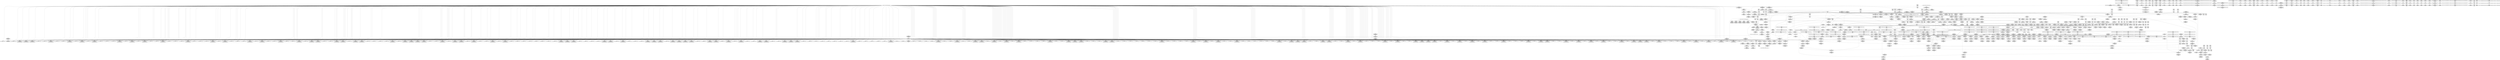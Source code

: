 digraph {
	CE0x59da760 [shape=record,shape=Mrecord,label="{CE0x59da760|selinux_xfrm_alloc_user:_ctx_sid44|security/selinux/xfrm.c,111|*SummSource*}"]
	CE0x595f820 [shape=record,shape=Mrecord,label="{CE0x595f820|selinux_xfrm_alloc_user:_add24|security/selinux/xfrm.c,98}"]
	CE0x5916d00 [shape=record,shape=Mrecord,label="{CE0x5916d00|%struct.xfrm_sec_ctx**_null|*Constant*}"]
	CE0x596d4c0 [shape=record,shape=Mrecord,label="{CE0x596d4c0|selinux_xfrm_alloc_user:_arrayidx38|security/selinux/xfrm.c,106|*SummSink*}"]
	CE0x593c080 [shape=record,shape=Mrecord,label="{CE0x593c080|GLOBAL:_get_current227|*Constant*}"]
	CE0x592e7e0 [shape=record,shape=Mrecord,label="{CE0x592e7e0|selinux_xfrm_alloc_user:_tmp6|security/selinux/xfrm.c,85|*SummSink*}"]
	CE0x59380b0 [shape=record,shape=Mrecord,label="{CE0x59380b0|selinux_xfrm_alloc_user:_cmp7|security/selinux/xfrm.c,89|*SummSink*}"]
	CE0x5940800 [shape=record,shape=Mrecord,label="{CE0x5940800|selinux_xfrm_alloc_user:_tmp30|*LoadInst*|security/selinux/xfrm.c,90|*SummSource*}"]
	CE0x594c030 [shape=record,shape=Mrecord,label="{CE0x594c030|i64*_getelementptr_inbounds_(_34_x_i64_,_34_x_i64_*___llvm_gcov_ctr20,_i64_0,_i64_9)|*Constant*|*SummSink*}"]
	CE0x58fb760 [shape=record,shape=Mrecord,label="{CE0x58fb760|864:_%struct.xfrm_sec_ctx*,_:_CME_276,277_}"]
	CE0x594a140 [shape=record,shape=Mrecord,label="{CE0x594a140|atomic_inc221:_tmp1|*SummSink*}"]
	CE0x58ed500 [shape=record,shape=Mrecord,label="{CE0x58ed500|864:_%struct.xfrm_sec_ctx*,_:_CME_32,40_|*MultipleSource*|security/selinux/xfrm.c,337|Function::selinux_xfrm_state_alloc&Arg::x::}"]
	CE0x58eb050 [shape=record,shape=Mrecord,label="{CE0x58eb050|864:_%struct.xfrm_sec_ctx*,_:_CME_186,187_}"]
	CE0x5903a40 [shape=record,shape=Mrecord,label="{CE0x5903a40|selinux_xfrm_alloc_user:_lor.lhs.false11}"]
	CE0x5919c90 [shape=record,shape=Mrecord,label="{CE0x5919c90|_ret_i32_%call,_!dbg_!27715|security/selinux/xfrm.c,337|*SummSource*}"]
	CE0x598a0f0 [shape=record,shape=Mrecord,label="{CE0x598a0f0|selinux_xfrm_alloc_user:_tmp55|security/selinux/xfrm.c,100|*SummSink*}"]
	CE0x5951190 [shape=record,shape=Mrecord,label="{CE0x5951190|i64*_getelementptr_inbounds_(_2_x_i64_,_2_x_i64_*___llvm_gcov_ctr26,_i64_0,_i64_0)|*Constant*|*SummSource*}"]
	CE0x5904c40 [shape=record,shape=Mrecord,label="{CE0x5904c40|864:_%struct.xfrm_sec_ctx*,_:_CME_212,216_|*MultipleSource*|security/selinux/xfrm.c,337|Function::selinux_xfrm_state_alloc&Arg::x::}"]
	CE0x591ad80 [shape=record,shape=Mrecord,label="{CE0x591ad80|i64_19|*Constant*|*SummSink*}"]
	CE0x5933c30 [shape=record,shape=Mrecord,label="{CE0x5933c30|selinux_xfrm_alloc_user:_tmp40|security/selinux/xfrm.c,92|*SummSink*}"]
	CE0x591ce80 [shape=record,shape=Mrecord,label="{CE0x591ce80|get_current227:_entry|*SummSource*}"]
	CE0x58e76d0 [shape=record,shape=Mrecord,label="{CE0x58e76d0|864:_%struct.xfrm_sec_ctx*,_:_CME_12,13_}"]
	CE0x592d430 [shape=record,shape=Mrecord,label="{CE0x592d430|selinux_xfrm_alloc_user:_tmp8|security/selinux/xfrm.c,85}"]
	CE0x591c6d0 [shape=record,shape=Mrecord,label="{CE0x591c6d0|_ret_i32_%call,_!dbg_!27715|security/selinux/xfrm.c,337|*SummSink*}"]
	CE0x595e490 [shape=record,shape=Mrecord,label="{CE0x595e490|selinux_xfrm_alloc_user:_conv23|security/selinux/xfrm.c,98}"]
	CE0x5932a40 [shape=record,shape=Mrecord,label="{CE0x5932a40|_call_void_mcount()_#3}"]
	CE0x59809c0 [shape=record,shape=Mrecord,label="{CE0x59809c0|selinux_xfrm_alloc_user:_tmp28|security/selinux/xfrm.c,89|*SummSink*}"]
	CE0x5987160 [shape=record,shape=Mrecord,label="{CE0x5987160|selinux_xfrm_alloc_user:_tmp53|security/selinux/xfrm.c,99|*SummSink*}"]
	CE0x58fe640 [shape=record,shape=Mrecord,label="{CE0x58fe640|i1_true|*Constant*|*SummSource*}"]
	CE0x591a930 [shape=record,shape=Mrecord,label="{CE0x591a930|i64_20|*Constant*|*SummSource*}"]
	CE0x591a870 [shape=record,shape=Mrecord,label="{CE0x591a870|i64_20|*Constant*}"]
	CE0x595ffd0 [shape=record,shape=Mrecord,label="{CE0x595ffd0|selinux_xfrm_alloc_user:_call25|security/selinux/xfrm.c,98|*SummSink*}"]
	CE0x59844a0 [shape=record,shape=Mrecord,label="{CE0x59844a0|selinux_xfrm_alloc_user:_tmp49|security/selinux/xfrm.c,98|*SummSource*}"]
	CE0x7813970 [shape=record,shape=Mrecord,label="{CE0x7813970|864:_%struct.xfrm_sec_ctx*,_:_CME_88,89_}"]
	CE0x58f6680 [shape=record,shape=Mrecord,label="{CE0x58f6680|864:_%struct.xfrm_sec_ctx*,_:_CME_296,300_|*MultipleSource*|security/selinux/xfrm.c,337|Function::selinux_xfrm_state_alloc&Arg::x::}"]
	CE0x5989e80 [shape=record,shape=Mrecord,label="{CE0x5989e80|selinux_xfrm_alloc_user:_tmp54|security/selinux/xfrm.c,100|*SummSource*}"]
	CE0x58e1e00 [shape=record,shape=Mrecord,label="{CE0x58e1e00|864:_%struct.xfrm_sec_ctx*,_:_CME_14,15_}"]
	CE0x58ec150 [shape=record,shape=Mrecord,label="{CE0x58ec150|864:_%struct.xfrm_sec_ctx*,_:_CME_536,544_|*MultipleSource*|security/selinux/xfrm.c,337|Function::selinux_xfrm_state_alloc&Arg::x::}"]
	CE0x593f020 [shape=record,shape=Mrecord,label="{CE0x593f020|i64*_getelementptr_inbounds_(_2_x_i64_,_2_x_i64_*___llvm_gcov_ctr26,_i64_0,_i64_1)|*Constant*|*SummSource*}"]
	CE0x5932480 [shape=record,shape=Mrecord,label="{CE0x5932480|selinux_xfrm_alloc_user:_tmp20|security/selinux/xfrm.c,85|*SummSink*}"]
	CE0x5914d70 [shape=record,shape=Mrecord,label="{CE0x5914d70|GLOBAL:_lockdep_rcu_suspicious|*Constant*|*SummSink*}"]
	CE0x5954c40 [shape=record,shape=Mrecord,label="{CE0x5954c40|GLOBAL:___kmalloc|*Constant*|*SummSource*}"]
	"CONST[source:0(mediator),value:2(dynamic)][purpose:{subject}]"
	CE0x5911040 [shape=record,shape=Mrecord,label="{CE0x5911040|_ret_i32_%retval.0,_!dbg_!27728|security/selinux/avc.c,775|*SummSource*}"]
	CE0x5954e80 [shape=record,shape=Mrecord,label="{CE0x5954e80|i32_3|*Constant*|*SummSink*}"]
	CE0x5989e10 [shape=record,shape=Mrecord,label="{CE0x5989e10|selinux_xfrm_alloc_user:_tmp54|security/selinux/xfrm.c,100}"]
	CE0x5918cb0 [shape=record,shape=Mrecord,label="{CE0x5918cb0|864:_%struct.xfrm_sec_ctx*,_:_CME_848,856_|*MultipleSource*|security/selinux/xfrm.c,337|Function::selinux_xfrm_state_alloc&Arg::x::}"]
	CE0x59840c0 [shape=record,shape=Mrecord,label="{CE0x59840c0|_ret_i8*_%call,_!dbg_!27714|include/linux/slab.h,429|*SummSource*}"]
	CE0x5954580 [shape=record,shape=Mrecord,label="{CE0x5954580|selinux_xfrm_alloc_user:_tmp13|security/selinux/xfrm.c,85|*SummSource*}"]
	CE0x594de10 [shape=record,shape=Mrecord,label="{CE0x594de10|selinux_xfrm_alloc_user:_land.lhs.true2|*SummSink*}"]
	CE0x5940130 [shape=record,shape=Mrecord,label="{CE0x5940130|selinux_xfrm_alloc_user:_ctx_doi|security/selinux/xfrm.c,90|*SummSource*}"]
	CE0x59eac60 [shape=record,shape=Mrecord,label="{CE0x59eac60|i32_-22|*Constant*|*SummSink*}"]
	CE0x59567a0 [shape=record,shape=Mrecord,label="{CE0x59567a0|selinux_xfrm_alloc_user:_security|security/selinux/xfrm.c,85}"]
	CE0x594e030 [shape=record,shape=Mrecord,label="{CE0x594e030|i64*_getelementptr_inbounds_(_34_x_i64_,_34_x_i64_*___llvm_gcov_ctr20,_i64_0,_i64_0)|*Constant*|*SummSource*}"]
	CE0x597fd60 [shape=record,shape=Mrecord,label="{CE0x597fd60|selinux_xfrm_alloc_user:_tmp26|security/selinux/xfrm.c,89|*SummSink*}"]
	CE0x58e6f20 [shape=record,shape=Mrecord,label="{CE0x58e6f20|selinux_xfrm_state_alloc:_tmp3}"]
	CE0x5906b90 [shape=record,shape=Mrecord,label="{CE0x5906b90|selinux_xfrm_alloc_user:_call|security/selinux/xfrm.c,85|*SummSource*}"]
	CE0x5916980 [shape=record,shape=Mrecord,label="{CE0x5916980|selinux_xfrm_alloc_user:_tmp21|security/selinux/xfrm.c,85|*SummSink*}"]
	CE0x5936c00 [shape=record,shape=Mrecord,label="{CE0x5936c00|selinux_xfrm_alloc_user:_tmp10|security/selinux/xfrm.c,85|*SummSink*}"]
	CE0x5930530 [shape=record,shape=Mrecord,label="{CE0x5930530|selinux_xfrm_alloc_user:_tmp35|*LoadInst*|security/selinux/xfrm.c,91|*SummSink*}"]
	CE0x596cda0 [shape=record,shape=Mrecord,label="{CE0x596cda0|selinux_xfrm_alloc_user:_ctx_str37|security/selinux/xfrm.c,106}"]
	CE0x58fd010 [shape=record,shape=Mrecord,label="{CE0x58fd010|selinux_xfrm_alloc_user:_tmp23|security/selinux/xfrm.c,89|*SummSource*}"]
	CE0x58edc00 [shape=record,shape=Mrecord,label="{CE0x58edc00|864:_%struct.xfrm_sec_ctx*,_:_CME_232,240_|*MultipleSource*|security/selinux/xfrm.c,337|Function::selinux_xfrm_state_alloc&Arg::x::}"]
	CE0x594bea0 [shape=record,shape=Mrecord,label="{CE0x594bea0|i64*_getelementptr_inbounds_(_34_x_i64_,_34_x_i64_*___llvm_gcov_ctr20,_i64_0,_i64_9)|*Constant*|*SummSource*}"]
	CE0x59cd740 [shape=record,shape=Mrecord,label="{CE0x59cd740|atomic_inc221:_tmp2|*SummSource*}"]
	CE0x5975bf0 [shape=record,shape=Mrecord,label="{CE0x5975bf0|selinux_xfrm_alloc_user:_tmp58|security/selinux/xfrm.c,108|*SummSink*}"]
	CE0x5938860 [shape=record,shape=Mrecord,label="{CE0x5938860|i64_13|*Constant*|*SummSink*}"]
	CE0x58e7780 [shape=record,shape=Mrecord,label="{CE0x58e7780|i64*_getelementptr_inbounds_(_2_x_i64_,_2_x_i64_*___llvm_gcov_ctr10,_i64_0,_i64_0)|*Constant*|*SummSink*}"]
	CE0x59341d0 [shape=record,shape=Mrecord,label="{CE0x59341d0|selinux_xfrm_alloc_user:_tmp41|security/selinux/xfrm.c,92}"]
	CE0x593ed10 [shape=record,shape=Mrecord,label="{CE0x593ed10|kmalloc222:_tmp1|*SummSink*}"]
	CE0x59547f0 [shape=record,shape=Mrecord,label="{CE0x59547f0|i64*_getelementptr_inbounds_(_34_x_i64_,_34_x_i64_*___llvm_gcov_ctr20,_i64_0,_i64_8)|*Constant*|*SummSink*}"]
	CE0x59bc6d0 [shape=record,shape=Mrecord,label="{CE0x59bc6d0|get_current227:_tmp2|*SummSource*}"]
	CE0x59055a0 [shape=record,shape=Mrecord,label="{CE0x59055a0|864:_%struct.xfrm_sec_ctx*,_:_CME_284,285_}"]
	CE0x5985650 [shape=record,shape=Mrecord,label="{CE0x5985650|i64_23|*Constant*|*SummSink*}"]
	CE0x5952810 [shape=record,shape=Mrecord,label="{CE0x5952810|selinux_xfrm_alloc_user:_if.end48}"]
	CE0x5949af0 [shape=record,shape=Mrecord,label="{CE0x5949af0|i64*_getelementptr_inbounds_(_34_x_i64_,_34_x_i64_*___llvm_gcov_ctr20,_i64_0,_i64_1)|*Constant*|*SummSink*}"]
	CE0x59ec330 [shape=record,shape=Mrecord,label="{CE0x59ec330|selinux_xfrm_alloc_user:_tmp78|security/selinux/xfrm.c,123}"]
	CE0x5984230 [shape=record,shape=Mrecord,label="{CE0x5984230|_ret_i8*_%call,_!dbg_!27714|include/linux/slab.h,429|*SummSink*}"]
	CE0x5919280 [shape=record,shape=Mrecord,label="{CE0x5919280|864:_%struct.xfrm_sec_ctx*,_:_CME_872,880_|*MultipleSource*|security/selinux/xfrm.c,337|Function::selinux_xfrm_state_alloc&Arg::x::}"]
	CE0x59698e0 [shape=record,shape=Mrecord,label="{CE0x59698e0|kmalloc222:_entry|*SummSource*}"]
	CE0x58ed1b0 [shape=record,shape=Mrecord,label="{CE0x58ed1b0|864:_%struct.xfrm_sec_ctx*,_:_CME_174,175_}"]
	CE0x5953aa0 [shape=record,shape=Mrecord,label="{CE0x5953aa0|kmalloc222:_tmp|*SummSource*}"]
	CE0x5950970 [shape=record,shape=Mrecord,label="{CE0x5950970|get_current227:_tmp4|./arch/x86/include/asm/current.h,14}"]
	CE0x5934ec0 [shape=record,shape=Mrecord,label="{CE0x5934ec0|i64_2|*Constant*|*SummSink*}"]
	CE0x5977900 [shape=record,shape=Mrecord,label="{CE0x5977900|selinux_xfrm_alloc_user:_tmp62|security/selinux/xfrm.c,109}"]
	CE0x595bd20 [shape=record,shape=Mrecord,label="{CE0x595bd20|selinux_xfrm_alloc_user:_tmp36|security/selinux/xfrm.c,89|*SummSource*}"]
	CE0x5902180 [shape=record,shape=Mrecord,label="{CE0x5902180|864:_%struct.xfrm_sec_ctx*,_:_CME_145,146_}"]
	CE0x592caa0 [shape=record,shape=Mrecord,label="{CE0x592caa0|GLOBAL:_selinux_xfrm_alloc_user.__warned|Global_var:selinux_xfrm_alloc_user.__warned|*SummSink*}"]
	CE0x5929a50 [shape=record,shape=Mrecord,label="{CE0x5929a50|864:_%struct.xfrm_sec_ctx*,_:_CME_97,98_}"]
	CE0x5975ae0 [shape=record,shape=Mrecord,label="{CE0x5975ae0|selinux_xfrm_alloc_user:_tmp58|security/selinux/xfrm.c,108|*SummSource*}"]
	CE0x590bed0 [shape=record,shape=Mrecord,label="{CE0x590bed0|864:_%struct.xfrm_sec_ctx*,_:_CME_269,270_|*MultipleSource*|security/selinux/xfrm.c,337|Function::selinux_xfrm_state_alloc&Arg::x::}"]
	CE0x58f1d20 [shape=record,shape=Mrecord,label="{CE0x58f1d20|864:_%struct.xfrm_sec_ctx*,_:_CME_81,82_}"]
	CE0x5982710 [shape=record,shape=Mrecord,label="{CE0x5982710|GLOBAL:_selinux_xfrm_refcount|Global_var:selinux_xfrm_refcount|*SummSource*}"]
	CE0x5908e70 [shape=record,shape=Mrecord,label="{CE0x5908e70|i64_1|*Constant*|*SummSink*}"]
	CE0x59486c0 [shape=record,shape=Mrecord,label="{CE0x59486c0|selinux_xfrm_alloc_user:_tmp|*SummSink*}"]
	CE0x597a1c0 [shape=record,shape=Mrecord,label="{CE0x597a1c0|_call_void_mcount()_#3|*SummSource*}"]
	CE0x59845b0 [shape=record,shape=Mrecord,label="{CE0x59845b0|selinux_xfrm_alloc_user:_tmp49|security/selinux/xfrm.c,98|*SummSink*}"]
	CE0x59e2650 [shape=record,shape=Mrecord,label="{CE0x59e2650|selinux_xfrm_alloc_user:_tmp67|security/selinux/xfrm.c,113|*SummSink*}"]
	CE0x58f2390 [shape=record,shape=Mrecord,label="{CE0x58f2390|864:_%struct.xfrm_sec_ctx*,_:_CME_198,200_|*MultipleSource*|security/selinux/xfrm.c,337|Function::selinux_xfrm_state_alloc&Arg::x::}"]
	CE0x5959400 [shape=record,shape=Mrecord,label="{CE0x5959400|kmalloc222:_tmp1}"]
	CE0x5976540 [shape=record,shape=Mrecord,label="{CE0x5976540|selinux_xfrm_alloc_user:_tmp60|security/selinux/xfrm.c,108}"]
	"CONST[source:0(mediator),value:0(static)][purpose:{operation}]"
	CE0x58ea860 [shape=record,shape=Mrecord,label="{CE0x58ea860|selinux_xfrm_state_alloc:_tmp1|*SummSink*}"]
	CE0x59308c0 [shape=record,shape=Mrecord,label="{CE0x59308c0|selinux_xfrm_alloc_user:_conv12|security/selinux/xfrm.c,91}"]
	CE0x59826a0 [shape=record,shape=Mrecord,label="{CE0x59826a0|GLOBAL:_selinux_xfrm_refcount|Global_var:selinux_xfrm_refcount}"]
	CE0x5953840 [shape=record,shape=Mrecord,label="{CE0x5953840|selinux_xfrm_alloc_user:_if.end43|*SummSink*}"]
	CE0x591d3c0 [shape=record,shape=Mrecord,label="{CE0x591d3c0|selinux_xfrm_alloc_user:_tmp18|security/selinux/xfrm.c,85|*SummSink*}"]
	CE0x58fdb70 [shape=record,shape=Mrecord,label="{CE0x58fdb70|selinux_xfrm_alloc_user:_tmp31|security/selinux/xfrm.c,90|*SummSource*}"]
	CE0x592c400 [shape=record,shape=Mrecord,label="{CE0x592c400|i64_4|*Constant*|*SummSource*}"]
	CE0x596a580 [shape=record,shape=Mrecord,label="{CE0x596a580|selinux_xfrm_alloc_user:_ctx_str|security/selinux/xfrm.c,105|*SummSource*}"]
	CE0x5905cc0 [shape=record,shape=Mrecord,label="{CE0x5905cc0|864:_%struct.xfrm_sec_ctx*,_:_CME_289,290_}"]
	CE0x58edf80 [shape=record,shape=Mrecord,label="{CE0x58edf80|864:_%struct.xfrm_sec_ctx*,_:_CME_248,249_|*MultipleSource*|security/selinux/xfrm.c,337|Function::selinux_xfrm_state_alloc&Arg::x::}"]
	CE0x5923e80 [shape=record,shape=Mrecord,label="{CE0x5923e80|864:_%struct.xfrm_sec_ctx*,_:_CME_108,109_}"]
	CE0x59ca750 [shape=record,shape=Mrecord,label="{CE0x59ca750|_call_void_asm_sideeffect_.pushsection_.smp_locks,_22a_22_0A.balign_4_0A.long_671f_-_._0A.popsection_0A671:_0A_09lock_incl_$0_,_*m,*m,_dirflag_,_fpsr_,_flags_(i32*_%counter,_i32*_%counter)_#3,_!dbg_!27713,_!srcloc_!27714|./arch/x86/include/asm/atomic.h,92|*SummSink*}"]
	CE0x5901530 [shape=record,shape=Mrecord,label="{CE0x5901530|864:_%struct.xfrm_sec_ctx*,_:_CME_752,768_|*MultipleSource*|security/selinux/xfrm.c,337|Function::selinux_xfrm_state_alloc&Arg::x::}"]
	CE0x593fc70 [shape=record,shape=Mrecord,label="{CE0x593fc70|selinux_xfrm_alloc_user:_tmp66|security/selinux/xfrm.c,113|*SummSource*}"]
	CE0x596ad10 [shape=record,shape=Mrecord,label="{CE0x596ad10|selinux_xfrm_alloc_user:_ctx_str37|security/selinux/xfrm.c,106|*SummSink*}"]
	CE0x5938fa0 [shape=record,shape=Mrecord,label="{CE0x5938fa0|selinux_xfrm_alloc_user:_tmp11|security/selinux/xfrm.c,85}"]
	CE0x5911220 [shape=record,shape=Mrecord,label="{CE0x5911220|_ret_i32_%retval.0,_!dbg_!27728|security/selinux/avc.c,775|*SummSink*}"]
	CE0x5903c40 [shape=record,shape=Mrecord,label="{CE0x5903c40|864:_%struct.xfrm_sec_ctx*,_:_CME_68,69_}"]
	CE0x594f3e0 [shape=record,shape=Mrecord,label="{CE0x594f3e0|get_current227:_tmp3|*SummSource*}"]
	CE0x58f5e90 [shape=record,shape=Mrecord,label="{CE0x58f5e90|get_current227:_tmp1|*SummSink*}"]
	CE0x5934d60 [shape=record,shape=Mrecord,label="{CE0x5934d60|i64_2|*Constant*|*SummSource*}"]
	CE0x592da50 [shape=record,shape=Mrecord,label="{CE0x592da50|i64_14|*Constant*}"]
	CE0x58f00f0 [shape=record,shape=Mrecord,label="{CE0x58f00f0|864:_%struct.xfrm_sec_ctx*,_:_CME_484,488_|*MultipleSource*|security/selinux/xfrm.c,337|Function::selinux_xfrm_state_alloc&Arg::x::}"]
	CE0x5982f40 [shape=record,shape=Mrecord,label="{CE0x5982f40|_ret_void,_!dbg_!27715|./arch/x86/include/asm/atomic.h,94|*SummSource*}"]
	CE0x590fc60 [shape=record,shape=Mrecord,label="{CE0x590fc60|864:_%struct.xfrm_sec_ctx*,_:_CME_21,22_}"]
	CE0x59024a0 [shape=record,shape=Mrecord,label="{CE0x59024a0|864:_%struct.xfrm_sec_ctx*,_:_CME_79,80_}"]
	CE0x591d0c0 [shape=record,shape=Mrecord,label="{CE0x591d0c0|selinux_xfrm_alloc_user:_tmp18|security/selinux/xfrm.c,85}"]
	CE0x5925090 [shape=record,shape=Mrecord,label="{CE0x5925090|864:_%struct.xfrm_sec_ctx*,_:_CME_110,111_}"]
	CE0x58f7940 [shape=record,shape=Mrecord,label="{CE0x58f7940|864:_%struct.xfrm_sec_ctx*,_:_CME_20,21_}"]
	CE0x5910620 [shape=record,shape=Mrecord,label="{CE0x5910620|i32_208|*Constant*|*SummSink*}"]
	CE0x5985b90 [shape=record,shape=Mrecord,label="{CE0x5985b90|selinux_xfrm_alloc_user:_tmp50|security/selinux/xfrm.c,99|*SummSource*}"]
	CE0x58eaed0 [shape=record,shape=Mrecord,label="{CE0x58eaed0|864:_%struct.xfrm_sec_ctx*,_:_CME_184,185_}"]
	CE0x59555d0 [shape=record,shape=Mrecord,label="{CE0x59555d0|selinux_xfrm_alloc_user:_ctx_doi|security/selinux/xfrm.c,90}"]
	CE0x5904510 [shape=record,shape=Mrecord,label="{CE0x5904510|864:_%struct.xfrm_sec_ctx*,_:_CME_252,256_|*MultipleSource*|security/selinux/xfrm.c,337|Function::selinux_xfrm_state_alloc&Arg::x::}"]
	CE0x590ee90 [shape=record,shape=Mrecord,label="{CE0x590ee90|864:_%struct.xfrm_sec_ctx*,_:_CME_616,624_|*MultipleSource*|security/selinux/xfrm.c,337|Function::selinux_xfrm_state_alloc&Arg::x::}"]
	CE0x5930b70 [shape=record,shape=Mrecord,label="{CE0x5930b70|selinux_xfrm_alloc_user:_conv12|security/selinux/xfrm.c,91|*SummSink*}"]
	CE0x595b1c0 [shape=record,shape=Mrecord,label="{CE0x595b1c0|selinux_xfrm_alloc_user:_cmp13|security/selinux/xfrm.c,91|*SummSource*}"]
	CE0x5904320 [shape=record,shape=Mrecord,label="{CE0x5904320|864:_%struct.xfrm_sec_ctx*,_:_CME_250,251_|*MultipleSource*|security/selinux/xfrm.c,337|Function::selinux_xfrm_state_alloc&Arg::x::}"]
	CE0x58fc190 [shape=record,shape=Mrecord,label="{CE0x58fc190|864:_%struct.xfrm_sec_ctx*,_:_CME_129,130_}"]
	CE0x592ea60 [shape=record,shape=Mrecord,label="{CE0x592ea60|selinux_xfrm_alloc_user:_tmp7|security/selinux/xfrm.c,85}"]
	CE0x5952390 [shape=record,shape=Mrecord,label="{CE0x5952390|kmalloc222:_tmp3|*SummSource*}"]
	CE0x598a5f0 [shape=record,shape=Mrecord,label="{CE0x598a5f0|selinux_xfrm_alloc_user:_tmp55|security/selinux/xfrm.c,100|*SummSource*}"]
	CE0x5936030 [shape=record,shape=Mrecord,label="{CE0x5936030|get_current227:_tmp}"]
	CE0x58f3470 [shape=record,shape=Mrecord,label="{CE0x58f3470|864:_%struct.xfrm_sec_ctx*,_:_CME_74,75_}"]
	CE0x59db4e0 [shape=record,shape=Mrecord,label="{CE0x59db4e0|selinux_xfrm_alloc_user:_tmp65|security/selinux/xfrm.c,111|*SummSource*}"]
	CE0x58f2070 [shape=record,shape=Mrecord,label="{CE0x58f2070|864:_%struct.xfrm_sec_ctx*,_:_CME_192,194_|*MultipleSource*|security/selinux/xfrm.c,337|Function::selinux_xfrm_state_alloc&Arg::x::}"]
	CE0x594ba20 [shape=record,shape=Mrecord,label="{CE0x594ba20|i8*_getelementptr_inbounds_(_45_x_i8_,_45_x_i8_*_.str1245,_i32_0,_i32_0)|*Constant*|*SummSink*}"]
	CE0x5984a40 [shape=record,shape=Mrecord,label="{CE0x5984a40|%struct.xfrm_sec_ctx*_null|*Constant*|*SummSource*}"]
	CE0x59579c0 [shape=record,shape=Mrecord,label="{CE0x59579c0|i32_4|*Constant*|*SummSink*}"]
	CE0x58f3330 [shape=record,shape=Mrecord,label="{CE0x58f3330|864:_%struct.xfrm_sec_ctx*,_:_CME_125,126_}"]
	CE0x593e130 [shape=record,shape=Mrecord,label="{CE0x593e130|selinux_xfrm_alloc_user:_tobool41|security/selinux/xfrm.c,108}"]
	CE0x5900a70 [shape=record,shape=Mrecord,label="{CE0x5900a70|864:_%struct.xfrm_sec_ctx*,_:_CME_711,712_}"]
	CE0x597cb20 [shape=record,shape=Mrecord,label="{CE0x597cb20|%struct.task_struct.1015**_bitcast_(%struct.task_struct**_current_task_to_%struct.task_struct.1015**)|*Constant*|*SummSource*}"]
	CE0x58f7160 [shape=record,shape=Mrecord,label="{CE0x58f7160|selinux_xfrm_alloc_user:_if.then27|*SummSource*}"]
	CE0x58ee310 [shape=record,shape=Mrecord,label="{CE0x58ee310|864:_%struct.xfrm_sec_ctx*,_:_CME_202,203_|*MultipleSource*|security/selinux/xfrm.c,337|Function::selinux_xfrm_state_alloc&Arg::x::}"]
	CE0x58fe050 [shape=record,shape=Mrecord,label="{CE0x58fe050|selinux_xfrm_alloc_user:_tmp32|security/selinux/xfrm.c,90}"]
	CE0x58f1a90 [shape=record,shape=Mrecord,label="{CE0x58f1a90|864:_%struct.xfrm_sec_ctx*,_:_CME_149,150_}"]
	CE0x5919ed0 [shape=record,shape=Mrecord,label="{CE0x5919ed0|i64_4096|*Constant*}"]
	CE0x59e2f90 [shape=record,shape=Mrecord,label="{CE0x59e2f90|selinux_xfrm_alloc_user:_tmp69|security/selinux/xfrm.c,113|*SummSource*}"]
	CE0x590d3b0 [shape=record,shape=Mrecord,label="{CE0x590d3b0|selinux_xfrm_state_alloc:_tmp3|*SummSource*}"]
	CE0x5988f30 [shape=record,shape=Mrecord,label="{CE0x5988f30|selinux_xfrm_alloc_user:_conv31|security/selinux/xfrm.c,104|*SummSource*}"]
	CE0x58fe1a0 [shape=record,shape=Mrecord,label="{CE0x58fe1a0|selinux_xfrm_alloc_user:_tmp32|security/selinux/xfrm.c,90|*SummSource*}"]
	CE0x5976b80 [shape=record,shape=Mrecord,label="{CE0x5976b80|selinux_xfrm_alloc_user:_tmp61|security/selinux/xfrm.c,108|*SummSource*}"]
	CE0x58e80f0 [shape=record,shape=Mrecord,label="{CE0x58e80f0|864:_%struct.xfrm_sec_ctx*,_:_CME_56,60_|*MultipleSource*|security/selinux/xfrm.c,337|Function::selinux_xfrm_state_alloc&Arg::x::}"]
	CE0x58f4020 [shape=record,shape=Mrecord,label="{CE0x58f4020|864:_%struct.xfrm_sec_ctx*,_:_CME_169,170_}"]
	CE0x590c0f0 [shape=record,shape=Mrecord,label="{CE0x590c0f0|864:_%struct.xfrm_sec_ctx*,_:_CME_270,271_|*MultipleSource*|security/selinux/xfrm.c,337|Function::selinux_xfrm_state_alloc&Arg::x::}"]
	CE0x5937720 [shape=record,shape=Mrecord,label="{CE0x5937720|%struct.xfrm_user_sec_ctx*_null|*Constant*|*SummSink*}"]
	CE0x59d9db0 [shape=record,shape=Mrecord,label="{CE0x59d9db0|4:_i32,_:_CR_8,12_|*MultipleSource*|security/selinux/xfrm.c,111|security/selinux/xfrm.c,85|security/selinux/xfrm.c,85}"]
	CE0x5978c80 [shape=record,shape=Mrecord,label="{CE0x5978c80|selinux_xfrm_alloc_user:_sid|security/selinux/xfrm.c,111|*SummSource*}"]
	CE0x59dd290 [shape=record,shape=Mrecord,label="{CE0x59dd290|i16_39|*Constant*}"]
	CE0x5959390 [shape=record,shape=Mrecord,label="{CE0x5959390|i64*_getelementptr_inbounds_(_2_x_i64_,_2_x_i64_*___llvm_gcov_ctr26,_i64_0,_i64_1)|*Constant*|*SummSink*}"]
	CE0x5976090 [shape=record,shape=Mrecord,label="{CE0x5976090|selinux_xfrm_alloc_user:_tmp59|security/selinux/xfrm.c,108|*SummSource*}"]
	CE0x59383e0 [shape=record,shape=Mrecord,label="{CE0x59383e0|i64_12|*Constant*|*SummSource*}"]
	CE0x5935ca0 [shape=record,shape=Mrecord,label="{CE0x5935ca0|selinux_xfrm_alloc_user:_if.then47|*SummSource*}"]
	CE0x59838f0 [shape=record,shape=Mrecord,label="{CE0x59838f0|kmalloc222:_size|Function::kmalloc222&Arg::size::|*SummSink*}"]
	CE0x594ed20 [shape=record,shape=Mrecord,label="{CE0x594ed20|i64*_getelementptr_inbounds_(_34_x_i64_,_34_x_i64_*___llvm_gcov_ctr20,_i64_0,_i64_1)|*Constant*}"]
	CE0x5940690 [shape=record,shape=Mrecord,label="{CE0x5940690|selinux_xfrm_alloc_user:_tmp30|*LoadInst*|security/selinux/xfrm.c,90}"]
	CE0x593a870 [shape=record,shape=Mrecord,label="{CE0x593a870|i32_1|*Constant*}"]
	CE0x595ebf0 [shape=record,shape=Mrecord,label="{CE0x595ebf0|i64_8|*Constant*|*SummSource*}"]
	CE0x5906d20 [shape=record,shape=Mrecord,label="{CE0x5906d20|selinux_xfrm_alloc_user:_tobool|security/selinux/xfrm.c,85|*SummSink*}"]
	CE0x591a4f0 [shape=record,shape=Mrecord,label="{CE0x591a4f0|selinux_xfrm_alloc_user:_cmp19|security/selinux/xfrm.c,95|*SummSource*}"]
	CE0x59001e0 [shape=record,shape=Mrecord,label="{CE0x59001e0|864:_%struct.xfrm_sec_ctx*,_:_CME_707,708_}"]
	CE0x5935080 [shape=record,shape=Mrecord,label="{CE0x5935080|i64_3|*Constant*}"]
	CE0x5956150 [shape=record,shape=Mrecord,label="{CE0x5956150|i32_22|*Constant*}"]
	CE0x5939590 [shape=record,shape=Mrecord,label="{CE0x5939590|selinux_xfrm_alloc_user:_tmp12|security/selinux/xfrm.c,85|*SummSource*}"]
	CE0x590b2c0 [shape=record,shape=Mrecord,label="{CE0x590b2c0|864:_%struct.xfrm_sec_ctx*,_:_CME_151,152_}"]
	CE0x5985ac0 [shape=record,shape=Mrecord,label="{CE0x5985ac0|selinux_xfrm_alloc_user:_tmp50|security/selinux/xfrm.c,99}"]
	CE0x5910690 [shape=record,shape=Mrecord,label="{CE0x5910690|_ret_i32_%call,_!dbg_!27715|security/selinux/xfrm.c,337}"]
	CE0x59085a0 [shape=record,shape=Mrecord,label="{CE0x59085a0|864:_%struct.xfrm_sec_ctx*,_:_CME_280,281_}"]
	CE0x590f3f0 [shape=record,shape=Mrecord,label="{CE0x590f3f0|864:_%struct.xfrm_sec_ctx*,_:_CME_632,636_|*MultipleSource*|security/selinux/xfrm.c,337|Function::selinux_xfrm_state_alloc&Arg::x::}"]
	CE0x5919660 [shape=record,shape=Mrecord,label="{CE0x5919660|selinux_xfrm_state_alloc:_call|security/selinux/xfrm.c,337|*SummSink*}"]
	CE0x593a930 [shape=record,shape=Mrecord,label="{CE0x593a930|i32_1|*Constant*|*SummSource*}"]
	CE0x59754c0 [shape=record,shape=Mrecord,label="{CE0x59754c0|i64_25|*Constant*|*SummSource*}"]
	CE0x5983ae0 [shape=record,shape=Mrecord,label="{CE0x5983ae0|kmalloc222:_flags|Function::kmalloc222&Arg::flags::}"]
	CE0x58f5c00 [shape=record,shape=Mrecord,label="{CE0x58f5c00|selinux_xfrm_state_alloc:_security|security/selinux/xfrm.c,337|*SummSource*}"]
	CE0x58f41a0 [shape=record,shape=Mrecord,label="{CE0x58f41a0|864:_%struct.xfrm_sec_ctx*,_:_CME_171,172_}"]
	CE0x593c470 [shape=record,shape=Mrecord,label="{CE0x593c470|GLOBAL:_get_current227|*Constant*|*SummSink*}"]
	CE0x59eb8a0 [shape=record,shape=Mrecord,label="{CE0x59eb8a0|i64*_getelementptr_inbounds_(_34_x_i64_,_34_x_i64_*___llvm_gcov_ctr20,_i64_0,_i64_33)|*Constant*|*SummSource*}"]
	CE0x594d1e0 [shape=record,shape=Mrecord,label="{CE0x594d1e0|get_current227:_tmp4|./arch/x86/include/asm/current.h,14|*SummSource*}"]
	CE0x5936390 [shape=record,shape=Mrecord,label="{CE0x5936390|i64_4|*Constant*|*SummSink*}"]
	CE0x5905040 [shape=record,shape=Mrecord,label="{CE0x5905040|selinux_xfrm_state_alloc:_tmp1}"]
	CE0x593d9e0 [shape=record,shape=Mrecord,label="{CE0x593d9e0|selinux_xfrm_alloc_user:_call40|security/selinux/xfrm.c,107|*SummSink*}"]
	CE0x59cd6d0 [shape=record,shape=Mrecord,label="{CE0x59cd6d0|atomic_inc221:_tmp2|*SummSink*}"]
	CE0x5918110 [shape=record,shape=Mrecord,label="{CE0x5918110|864:_%struct.xfrm_sec_ctx*,_:_CME_800,808_|*MultipleSource*|security/selinux/xfrm.c,337|Function::selinux_xfrm_state_alloc&Arg::x::}"]
	CE0x5910880 [shape=record,shape=Mrecord,label="{CE0x5910880|selinux_xfrm_alloc_user:_gfp|Function::selinux_xfrm_alloc_user&Arg::gfp::}"]
	CE0x58f5560 [shape=record,shape=Mrecord,label="{CE0x58f5560|864:_%struct.xfrm_sec_ctx*,_:_CME_140,141_}"]
	CE0x591e570 [shape=record,shape=Mrecord,label="{CE0x591e570|selinux_xfrm_state_alloc:_uctx|Function::selinux_xfrm_state_alloc&Arg::uctx::|*SummSource*}"]
	CE0x5933bc0 [shape=record,shape=Mrecord,label="{CE0x5933bc0|selinux_xfrm_alloc_user:_tmp40|security/selinux/xfrm.c,92|*SummSource*}"]
	CE0x58f77d0 [shape=record,shape=Mrecord,label="{CE0x58f77d0|selinux_xfrm_alloc_user:_do.end}"]
	CE0x59366a0 [shape=record,shape=Mrecord,label="{CE0x59366a0|selinux_xfrm_alloc_user:_tmp9|security/selinux/xfrm.c,85|*SummSink*}"]
	CE0x597d640 [shape=record,shape=Mrecord,label="{CE0x597d640|selinux_xfrm_alloc_user:_ctx_str39|security/selinux/xfrm.c,107}"]
	CE0x5985920 [shape=record,shape=Mrecord,label="{CE0x5985920|i64_22|*Constant*|*SummSource*}"]
	CE0x5908dd0 [shape=record,shape=Mrecord,label="{CE0x5908dd0|selinux_xfrm_alloc_user:_tobool|security/selinux/xfrm.c,85}"]
	CE0x58f2130 [shape=record,shape=Mrecord,label="{CE0x58f2130|864:_%struct.xfrm_sec_ctx*,_:_CME_194,196_|*MultipleSource*|security/selinux/xfrm.c,337|Function::selinux_xfrm_state_alloc&Arg::x::}"]
	CE0x5982d10 [shape=record,shape=Mrecord,label="{CE0x5982d10|atomic_inc221:_v|Function::atomic_inc221&Arg::v::|*SummSink*}"]
	CE0x58ea9a0 [shape=record,shape=Mrecord,label="{CE0x58ea9a0|selinux_xfrm_state_alloc:_x|Function::selinux_xfrm_state_alloc&Arg::x::|*SummSink*}"]
	CE0x58f9340 [shape=record,shape=Mrecord,label="{CE0x58f9340|selinux_xfrm_alloc_user:_tmp4|security/selinux/xfrm.c,85|*SummSource*}"]
	CE0x591e2c0 [shape=record,shape=Mrecord,label="{CE0x591e2c0|selinux_xfrm_alloc_user:_ctxp|Function::selinux_xfrm_alloc_user&Arg::ctxp::}"]
	CE0x5905300 [shape=record,shape=Mrecord,label="{CE0x5905300|864:_%struct.xfrm_sec_ctx*,_:_CME_72,73_}"]
	CE0x58e7d90 [shape=record,shape=Mrecord,label="{CE0x58e7d90|864:_%struct.xfrm_sec_ctx*,_:_CME_10,11_}"]
	CE0x595f7b0 [shape=record,shape=Mrecord,label="{CE0x595f7b0|GLOBAL:_kmalloc222|*Constant*|*SummSource*}"]
	CE0x594df00 [shape=record,shape=Mrecord,label="{CE0x594df00|i64*_getelementptr_inbounds_(_34_x_i64_,_34_x_i64_*___llvm_gcov_ctr20,_i64_0,_i64_0)|*Constant*}"]
	CE0x59195f0 [shape=record,shape=Mrecord,label="{CE0x59195f0|selinux_xfrm_state_alloc:_uctx|Function::selinux_xfrm_state_alloc&Arg::uctx::}"]
	CE0x598b110 [shape=record,shape=Mrecord,label="{CE0x598b110|selinux_xfrm_alloc_user:_ctx_doi29|security/selinux/xfrm.c,102|*SummSource*}"]
	CE0x58f2240 [shape=record,shape=Mrecord,label="{CE0x58f2240|864:_%struct.xfrm_sec_ctx*,_:_CME_196,198_|*MultipleSource*|security/selinux/xfrm.c,337|Function::selinux_xfrm_state_alloc&Arg::x::}"]
	CE0x59e23b0 [shape=record,shape=Mrecord,label="{CE0x59e23b0|selinux_xfrm_alloc_user:_tmp67|security/selinux/xfrm.c,113}"]
	CE0x5900930 [shape=record,shape=Mrecord,label="{CE0x5900930|864:_%struct.xfrm_sec_ctx*,_:_CME_710,711_}"]
	CE0x59ddef0 [shape=record,shape=Mrecord,label="{CE0x59ddef0|_ret_i32_%retval.0,_!dbg_!27728|security/selinux/avc.c,775}"]
	CE0x5953a30 [shape=record,shape=Mrecord,label="{CE0x5953a30|COLLAPSED:_GCMRE___llvm_gcov_ctr26_internal_global_2_x_i64_zeroinitializer:_elem_0:default:}"]
	CE0x58ea7b0 [shape=record,shape=Mrecord,label="{CE0x58ea7b0|selinux_xfrm_state_alloc:_bb|*SummSink*}"]
	CE0x58f2850 [shape=record,shape=Mrecord,label="{CE0x58f2850|selinux_xfrm_alloc_user:_land.lhs.true|*SummSink*}"]
	CE0x590c980 [shape=record,shape=Mrecord,label="{CE0x590c980|selinux_xfrm_alloc_user:_if.then|*SummSink*}"]
	CE0x5902900 [shape=record,shape=Mrecord,label="{CE0x5902900|selinux_xfrm_alloc_user:_lor.lhs.false8|*SummSource*}"]
	CE0x59027c0 [shape=record,shape=Mrecord,label="{CE0x59027c0|selinux_xfrm_alloc_user:_lor.lhs.false8}"]
	CE0x593a5e0 [shape=record,shape=Mrecord,label="{CE0x593a5e0|selinux_xfrm_alloc_user:_conv|security/selinux/xfrm.c,90|*SummSink*}"]
	CE0x596b2b0 [shape=record,shape=Mrecord,label="{CE0x596b2b0|selinux_xfrm_alloc_user:_arrayidx|security/selinux/xfrm.c,105}"]
	CE0x594dd10 [shape=record,shape=Mrecord,label="{CE0x594dd10|selinux_xfrm_alloc_user:_land.lhs.true2|*SummSource*}"]
	CE0x595be30 [shape=record,shape=Mrecord,label="{CE0x595be30|selinux_xfrm_alloc_user:_tmp36|security/selinux/xfrm.c,89|*SummSink*}"]
	CE0x594cf40 [shape=record,shape=Mrecord,label="{CE0x594cf40|selinux_xfrm_alloc_user:_tmp1|*SummSink*}"]
	CE0x59599a0 [shape=record,shape=Mrecord,label="{CE0x59599a0|selinux_xfrm_alloc_user:_arraydecay|security/selinux/xfrm.c,107}"]
	CE0x595a090 [shape=record,shape=Mrecord,label="{CE0x595a090|selinux_xfrm_alloc_user:_ctx_sid|security/selinux/xfrm.c,107|*SummSource*}"]
	CE0x595bb00 [shape=record,shape=Mrecord,label="{CE0x595bb00|i64_17|*Constant*|*SummSink*}"]
	CE0x58f7030 [shape=record,shape=Mrecord,label="{CE0x58f7030|selinux_xfrm_alloc_user:_if.then27}"]
	CE0x59824c0 [shape=record,shape=Mrecord,label="{CE0x59824c0|atomic_inc221:_entry|*SummSink*}"]
	CE0x590a570 [shape=record,shape=Mrecord,label="{CE0x590a570|864:_%struct.xfrm_sec_ctx*,_:_CME_178,179_}"]
	CE0x590b3d0 [shape=record,shape=Mrecord,label="{CE0x590b3d0|864:_%struct.xfrm_sec_ctx*,_:_CME_160,161_}"]
	CE0x59de0b0 [shape=record,shape=Mrecord,label="{CE0x59de0b0|%struct.common_audit_data.1017*_null|*Constant*|*SummSink*}"]
	CE0x58f2fc0 [shape=record,shape=Mrecord,label="{CE0x58f2fc0|GLOBAL:_selinux_xfrm_alloc_user.__warned|Global_var:selinux_xfrm_alloc_user.__warned|*SummSource*}"]
	CE0x59e4f00 [shape=record,shape=Mrecord,label="{CE0x59e4f00|selinux_xfrm_alloc_user:_tmp73|security/selinux/xfrm.c,116}"]
	CE0x59e4be0 [shape=record,shape=Mrecord,label="{CE0x59e4be0|selinux_xfrm_alloc_user:_tmp73|security/selinux/xfrm.c,116|*SummSink*}"]
	CE0x5952fa0 [shape=record,shape=Mrecord,label="{CE0x5952fa0|selinux_xfrm_alloc_user:_tmp3|*SummSink*}"]
	CE0x596da50 [shape=record,shape=Mrecord,label="{CE0x596da50|i8_0|*Constant*|*SummSink*}"]
	CE0x58eb3d0 [shape=record,shape=Mrecord,label="{CE0x58eb3d0|864:_%struct.xfrm_sec_ctx*,_:_CME_452,456_|*MultipleSource*|security/selinux/xfrm.c,337|Function::selinux_xfrm_state_alloc&Arg::x::}"]
	CE0x6c751f0 [shape=record,shape=Mrecord,label="{CE0x6c751f0|864:_%struct.xfrm_sec_ctx*,_:_CME_86,87_}"]
	CE0x5934b30 [shape=record,shape=Mrecord,label="{CE0x5934b30|GLOBAL:___llvm_gcov_ctr20|Global_var:__llvm_gcov_ctr20|*SummSink*}"]
	CE0x591a1f0 [shape=record,shape=Mrecord,label="{CE0x591a1f0|i64_4096|*Constant*|*SummSink*}"]
	CE0x59e50b0 [shape=record,shape=Mrecord,label="{CE0x59e50b0|selinux_xfrm_alloc_user:_tmp73|security/selinux/xfrm.c,116|*SummSource*}"]
	CE0x596b9d0 [shape=record,shape=Mrecord,label="{CE0x596b9d0|selinux_xfrm_alloc_user:_tmp57|security/selinux/xfrm.c,105|*SummSource*}"]
	CE0x58e06b0 [shape=record,shape=Mrecord,label="{CE0x58e06b0|i64*_getelementptr_inbounds_(_34_x_i64_,_34_x_i64_*___llvm_gcov_ctr20,_i64_0,_i64_8)|*Constant*|*SummSource*}"]
	CE0x5905b80 [shape=record,shape=Mrecord,label="{CE0x5905b80|864:_%struct.xfrm_sec_ctx*,_:_CME_288,289_}"]
	CE0x59854d0 [shape=record,shape=Mrecord,label="{CE0x59854d0|i64_23|*Constant*|*SummSource*}"]
	CE0x59860d0 [shape=record,shape=Mrecord,label="{CE0x59860d0|selinux_xfrm_alloc_user:_tmp51|security/selinux/xfrm.c,99|*SummSource*}"]
	CE0x5906260 [shape=record,shape=Mrecord,label="{CE0x5906260|864:_%struct.xfrm_sec_ctx*,_:_CME_118,119_}"]
	CE0x58ff6c0 [shape=record,shape=Mrecord,label="{CE0x58ff6c0|864:_%struct.xfrm_sec_ctx*,_:_CME_672,680_|*MultipleSource*|security/selinux/xfrm.c,337|Function::selinux_xfrm_state_alloc&Arg::x::}"]
	CE0x5938960 [shape=record,shape=Mrecord,label="{CE0x5938960|selinux_xfrm_alloc_user:_tmp26|security/selinux/xfrm.c,89}"]
	CE0x595e6c0 [shape=record,shape=Mrecord,label="{CE0x595e6c0|selinux_xfrm_alloc_user:_conv23|security/selinux/xfrm.c,98|*SummSink*}"]
	CE0x5955ee0 [shape=record,shape=Mrecord,label="{CE0x5955ee0|selinux_xfrm_alloc_user:_tmp19|security/selinux/xfrm.c,85|*SummSink*}"]
	CE0x5983f90 [shape=record,shape=Mrecord,label="{CE0x5983f90|_ret_i8*_%call,_!dbg_!27714|include/linux/slab.h,429}"]
	CE0x5988d00 [shape=record,shape=Mrecord,label="{CE0x5988d00|selinux_xfrm_alloc_user:_ctx_len32|security/selinux/xfrm.c,104|*SummSink*}"]
	CE0x590cc10 [shape=record,shape=Mrecord,label="{CE0x590cc10|864:_%struct.xfrm_sec_ctx*,_:_CME_17,18_}"]
	CE0x59812f0 [shape=record,shape=Mrecord,label="{CE0x59812f0|i32_3|*Constant*}"]
	CE0x591cca0 [shape=record,shape=Mrecord,label="{CE0x591cca0|selinux_xfrm_alloc_user:_tmp17|security/selinux/xfrm.c,85|*SummSource*}"]
	CE0x59186e0 [shape=record,shape=Mrecord,label="{CE0x59186e0|864:_%struct.xfrm_sec_ctx*,_:_CME_824,832_|*MultipleSource*|security/selinux/xfrm.c,337|Function::selinux_xfrm_state_alloc&Arg::x::}"]
	CE0x59309f0 [shape=record,shape=Mrecord,label="{CE0x59309f0|selinux_xfrm_alloc_user:_conv12|security/selinux/xfrm.c,91|*SummSource*}"]
	CE0x591d6f0 [shape=record,shape=Mrecord,label="{CE0x591d6f0|selinux_xfrm_alloc_user:_call4|security/selinux/xfrm.c,85}"]
	CE0x59e5d80 [shape=record,shape=Mrecord,label="{CE0x59e5d80|selinux_xfrm_alloc_user:_tmp70|security/selinux/xfrm.c,114|*SummSink*}"]
	CE0x5905db0 [shape=record,shape=Mrecord,label="{CE0x5905db0|864:_%struct.xfrm_sec_ctx*,_:_CME_100,101_}"]
	CE0x58eabb0 [shape=record,shape=Mrecord,label="{CE0x58eabb0|864:_%struct.xfrm_sec_ctx*,_:_CME_167,168_}"]
	CE0x7614dc0 [shape=record,shape=Mrecord,label="{CE0x7614dc0|864:_%struct.xfrm_sec_ctx*,_:_CME_93,94_}"]
	CE0x5917550 [shape=record,shape=Mrecord,label="{CE0x5917550|selinux_xfrm_alloc_user:_tmp24|security/selinux/xfrm.c,89|*SummSource*}"]
	CE0x59197e0 [shape=record,shape=Mrecord,label="{CE0x59197e0|GLOBAL:_selinux_xfrm_alloc_user|*Constant*|*SummSource*}"]
	CE0x58f6b90 [shape=record,shape=Mrecord,label="{CE0x58f6b90|864:_%struct.xfrm_sec_ctx*,_:_CME_312,320_|*MultipleSource*|security/selinux/xfrm.c,337|Function::selinux_xfrm_state_alloc&Arg::x::}"]
	CE0x59588c0 [shape=record,shape=Mrecord,label="{CE0x59588c0|selinux_xfrm_alloc_user:_conv17|security/selinux/xfrm.c,94}"]
	CE0x58e1870 [shape=record,shape=Mrecord,label="{CE0x58e1870|864:_%struct.xfrm_sec_ctx*,_:_CME_13,14_}"]
	CE0x593cd40 [shape=record,shape=Mrecord,label="{CE0x593cd40|i32_78|*Constant*|*SummSource*}"]
	CE0x59556e0 [shape=record,shape=Mrecord,label="{CE0x59556e0|selinux_xfrm_alloc_user:_tobool1|security/selinux/xfrm.c,85|*SummSource*}"]
	CE0x5933e30 [shape=record,shape=Mrecord,label="{CE0x5933e30|selinux_xfrm_alloc_user:_tmp41|security/selinux/xfrm.c,92|*SummSink*}"]
	CE0x58f7680 [shape=record,shape=Mrecord,label="{CE0x58f7680|selinux_xfrm_alloc_user:_lor.lhs.false|*SummSink*}"]
	CE0x590c660 [shape=record,shape=Mrecord,label="{CE0x590c660|864:_%struct.xfrm_sec_ctx*,_:_CME_273,274_|*MultipleSource*|security/selinux/xfrm.c,337|Function::selinux_xfrm_state_alloc&Arg::x::}"]
	CE0x5931990 [shape=record,shape=Mrecord,label="{CE0x5931990|128:_i8*,_:_CR_128,136_|*MultipleSource*|security/selinux/xfrm.c,85|security/selinux/xfrm.c,85}"]
	CE0x5982350 [shape=record,shape=Mrecord,label="{CE0x5982350|atomic_inc221:_entry}"]
	CE0x591c380 [shape=record,shape=Mrecord,label="{CE0x591c380|COLLAPSED:_GCMRE___llvm_gcov_ctr20_internal_global_34_x_i64_zeroinitializer:_elem_0:default:}"]
	CE0x59ec8f0 [shape=record,shape=Mrecord,label="{CE0x59ec8f0|selinux_xfrm_alloc_user:_tmp74|security/selinux/xfrm.c,121}"]
	CE0x595f8e0 [shape=record,shape=Mrecord,label="{CE0x595f8e0|selinux_xfrm_alloc_user:_add24|security/selinux/xfrm.c,98|*SummSource*}"]
	CE0x59507e0 [shape=record,shape=Mrecord,label="{CE0x59507e0|selinux_xfrm_alloc_user:_tmp2|*SummSink*}"]
	CE0x5902b70 [shape=record,shape=Mrecord,label="{CE0x5902b70|864:_%struct.xfrm_sec_ctx*,_:_CME_92,93_}"]
	CE0x5927570 [shape=record,shape=Mrecord,label="{CE0x5927570|864:_%struct.xfrm_sec_ctx*,_:_CME_101,102_}"]
	CE0x5960570 [shape=record,shape=Mrecord,label="{CE0x5960570|selinux_xfrm_alloc_user:_tmp47|security/selinux/xfrm.c,96|*SummSource*}"]
	CE0x5938500 [shape=record,shape=Mrecord,label="{CE0x5938500|i64_12|*Constant*|*SummSink*}"]
	CE0x59fb2c0 [shape=record,shape=Mrecord,label="{CE0x59fb2c0|atomic_inc221:_tmp3|*SummSink*}"]
	CE0x598b950 [shape=record,shape=Mrecord,label="{CE0x598b950|COLLAPSED:_GCMRE_current_task_external_global_%struct.task_struct*:_elem_0::|security/selinux/xfrm.c,85}"]
	CE0x5986ab0 [shape=record,shape=Mrecord,label="{CE0x5986ab0|selinux_xfrm_alloc_user:_tmp52|security/selinux/xfrm.c,99|*SummSource*}"]
	CE0x5909500 [shape=record,shape=Mrecord,label="{CE0x5909500|selinux_xfrm_state_alloc:_tmp3|*SummSink*}"]
	CE0x59497b0 [shape=record,shape=Mrecord,label="{CE0x59497b0|i64_1|*Constant*}"]
	CE0x59080a0 [shape=record,shape=Mrecord,label="{CE0x59080a0|864:_%struct.xfrm_sec_ctx*,_:_CME_274,276_|*MultipleSource*|security/selinux/xfrm.c,337|Function::selinux_xfrm_state_alloc&Arg::x::}"]
	CE0x5967370 [shape=record,shape=Mrecord,label="{CE0x5967370|selinux_xfrm_alloc_user:_rc.0|*SummSource*}"]
	CE0x58e93c0 [shape=record,shape=Mrecord,label="{CE0x58e93c0|864:_%struct.xfrm_sec_ctx*,_:_CME_66,67_}"]
	CE0x58f3c90 [shape=record,shape=Mrecord,label="{CE0x58f3c90|selinux_xfrm_alloc_user:_tmp6|security/selinux/xfrm.c,85}"]
	CE0x5982b00 [shape=record,shape=Mrecord,label="{CE0x5982b00|atomic_inc221:_v|Function::atomic_inc221&Arg::v::|*SummSource*}"]
	CE0x593ef80 [shape=record,shape=Mrecord,label="{CE0x593ef80|i64*_getelementptr_inbounds_(_2_x_i64_,_2_x_i64_*___llvm_gcov_ctr26,_i64_0,_i64_1)|*Constant*}"]
	CE0x591bb40 [shape=record,shape=Mrecord,label="{CE0x591bb40|selinux_xfrm_alloc_user:_tmp45|security/selinux/xfrm.c,95|*SummSource*}"]
	CE0x591bcb0 [shape=record,shape=Mrecord,label="{CE0x591bcb0|selinux_xfrm_alloc_user:_tmp45|security/selinux/xfrm.c,95|*SummSink*}"]
	CE0x59dd530 [shape=record,shape=Mrecord,label="{CE0x59dd530|i16_39|*Constant*|*SummSink*}"]
	CE0x59ebd20 [shape=record,shape=Mrecord,label="{CE0x59ebd20|selinux_xfrm_alloc_user:_tmp77|security/selinux/xfrm.c,123|*SummSource*}"]
	CE0x59da5a0 [shape=record,shape=Mrecord,label="{CE0x59da5a0|avc_has_perm:_entry}"]
	CE0x59274b0 [shape=record,shape=Mrecord,label="{CE0x59274b0|864:_%struct.xfrm_sec_ctx*,_:_CME_105,106_}"]
	CE0x595d660 [shape=record,shape=Mrecord,label="{CE0x595d660|selinux_xfrm_alloc_user:_tmp46|security/selinux/xfrm.c,95|*SummSource*}"]
	CE0x594ea80 [shape=record,shape=Mrecord,label="{CE0x594ea80|_call_void_mcount()_#3}"]
	CE0x59390f0 [shape=record,shape=Mrecord,label="{CE0x59390f0|selinux_xfrm_alloc_user:_tmp11|security/selinux/xfrm.c,85|*SummSource*}"]
	CE0x58fae20 [shape=record,shape=Mrecord,label="{CE0x58fae20|864:_%struct.xfrm_sec_ctx*,_:_CME_392,400_|*MultipleSource*|security/selinux/xfrm.c,337|Function::selinux_xfrm_state_alloc&Arg::x::}"]
	CE0x58efd80 [shape=record,shape=Mrecord,label="{CE0x58efd80|selinux_xfrm_state_alloc:_entry|*SummSink*}"]
	CE0x5912950 [shape=record,shape=Mrecord,label="{CE0x5912950|selinux_xfrm_alloc_user:_tmp34|security/selinux/xfrm.c,90|*SummSink*}"]
	CE0x59815f0 [shape=record,shape=Mrecord,label="{CE0x59815f0|_call_void_atomic_inc221(%struct.atomic_t*_selinux_xfrm_refcount)_#10,_!dbg_!27810|security/selinux/xfrm.c,117|*SummSink*}"]
	CE0x59482f0 [shape=record,shape=Mrecord,label="{CE0x59482f0|i64*_getelementptr_inbounds_(_2_x_i64_,_2_x_i64_*___llvm_gcov_ctr21,_i64_0,_i64_0)|*Constant*|*SummSource*}"]
	CE0x594ab90 [shape=record,shape=Mrecord,label="{CE0x594ab90|selinux_xfrm_alloc_user:_if.then42|*SummSink*}"]
	CE0x596b0c0 [shape=record,shape=Mrecord,label="{CE0x596b0c0|selinux_xfrm_alloc_user:_tmp56|security/selinux/xfrm.c,105|*SummSink*}"]
	CE0x593dca0 [shape=record,shape=Mrecord,label="{CE0x593dca0|GLOBAL:_security_context_to_sid|*Constant*|*SummSource*}"]
	CE0x590f840 [shape=record,shape=Mrecord,label="{CE0x590f840|selinux_xfrm_alloc_user:_do.end|*SummSource*}"]
	CE0x58f6400 [shape=record,shape=Mrecord,label="{CE0x58f6400|864:_%struct.xfrm_sec_ctx*,_:_CME_696,697_}"]
	CE0x58e9f70 [shape=record,shape=Mrecord,label="{CE0x58e9f70|i32_40|*Constant*|*SummSource*}"]
	CE0x58ef9f0 [shape=record,shape=Mrecord,label="{CE0x58ef9f0|864:_%struct.xfrm_sec_ctx*,_:_CME_448,452_|*MultipleSource*|security/selinux/xfrm.c,337|Function::selinux_xfrm_state_alloc&Arg::x::}"]
	CE0x59daaa0 [shape=record,shape=Mrecord,label="{CE0x59daaa0|avc_has_perm:_auditdata|Function::avc_has_perm&Arg::auditdata::}"]
	CE0x5960500 [shape=record,shape=Mrecord,label="{CE0x5960500|selinux_xfrm_alloc_user:_tmp47|security/selinux/xfrm.c,96}"]
	CE0x59e5a20 [shape=record,shape=Mrecord,label="{CE0x59e5a20|_call_void_atomic_inc221(%struct.atomic_t*_selinux_xfrm_refcount)_#10,_!dbg_!27810|security/selinux/xfrm.c,117|*SummSource*}"]
	CE0x58fdc80 [shape=record,shape=Mrecord,label="{CE0x58fdc80|selinux_xfrm_alloc_user:_tmp31|security/selinux/xfrm.c,90|*SummSink*}"]
	CE0x5916dc0 [shape=record,shape=Mrecord,label="{CE0x5916dc0|%struct.xfrm_sec_ctx**_null|*Constant*|*SummSource*}"]
	CE0x5901150 [shape=record,shape=Mrecord,label="{CE0x5901150|864:_%struct.xfrm_sec_ctx*,_:_CME_736,740_|*MultipleSource*|security/selinux/xfrm.c,337|Function::selinux_xfrm_state_alloc&Arg::x::}"]
	CE0x595c2f0 [shape=record,shape=Mrecord,label="{CE0x595c2f0|selinux_xfrm_alloc_user:_tmp37|security/selinux/xfrm.c,89|*SummSource*}"]
	CE0x58f1b50 [shape=record,shape=Mrecord,label="{CE0x58f1b50|864:_%struct.xfrm_sec_ctx*,_:_CME_150,151_}"]
	CE0x59ea7f0 [shape=record,shape=Mrecord,label="{CE0x59ea7f0|i64*_getelementptr_inbounds_(_34_x_i64_,_34_x_i64_*___llvm_gcov_ctr20,_i64_0,_i64_33)|*Constant*|*SummSink*}"]
	CE0x59328b0 [shape=record,shape=Mrecord,label="{CE0x59328b0|kmalloc222:_bb}"]
	CE0x593d4b0 [shape=record,shape=Mrecord,label="{CE0x593d4b0|%struct.task_struct.1015*_(%struct.task_struct.1015**)*_asm_movq_%gs:$_1:P_,$0_,_r,im,_dirflag_,_fpsr_,_flags_|*SummSink*}"]
	CE0x596be80 [shape=record,shape=Mrecord,label="{CE0x596be80|selinux_xfrm_alloc_user:_tmp57|security/selinux/xfrm.c,105}"]
	CE0x59da110 [shape=record,shape=Mrecord,label="{CE0x59da110|4:_i32,_:_CR_16,20_|*MultipleSource*|security/selinux/xfrm.c,111|security/selinux/xfrm.c,85|security/selinux/xfrm.c,85}"]
	CE0x5910960 [shape=record,shape=Mrecord,label="{CE0x5910960|selinux_xfrm_alloc_user:_gfp|Function::selinux_xfrm_alloc_user&Arg::gfp::|*SummSink*}"]
	CE0x593b600 [shape=record,shape=Mrecord,label="{CE0x593b600|selinux_xfrm_alloc_user:_cmp9|security/selinux/xfrm.c,90|*SummSink*}"]
	CE0x59562a0 [shape=record,shape=Mrecord,label="{CE0x59562a0|i32_22|*Constant*|*SummSource*}"]
	CE0x59287d0 [shape=record,shape=Mrecord,label="{CE0x59287d0|864:_%struct.xfrm_sec_ctx*,_:_CME_99,100_}"]
	CE0x59799f0 [shape=record,shape=Mrecord,label="{CE0x59799f0|selinux_xfrm_alloc_user:_if.then21|*SummSource*}"]
	CE0x58ebf60 [shape=record,shape=Mrecord,label="{CE0x58ebf60|864:_%struct.xfrm_sec_ctx*,_:_CME_528,536_|*MultipleSource*|security/selinux/xfrm.c,337|Function::selinux_xfrm_state_alloc&Arg::x::}"]
	CE0x58e5740 [shape=record,shape=Mrecord,label="{CE0x58e5740|selinux_xfrm_state_alloc:_entry}"]
	CE0x58f9f00 [shape=record,shape=Mrecord,label="{CE0x58f9f00|864:_%struct.xfrm_sec_ctx*,_:_CME_328,336_|*MultipleSource*|security/selinux/xfrm.c,337|Function::selinux_xfrm_state_alloc&Arg::x::}"]
	CE0x5984ec0 [shape=record,shape=Mrecord,label="{CE0x5984ec0|selinux_xfrm_alloc_user:_tobool26|security/selinux/xfrm.c,99|*SummSource*}"]
	CE0x5951200 [shape=record,shape=Mrecord,label="{CE0x5951200|i64*_getelementptr_inbounds_(_2_x_i64_,_2_x_i64_*___llvm_gcov_ctr26,_i64_0,_i64_0)|*Constant*|*SummSink*}"]
	CE0x59ddc80 [shape=record,shape=Mrecord,label="{CE0x59ddc80|avc_has_perm:_requested|Function::avc_has_perm&Arg::requested::|*SummSource*}"]
	CE0x595b6b0 [shape=record,shape=Mrecord,label="{CE0x595b6b0|i64_16|*Constant*|*SummSource*}"]
	CE0x5937570 [shape=record,shape=Mrecord,label="{CE0x5937570|%struct.xfrm_user_sec_ctx*_null|*Constant*|*SummSource*}"]
	CE0x5927630 [shape=record,shape=Mrecord,label="{CE0x5927630|864:_%struct.xfrm_sec_ctx*,_:_CME_102,103_}"]
	CE0x5954510 [shape=record,shape=Mrecord,label="{CE0x5954510|selinux_xfrm_alloc_user:_tmp13|security/selinux/xfrm.c,85}"]
	CE0x5955d30 [shape=record,shape=Mrecord,label="{CE0x5955d30|i64*_getelementptr_inbounds_(_2_x_i64_,_2_x_i64_*___llvm_gcov_ctr22,_i64_0,_i64_0)|*Constant*|*SummSource*}"]
	CE0x59e4110 [shape=record,shape=Mrecord,label="{CE0x59e4110|i64*_getelementptr_inbounds_(_34_x_i64_,_34_x_i64_*___llvm_gcov_ctr20,_i64_0,_i64_31)|*Constant*|*SummSink*}"]
	CE0x58f02e0 [shape=record,shape=Mrecord,label="{CE0x58f02e0|864:_%struct.xfrm_sec_ctx*,_:_CME_488,492_|*MultipleSource*|security/selinux/xfrm.c,337|Function::selinux_xfrm_state_alloc&Arg::x::}"]
	CE0x59ebd90 [shape=record,shape=Mrecord,label="{CE0x59ebd90|selinux_xfrm_alloc_user:_tmp77|security/selinux/xfrm.c,123|*SummSink*}"]
	CE0x58fa850 [shape=record,shape=Mrecord,label="{CE0x58fa850|864:_%struct.xfrm_sec_ctx*,_:_CME_368,376_|*MultipleSource*|security/selinux/xfrm.c,337|Function::selinux_xfrm_state_alloc&Arg::x::}"]
	CE0x59699f0 [shape=record,shape=Mrecord,label="{CE0x59699f0|kmalloc222:_entry|*SummSink*}"]
	CE0x59bca10 [shape=record,shape=Mrecord,label="{CE0x59bca10|%struct.task_struct.1015*_(%struct.task_struct.1015**)*_asm_movq_%gs:$_1:P_,$0_,_r,im,_dirflag_,_fpsr_,_flags_|*SummSource*}"]
	CE0x59f9aa0 [shape=record,shape=Mrecord,label="{CE0x59f9aa0|atomic_inc221:_tmp}"]
	CE0x6c75130 [shape=record,shape=Mrecord,label="{CE0x6c75130|864:_%struct.xfrm_sec_ctx*,_:_CME_85,86_}"]
	CE0x59209d0 [shape=record,shape=Mrecord,label="{CE0x59209d0|864:_%struct.xfrm_sec_ctx*,_:_CME_117,118_}"]
	CE0x5969be0 [shape=record,shape=Mrecord,label="{CE0x5969be0|selinux_xfrm_alloc_user:_ctx_str|security/selinux/xfrm.c,105|*SummSink*}"]
	CE0x5985020 [shape=record,shape=Mrecord,label="{CE0x5985020|selinux_xfrm_alloc_user:_tobool26|security/selinux/xfrm.c,99|*SummSink*}"]
	CE0x5985880 [shape=record,shape=Mrecord,label="{CE0x5985880|i64_22|*Constant*}"]
	CE0x58f4b10 [shape=record,shape=Mrecord,label="{CE0x58f4b10|get_current227:_tmp1|*SummSource*}"]
	CE0x593f610 [shape=record,shape=Mrecord,label="{CE0x593f610|i64_29|*Constant*|*SummSource*}"]
	CE0x5908610 [shape=record,shape=Mrecord,label="{CE0x5908610|864:_%struct.xfrm_sec_ctx*,_:_CME_279,280_}"]
	CE0x59dbb80 [shape=record,shape=Mrecord,label="{CE0x59dbb80|selinux_xfrm_alloc_user:_call45|security/selinux/xfrm.c,111|*SummSink*}"]
	CE0x59da970 [shape=record,shape=Mrecord,label="{CE0x59da970|avc_has_perm:_auditdata|Function::avc_has_perm&Arg::auditdata::|*SummSource*}"]
	CE0x590f9b0 [shape=record,shape=Mrecord,label="{CE0x590f9b0|selinux_xfrm_alloc_user:_do.end|*SummSink*}"]
	CE0x5959170 [shape=record,shape=Mrecord,label="{CE0x5959170|selinux_xfrm_alloc_user:_conv18|security/selinux/xfrm.c,95|*SummSink*}"]
	CE0x58e7ba0 [shape=record,shape=Mrecord,label="{CE0x58e7ba0|864:_%struct.xfrm_sec_ctx*,_:_CME_65,66_}"]
	CE0x5904190 [shape=record,shape=Mrecord,label="{CE0x5904190|864:_%struct.xfrm_sec_ctx*,_:_CME_249,250_|*MultipleSource*|security/selinux/xfrm.c,337|Function::selinux_xfrm_state_alloc&Arg::x::}"]
	CE0x5967f40 [shape=record,shape=Mrecord,label="{CE0x5967f40|selinux_xfrm_alloc_user:_tmp75|security/selinux/xfrm.c,121|*SummSource*}"]
	CE0x59525e0 [shape=record,shape=Mrecord,label="{CE0x59525e0|selinux_xfrm_alloc_user:_if.end16|*SummSource*}"]
	CE0x5935ef0 [shape=record,shape=Mrecord,label="{CE0x5935ef0|selinux_xfrm_alloc_user:_lor.lhs.false}"]
	CE0x597a320 [shape=record,shape=Mrecord,label="{CE0x597a320|_call_void_mcount()_#3|*SummSink*}"]
	CE0x5905610 [shape=record,shape=Mrecord,label="{CE0x5905610|864:_%struct.xfrm_sec_ctx*,_:_CME_283,284_}"]
	CE0x58fa470 [shape=record,shape=Mrecord,label="{CE0x58fa470|864:_%struct.xfrm_sec_ctx*,_:_CME_352,360_|*MultipleSource*|security/selinux/xfrm.c,337|Function::selinux_xfrm_state_alloc&Arg::x::}"]
	CE0x58ef860 [shape=record,shape=Mrecord,label="{CE0x58ef860|864:_%struct.xfrm_sec_ctx*,_:_CME_440,448_|*MultipleSource*|security/selinux/xfrm.c,337|Function::selinux_xfrm_state_alloc&Arg::x::}"]
	CE0x598b5e0 [shape=record,shape=Mrecord,label="{CE0x598b5e0|selinux_xfrm_alloc_user:_cred|security/selinux/xfrm.c,85|*SummSink*}"]
	CE0x59ddf60 [shape=record,shape=Mrecord,label="{CE0x59ddf60|%struct.common_audit_data.1017*_null|*Constant*|*SummSource*}"]
	CE0x590b490 [shape=record,shape=Mrecord,label="{CE0x590b490|864:_%struct.xfrm_sec_ctx*,_:_CME_152,156_|*MultipleSource*|security/selinux/xfrm.c,337|Function::selinux_xfrm_state_alloc&Arg::x::}"]
	CE0x58fc490 [shape=record,shape=Mrecord,label="{CE0x58fc490|i64_10|*Constant*|*SummSink*}"]
	CE0x59813b0 [shape=record,shape=Mrecord,label="{CE0x59813b0|i32_3|*Constant*|*SummSource*}"]
	CE0x59dd7a0 [shape=record,shape=Mrecord,label="{CE0x59dd7a0|avc_has_perm:_tclass|Function::avc_has_perm&Arg::tclass::|*SummSink*}"]
	CE0x596c1f0 [shape=record,shape=Mrecord,label="{CE0x596c1f0|selinux_xfrm_alloc_user:_idxprom|security/selinux/xfrm.c,106}"]
	CE0x59770c0 [shape=record,shape=Mrecord,label="{CE0x59770c0|i64*_getelementptr_inbounds_(_34_x_i64_,_34_x_i64_*___llvm_gcov_ctr20,_i64_0,_i64_27)|*Constant*}"]
	CE0x59dc5f0 [shape=record,shape=Mrecord,label="{CE0x59dc5f0|avc_has_perm:_entry|*SummSink*}"]
	CE0x594d3b0 [shape=record,shape=Mrecord,label="{CE0x594d3b0|i64*_getelementptr_inbounds_(_2_x_i64_,_2_x_i64_*___llvm_gcov_ctr22,_i64_0,_i64_1)|*Constant*}"]
	CE0x58ec530 [shape=record,shape=Mrecord,label="{CE0x58ec530|864:_%struct.xfrm_sec_ctx*,_:_CME_548,552_|*MultipleSource*|security/selinux/xfrm.c,337|Function::selinux_xfrm_state_alloc&Arg::x::}"]
	CE0x59697e0 [shape=record,shape=Mrecord,label="{CE0x59697e0|kmalloc222:_entry}"]
	CE0x59023e0 [shape=record,shape=Mrecord,label="{CE0x59023e0|864:_%struct.xfrm_sec_ctx*,_:_CME_78,79_}"]
	CE0x5919850 [shape=record,shape=Mrecord,label="{CE0x5919850|GLOBAL:_selinux_xfrm_alloc_user|*Constant*}"]
	CE0x5936ae0 [shape=record,shape=Mrecord,label="{CE0x5936ae0|selinux_xfrm_alloc_user:_tmp10|security/selinux/xfrm.c,85|*SummSource*}"]
	CE0x59ddb10 [shape=record,shape=Mrecord,label="{CE0x59ddb10|avc_has_perm:_requested|Function::avc_has_perm&Arg::requested::}"]
	CE0x58f4400 [shape=record,shape=Mrecord,label="{CE0x58f4400|selinux_xfrm_alloc_user:_do.body}"]
	CE0x58f2730 [shape=record,shape=Mrecord,label="{CE0x58f2730|selinux_xfrm_alloc_user:_land.lhs.true|*SummSource*}"]
	CE0x5957db0 [shape=record,shape=Mrecord,label="{CE0x5957db0|selinux_xfrm_alloc_user:_ctx_len|security/selinux/xfrm.c,94}"]
	CE0x592dcc0 [shape=record,shape=Mrecord,label="{CE0x592dcc0|i64_14|*Constant*|*SummSink*}"]
	CE0x5930220 [shape=record,shape=Mrecord,label="{CE0x5930220|i64*_getelementptr_inbounds_(_34_x_i64_,_34_x_i64_*___llvm_gcov_ctr20,_i64_0,_i64_18)|*Constant*|*SummSink*}"]
	CE0x59e48f0 [shape=record,shape=Mrecord,label="{CE0x59e48f0|selinux_xfrm_alloc_user:_tmp72|security/selinux/xfrm.c,116|*SummSource*}"]
	CE0x58f55d0 [shape=record,shape=Mrecord,label="{CE0x58f55d0|864:_%struct.xfrm_sec_ctx*,_:_CME_141,142_}"]
	CE0x58f82c0 [shape=record,shape=Mrecord,label="{CE0x58f82c0|864:_%struct.xfrm_sec_ctx*,_:_CME_228,232_|*MultipleSource*|security/selinux/xfrm.c,337|Function::selinux_xfrm_state_alloc&Arg::x::}"]
	CE0x59819c0 [shape=record,shape=Mrecord,label="{CE0x59819c0|GLOBAL:_atomic_inc221|*Constant*}"]
	CE0x5939cf0 [shape=record,shape=Mrecord,label="{CE0x5939cf0|GLOBAL:___kmalloc|*Constant*|*SummSink*}"]
	CE0x58f0ae0 [shape=record,shape=Mrecord,label="{CE0x58f0ae0|864:_%struct.xfrm_sec_ctx*,_:_CME_122,123_}"]
	CE0x58f59a0 [shape=record,shape=Mrecord,label="{CE0x58f59a0|selinux_xfrm_state_alloc:_security|security/selinux/xfrm.c,337|*SummSink*}"]
	CE0x58ff2e0 [shape=record,shape=Mrecord,label="{CE0x58ff2e0|864:_%struct.xfrm_sec_ctx*,_:_CME_656,664_|*MultipleSource*|security/selinux/xfrm.c,337|Function::selinux_xfrm_state_alloc&Arg::x::}"]
	CE0x5980790 [shape=record,shape=Mrecord,label="{CE0x5980790|selinux_xfrm_alloc_user:_tmp28|security/selinux/xfrm.c,89}"]
	CE0x59bc660 [shape=record,shape=Mrecord,label="{CE0x59bc660|get_current227:_tmp2}"]
	CE0x5918ac0 [shape=record,shape=Mrecord,label="{CE0x5918ac0|864:_%struct.xfrm_sec_ctx*,_:_CME_840,848_|*MultipleSource*|security/selinux/xfrm.c,337|Function::selinux_xfrm_state_alloc&Arg::x::}"]
	CE0x5905a40 [shape=record,shape=Mrecord,label="{CE0x5905a40|864:_%struct.xfrm_sec_ctx*,_:_CME_287,288_}"]
	CE0x5988d70 [shape=record,shape=Mrecord,label="{CE0x5988d70|selinux_xfrm_alloc_user:_conv31|security/selinux/xfrm.c,104}"]
	CE0x58f3d50 [shape=record,shape=Mrecord,label="{CE0x58f3d50|selinux_xfrm_alloc_user:_tmp6|security/selinux/xfrm.c,85|*SummSource*}"]
	CE0x5988270 [shape=record,shape=Mrecord,label="{CE0x5988270|selinux_xfrm_alloc_user:_ctx_alg30|security/selinux/xfrm.c,103}"]
	CE0x58ff0f0 [shape=record,shape=Mrecord,label="{CE0x58ff0f0|864:_%struct.xfrm_sec_ctx*,_:_CME_648,656_|*MultipleSource*|security/selinux/xfrm.c,337|Function::selinux_xfrm_state_alloc&Arg::x::}"]
	CE0x5957850 [shape=record,shape=Mrecord,label="{CE0x5957850|i32_4|*Constant*|*SummSource*}"]
	CE0x5903830 [shape=record,shape=Mrecord,label="{CE0x5903830|selinux_xfrm_alloc_user:_if.then15|*SummSource*}"]
	CE0x592eb20 [shape=record,shape=Mrecord,label="{CE0x592eb20|selinux_xfrm_alloc_user:_tmp7|security/selinux/xfrm.c,85|*SummSource*}"]
	CE0x5957e40 [shape=record,shape=Mrecord,label="{CE0x5957e40|selinux_xfrm_alloc_user:_ctx_len|security/selinux/xfrm.c,94|*SummSource*}"]
	CE0x593e240 [shape=record,shape=Mrecord,label="{CE0x593e240|selinux_xfrm_alloc_user:_tobool41|security/selinux/xfrm.c,108|*SummSource*}"]
	CE0x59545f0 [shape=record,shape=Mrecord,label="{CE0x59545f0|selinux_xfrm_alloc_user:_tmp13|security/selinux/xfrm.c,85|*SummSink*}"]
	CE0x58f9cf0 [shape=record,shape=Mrecord,label="{CE0x58f9cf0|selinux_xfrm_state_alloc:_x|Function::selinux_xfrm_state_alloc&Arg::x::}"]
	CE0x5950700 [shape=record,shape=Mrecord,label="{CE0x5950700|selinux_xfrm_alloc_user:_tmp2}"]
	CE0x58e0a50 [shape=record,shape=Mrecord,label="{CE0x58e0a50|selinux_xfrm_alloc_user:_tmp15|security/selinux/xfrm.c,85}"]
	CE0x590dc50 [shape=record,shape=Mrecord,label="{CE0x590dc50|_call_void_lockdep_rcu_suspicious(i8*_getelementptr_inbounds_(_24_x_i8_,_24_x_i8_*_.str244,_i32_0,_i32_0),_i32_85,_i8*_getelementptr_inbounds_(_45_x_i8_,_45_x_i8_*_.str1245,_i32_0,_i32_0))_#10,_!dbg_!27731|security/selinux/xfrm.c,85}"]
	CE0x58f40e0 [shape=record,shape=Mrecord,label="{CE0x58f40e0|864:_%struct.xfrm_sec_ctx*,_:_CME_170,171_}"]
	CE0x5967630 [shape=record,shape=Mrecord,label="{CE0x5967630|i64*_getelementptr_inbounds_(_34_x_i64_,_34_x_i64_*___llvm_gcov_ctr20,_i64_0,_i64_32)|*Constant*|*SummSink*}"]
	CE0x594aae0 [shape=record,shape=Mrecord,label="{CE0x594aae0|selinux_xfrm_alloc_user:_if.then42|*SummSource*}"]
	CE0x596d200 [shape=record,shape=Mrecord,label="{CE0x596d200|selinux_xfrm_alloc_user:_ctx_str39|security/selinux/xfrm.c,107|*SummSink*}"]
	CE0x58f0960 [shape=record,shape=Mrecord,label="{CE0x58f0960|864:_%struct.xfrm_sec_ctx*,_:_CME_131,132_}"]
	CE0x593c740 [shape=record,shape=Mrecord,label="{CE0x593c740|_ret_%struct.task_struct.1015*_%tmp4,_!dbg_!27714|./arch/x86/include/asm/current.h,14|*SummSink*}"]
	CE0x5980850 [shape=record,shape=Mrecord,label="{CE0x5980850|selinux_xfrm_alloc_user:_tmp28|security/selinux/xfrm.c,89|*SummSource*}"]
	CE0x59890b0 [shape=record,shape=Mrecord,label="{CE0x59890b0|selinux_xfrm_alloc_user:_conv31|security/selinux/xfrm.c,104|*SummSink*}"]
	CE0x594a910 [shape=record,shape=Mrecord,label="{CE0x594a910|selinux_xfrm_alloc_user:_return|*SummSource*}"]
	CE0x59394d0 [shape=record,shape=Mrecord,label="{CE0x59394d0|selinux_xfrm_alloc_user:_tmp12|security/selinux/xfrm.c,85}"]
	CE0x59184f0 [shape=record,shape=Mrecord,label="{CE0x59184f0|864:_%struct.xfrm_sec_ctx*,_:_CME_816,824_|*MultipleSource*|security/selinux/xfrm.c,337|Function::selinux_xfrm_state_alloc&Arg::x::}"]
	CE0x594d740 [shape=record,shape=Mrecord,label="{CE0x594d740|selinux_xfrm_alloc_user:_if.then15}"]
	CE0x59848c0 [shape=record,shape=Mrecord,label="{CE0x59848c0|%struct.xfrm_sec_ctx*_null|*Constant*}"]
	CE0x5933b50 [shape=record,shape=Mrecord,label="{CE0x5933b50|selinux_xfrm_alloc_user:_tmp40|security/selinux/xfrm.c,92}"]
	CE0x58f3270 [shape=record,shape=Mrecord,label="{CE0x58f3270|864:_%struct.xfrm_sec_ctx*,_:_CME_124,125_}"]
	CE0x5935290 [shape=record,shape=Mrecord,label="{CE0x5935290|selinux_xfrm_alloc_user:_tmp4|security/selinux/xfrm.c,85}"]
	CE0x5914fa0 [shape=record,shape=Mrecord,label="{CE0x5914fa0|i8*_getelementptr_inbounds_(_24_x_i8_,_24_x_i8_*_.str244,_i32_0,_i32_0)|*Constant*|*SummSource*}"]
	CE0x59176c0 [shape=record,shape=Mrecord,label="{CE0x59176c0|selinux_xfrm_alloc_user:_tmp24|security/selinux/xfrm.c,89|*SummSink*}"]
	CE0x59127a0 [shape=record,shape=Mrecord,label="{CE0x59127a0|selinux_xfrm_alloc_user:_tmp34|security/selinux/xfrm.c,90|*SummSource*}"]
	CE0x5987610 [shape=record,shape=Mrecord,label="{CE0x5987610|i64*_getelementptr_inbounds_(_34_x_i64_,_34_x_i64_*___llvm_gcov_ctr20,_i64_0,_i64_24)|*Constant*|*SummSource*}"]
	CE0x59dcc50 [shape=record,shape=Mrecord,label="{CE0x59dcc50|avc_has_perm:_ssid|Function::avc_has_perm&Arg::ssid::|*SummSink*}"]
	CE0x593aae0 [shape=record,shape=Mrecord,label="{CE0x593aae0|i32_1|*Constant*|*SummSink*}"]
	CE0x59e63d0 [shape=record,shape=Mrecord,label="{CE0x59e63d0|selinux_xfrm_alloc_user:_tmp71|security/selinux/xfrm.c,114}"]
	CE0x5936a20 [shape=record,shape=Mrecord,label="{CE0x5936a20|selinux_xfrm_alloc_user:_tmp10|security/selinux/xfrm.c,85}"]
	CE0x590e940 [shape=record,shape=Mrecord,label="{CE0x590e940|864:_%struct.xfrm_sec_ctx*,_:_CME_584,600_|*MultipleSource*|security/selinux/xfrm.c,337|Function::selinux_xfrm_state_alloc&Arg::x::}"]
	CE0x5984be0 [shape=record,shape=Mrecord,label="{CE0x5984be0|%struct.xfrm_sec_ctx*_null|*Constant*|*SummSink*}"]
	CE0x595c230 [shape=record,shape=Mrecord,label="{CE0x595c230|selinux_xfrm_alloc_user:_tmp37|security/selinux/xfrm.c,89}"]
	CE0x5914ca0 [shape=record,shape=Mrecord,label="{CE0x5914ca0|GLOBAL:_lockdep_rcu_suspicious|*Constant*|*SummSource*}"]
	CE0x59fbc00 [shape=record,shape=Mrecord,label="{CE0x59fbc00|atomic_inc221:_counter|./arch/x86/include/asm/atomic.h,93}"]
	CE0x590d7e0 [shape=record,shape=Mrecord,label="{CE0x590d7e0|i8_1|*Constant*|*SummSink*}"]
	CE0x5953e90 [shape=record,shape=Mrecord,label="{CE0x5953e90|i64*_getelementptr_inbounds_(_34_x_i64_,_34_x_i64_*___llvm_gcov_ctr20,_i64_0,_i64_6)|*Constant*|*SummSource*}"]
	CE0x59e6580 [shape=record,shape=Mrecord,label="{CE0x59e6580|selinux_xfrm_alloc_user:_tmp71|security/selinux/xfrm.c,114|*SummSource*}"]
	CE0x59dce50 [shape=record,shape=Mrecord,label="{CE0x59dce50|avc_has_perm:_tsid|Function::avc_has_perm&Arg::tsid::}"]
	CE0x595c8c0 [shape=record,shape=Mrecord,label="{CE0x595c8c0|selinux_xfrm_alloc_user:_tmp38|security/selinux/xfrm.c,89|*SummSource*}"]
	CE0x5978160 [shape=record,shape=Mrecord,label="{CE0x5978160|selinux_xfrm_alloc_user:_tmp63|security/selinux/xfrm.c,109|*SummSource*}"]
	"CONST[source:0(mediator),value:0(static)][purpose:{object}]"
	CE0x5960db0 [shape=record,shape=Mrecord,label="{CE0x5960db0|selinux_xfrm_alloc_user:_tmp48|security/selinux/xfrm.c,96|*SummSource*}"]
	CE0x593ac80 [shape=record,shape=Mrecord,label="{CE0x593ac80|selinux_xfrm_alloc_user:_cmp9|security/selinux/xfrm.c,90}"]
	CE0x5938720 [shape=record,shape=Mrecord,label="{CE0x5938720|i64_13|*Constant*}"]
	CE0x5930290 [shape=record,shape=Mrecord,label="{CE0x5930290|selinux_xfrm_alloc_user:_tmp35|*LoadInst*|security/selinux/xfrm.c,91}"]
	CE0x595ba90 [shape=record,shape=Mrecord,label="{CE0x595ba90|i64_17|*Constant*|*SummSource*}"]
	CE0x5960860 [shape=record,shape=Mrecord,label="{CE0x5960860|selinux_xfrm_alloc_user:_tmp48|security/selinux/xfrm.c,96|*SummSink*}"]
	CE0x5983740 [shape=record,shape=Mrecord,label="{CE0x5983740|kmalloc222:_size|Function::kmalloc222&Arg::size::}"]
	CE0x5986ef0 [shape=record,shape=Mrecord,label="{CE0x5986ef0|selinux_xfrm_alloc_user:_tmp53|security/selinux/xfrm.c,99}"]
	CE0x6c752b0 [shape=record,shape=Mrecord,label="{CE0x6c752b0|864:_%struct.xfrm_sec_ctx*,_:_CME_87,88_}"]
	CE0x59262a0 [shape=record,shape=Mrecord,label="{CE0x59262a0|864:_%struct.xfrm_sec_ctx*,_:_CME_103,104_}"]
	CE0x58f0a20 [shape=record,shape=Mrecord,label="{CE0x58f0a20|864:_%struct.xfrm_sec_ctx*,_:_CME_121,122_}"]
	CE0x5900070 [shape=record,shape=Mrecord,label="{CE0x5900070|864:_%struct.xfrm_sec_ctx*,_:_CME_699,700_}"]
	CE0x58e11e0 [shape=record,shape=Mrecord,label="{CE0x58e11e0|selinux_xfrm_alloc_user:_tmp16|security/selinux/xfrm.c,85|*SummSource*}"]
	CE0x591cc30 [shape=record,shape=Mrecord,label="{CE0x591cc30|selinux_xfrm_alloc_user:_tmp17|security/selinux/xfrm.c,85}"]
	CE0x58e2400 [shape=record,shape=Mrecord,label="{CE0x58e2400|selinux_xfrm_state_alloc:_tmp}"]
	CE0x596d8d0 [shape=record,shape=Mrecord,label="{CE0x596d8d0|i8_0|*Constant*|*SummSource*}"]
	CE0x591e190 [shape=record,shape=Mrecord,label="{CE0x591e190|selinux_xfrm_alloc_user:_entry|*SummSource*}"]
	CE0x59331a0 [shape=record,shape=Mrecord,label="{CE0x59331a0|i64*_getelementptr_inbounds_(_34_x_i64_,_34_x_i64_*___llvm_gcov_ctr20,_i64_0,_i64_18)|*Constant*}"]
	CE0x5903e00 [shape=record,shape=Mrecord,label="{CE0x5903e00|864:_%struct.xfrm_sec_ctx*,_:_CME_76,77_}"]
	CE0x595fd10 [shape=record,shape=Mrecord,label="{CE0x595fd10|selinux_xfrm_alloc_user:_call25|security/selinux/xfrm.c,98}"]
	CE0x5938320 [shape=record,shape=Mrecord,label="{CE0x5938320|i64_12|*Constant*}"]
	CE0x590a4b0 [shape=record,shape=Mrecord,label="{CE0x590a4b0|864:_%struct.xfrm_sec_ctx*,_:_CME_179,180_}"]
	CE0x5925210 [shape=record,shape=Mrecord,label="{CE0x5925210|864:_%struct.xfrm_sec_ctx*,_:_CME_107,108_}"]
	CE0x58fb5e0 [shape=record,shape=Mrecord,label="{CE0x58fb5e0|864:_%struct.xfrm_sec_ctx*,_:_CME_190,191_}"]
	CE0x58e8770 [shape=record,shape=Mrecord,label="{CE0x58e8770|selinux_xfrm_state_alloc:_x|Function::selinux_xfrm_state_alloc&Arg::x::|*SummSource*}"]
	CE0x5904ad0 [shape=record,shape=Mrecord,label="{CE0x5904ad0|864:_%struct.xfrm_sec_ctx*,_:_CME_208,212_|*MultipleSource*|security/selinux/xfrm.c,337|Function::selinux_xfrm_state_alloc&Arg::x::}"]
	CE0x590c280 [shape=record,shape=Mrecord,label="{CE0x590c280|864:_%struct.xfrm_sec_ctx*,_:_CME_271,272_|*MultipleSource*|security/selinux/xfrm.c,337|Function::selinux_xfrm_state_alloc&Arg::x::}"]
	CE0x59e34d0 [shape=record,shape=Mrecord,label="{CE0x59e34d0|i64*_getelementptr_inbounds_(_34_x_i64_,_34_x_i64_*___llvm_gcov_ctr20,_i64_0,_i64_30)|*Constant*}"]
	CE0x5968e00 [shape=record,shape=Mrecord,label="{CE0x5968e00|GLOBAL:_kfree|*Constant*|*SummSource*}"]
	CE0x59eb140 [shape=record,shape=Mrecord,label="{CE0x59eb140|selinux_xfrm_alloc_user:_retval.0}"]
	CE0x5950f20 [shape=record,shape=Mrecord,label="{CE0x5950f20|selinux_xfrm_alloc_user:_if.end28}"]
	CE0x58eed60 [shape=record,shape=Mrecord,label="{CE0x58eed60|864:_%struct.xfrm_sec_ctx*,_:_CME_408,416_|*MultipleSource*|security/selinux/xfrm.c,337|Function::selinux_xfrm_state_alloc&Arg::x::}"]
	CE0x58e1750 [shape=record,shape=Mrecord,label="{CE0x58e1750|COLLAPSED:_GCMRE___llvm_gcov_ctr10_internal_global_2_x_i64_zeroinitializer:_elem_0:default:}"]
	CE0x59d7870 [shape=record,shape=Mrecord,label="{CE0x59d7870|COLLAPSED:_GCMRE___llvm_gcov_ctr22_internal_global_2_x_i64_zeroinitializer:_elem_0:default:}"]
	CE0x5975300 [shape=record,shape=Mrecord,label="{CE0x5975300|i64_25|*Constant*}"]
	CE0x58f78d0 [shape=record,shape=Mrecord,label="{CE0x58f78d0|864:_%struct.xfrm_sec_ctx*,_:_CME_19,20_}"]
	CE0x592de80 [shape=record,shape=Mrecord,label="{CE0x592de80|i64_15|*Constant*}"]
	CE0x59de230 [shape=record,shape=Mrecord,label="{CE0x59de230|avc_has_perm:_auditdata|Function::avc_has_perm&Arg::auditdata::|*SummSink*}"]
	CE0x59e3600 [shape=record,shape=Mrecord,label="{CE0x59e3600|i64*_getelementptr_inbounds_(_34_x_i64_,_34_x_i64_*___llvm_gcov_ctr20,_i64_0,_i64_30)|*Constant*|*SummSource*}"]
	CE0x6da8640 [shape=record,shape=Mrecord,label="{CE0x6da8640|864:_%struct.xfrm_sec_ctx*,_:_CME_16,17_}"]
	CE0x5977970 [shape=record,shape=Mrecord,label="{CE0x5977970|selinux_xfrm_alloc_user:_tmp62|security/selinux/xfrm.c,109|*SummSource*}"]
	CE0x59d9b40 [shape=record,shape=Mrecord,label="{CE0x59d9b40|4:_i32,_:_CR_4,8_|*MultipleSource*|security/selinux/xfrm.c,111|security/selinux/xfrm.c,85|security/selinux/xfrm.c,85}"]
	CE0x59674c0 [shape=record,shape=Mrecord,label="{CE0x59674c0|selinux_xfrm_alloc_user:_rc.0|*SummSink*}"]
	CE0x5980c90 [shape=record,shape=Mrecord,label="{CE0x5980c90|selinux_xfrm_alloc_user:_tmp29|security/selinux/xfrm.c,89}"]
	CE0x590feb0 [shape=record,shape=Mrecord,label="{CE0x590feb0|selinux_xfrm_alloc_user:_uctx|Function::selinux_xfrm_alloc_user&Arg::uctx::}"]
	CE0x591d210 [shape=record,shape=Mrecord,label="{CE0x591d210|selinux_xfrm_alloc_user:_tmp18|security/selinux/xfrm.c,85|*SummSource*}"]
	CE0x5987550 [shape=record,shape=Mrecord,label="{CE0x5987550|i64*_getelementptr_inbounds_(_34_x_i64_,_34_x_i64_*___llvm_gcov_ctr20,_i64_0,_i64_24)|*Constant*}"]
	CE0x595fa00 [shape=record,shape=Mrecord,label="{CE0x595fa00|selinux_xfrm_alloc_user:_add24|security/selinux/xfrm.c,98|*SummSink*}"]
	CE0x5976a50 [shape=record,shape=Mrecord,label="{CE0x5976a50|selinux_xfrm_alloc_user:_tmp61|security/selinux/xfrm.c,108}"]
	CE0x595ca30 [shape=record,shape=Mrecord,label="{CE0x595ca30|selinux_xfrm_alloc_user:_tmp38|security/selinux/xfrm.c,89|*SummSink*}"]
	CE0x5932db0 [shape=record,shape=Mrecord,label="{CE0x5932db0|selinux_xfrm_alloc_user:_tmp39|security/selinux/xfrm.c,89|*SummSink*}"]
	CE0x58f6180 [shape=record,shape=Mrecord,label="{CE0x58f6180|864:_%struct.xfrm_sec_ctx*,_:_CME_290,291_}"]
	CE0x59bc930 [shape=record,shape=Mrecord,label="{CE0x59bc930|%struct.task_struct.1015*_(%struct.task_struct.1015**)*_asm_movq_%gs:$_1:P_,$0_,_r,im,_dirflag_,_fpsr_,_flags_}"]
	CE0x5953940 [shape=record,shape=Mrecord,label="{CE0x5953940|selinux_xfrm_alloc_user:_if.end16}"]
	CE0x5936490 [shape=record,shape=Mrecord,label="{CE0x5936490|selinux_xfrm_alloc_user:_tmp9|security/selinux/xfrm.c,85}"]
	CE0x596c8e0 [shape=record,shape=Mrecord,label="{CE0x596c8e0|selinux_xfrm_alloc_user:_idxprom|security/selinux/xfrm.c,106|*SummSink*}"]
	CE0x59d9a60 [shape=record,shape=Mrecord,label="{CE0x59d9a60|4:_i32,_:_CR_0,4_|*MultipleSource*|security/selinux/xfrm.c,111|security/selinux/xfrm.c,85|security/selinux/xfrm.c,85}"]
	CE0x58f2630 [shape=record,shape=Mrecord,label="{CE0x58f2630|selinux_xfrm_alloc_user:_land.lhs.true}"]
	CE0x5950cf0 [shape=record,shape=Mrecord,label="{CE0x5950cf0|COLLAPSED:_GCMRE___llvm_gcov_ctr21_internal_global_2_x_i64_zeroinitializer:_elem_0:default:}"]
	CE0x598bb80 [shape=record,shape=Mrecord,label="{CE0x598bb80|selinux_xfrm_alloc_user:_tmp19|security/selinux/xfrm.c,85|*SummSource*}"]
	CE0x59c9e40 [shape=record,shape=Mrecord,label="{CE0x59c9e40|get_current227:_bb|*SummSource*}"]
	CE0x591e380 [shape=record,shape=Mrecord,label="{CE0x591e380|selinux_xfrm_alloc_user:_ctxp|Function::selinux_xfrm_alloc_user&Arg::ctxp::|*SummSource*}"]
	CE0x58f5700 [shape=record,shape=Mrecord,label="{CE0x58f5700|864:_%struct.xfrm_sec_ctx*,_:_CME_147,148_}"]
	CE0x5900bb0 [shape=record,shape=Mrecord,label="{CE0x5900bb0|selinux_xfrm_state_alloc:_call|security/selinux/xfrm.c,337}"]
	CE0x59303c0 [shape=record,shape=Mrecord,label="{CE0x59303c0|selinux_xfrm_alloc_user:_tmp35|*LoadInst*|security/selinux/xfrm.c,91|*SummSource*}"]
	CE0x58ffaa0 [shape=record,shape=Mrecord,label="{CE0x58ffaa0|864:_%struct.xfrm_sec_ctx*,_:_CME_688,696_|*MultipleSource*|security/selinux/xfrm.c,337|Function::selinux_xfrm_state_alloc&Arg::x::}"]
	CE0x58f73c0 [shape=record,shape=Mrecord,label="{CE0x58f73c0|864:_%struct.xfrm_sec_ctx*,_:_CME_0,8_|*MultipleSource*|security/selinux/xfrm.c,337|Function::selinux_xfrm_state_alloc&Arg::x::}"]
	CE0x58e8b80 [shape=record,shape=Mrecord,label="{CE0x58e8b80|selinux_xfrm_state_alloc:_tmp|*SummSink*}"]
	CE0x5951050 [shape=record,shape=Mrecord,label="{CE0x5951050|selinux_xfrm_alloc_user:_if.end28|*SummSource*}"]
	CE0x591c3f0 [shape=record,shape=Mrecord,label="{CE0x591c3f0|selinux_xfrm_alloc_user:_tmp|*SummSource*}"]
	CE0x58f9450 [shape=record,shape=Mrecord,label="{CE0x58f9450|selinux_xfrm_alloc_user:_tmp4|security/selinux/xfrm.c,85|*SummSink*}"]
	CE0x59dd690 [shape=record,shape=Mrecord,label="{CE0x59dd690|avc_has_perm:_tclass|Function::avc_has_perm&Arg::tclass::}"]
	CE0x5937e40 [shape=record,shape=Mrecord,label="{CE0x5937e40|selinux_xfrm_alloc_user:_cmp7|security/selinux/xfrm.c,89}"]
	CE0x593dbd0 [shape=record,shape=Mrecord,label="{CE0x593dbd0|GLOBAL:_security_context_to_sid|*Constant*}"]
	CE0x593fa00 [shape=record,shape=Mrecord,label="{CE0x593fa00|i64_28|*Constant*|*SummSource*}"]
	CE0x591ba80 [shape=record,shape=Mrecord,label="{CE0x591ba80|selinux_xfrm_alloc_user:_tmp45|security/selinux/xfrm.c,95}"]
	CE0x590a650 [shape=record,shape=Mrecord,label="{CE0x590a650|864:_%struct.xfrm_sec_ctx*,_:_CME_180,181_}"]
	CE0x59eb230 [shape=record,shape=Mrecord,label="{CE0x59eb230|selinux_xfrm_alloc_user:_retval.0|*SummSource*}"]
	CE0x5969650 [shape=record,shape=Mrecord,label="{CE0x5969650|GLOBAL:_kmalloc222|*Constant*|*SummSink*}"]
	CE0x590eb30 [shape=record,shape=Mrecord,label="{CE0x590eb30|864:_%struct.xfrm_sec_ctx*,_:_CME_600,608_|*MultipleSource*|security/selinux/xfrm.c,337|Function::selinux_xfrm_state_alloc&Arg::x::}"]
	CE0x59eb760 [shape=record,shape=Mrecord,label="{CE0x59eb760|i64*_getelementptr_inbounds_(_34_x_i64_,_34_x_i64_*___llvm_gcov_ctr20,_i64_0,_i64_33)|*Constant*}"]
	CE0x593bfd0 [shape=record,shape=Mrecord,label="{CE0x593bfd0|atomic_inc221:_tmp|*SummSink*}"]
	CE0x59771f0 [shape=record,shape=Mrecord,label="{CE0x59771f0|i64*_getelementptr_inbounds_(_34_x_i64_,_34_x_i64_*___llvm_gcov_ctr20,_i64_0,_i64_27)|*Constant*|*SummSource*}"]
	CE0x597c920 [shape=record,shape=Mrecord,label="{CE0x597c920|kmalloc222:_bb|*SummSource*}"]
	CE0x596b810 [shape=record,shape=Mrecord,label="{CE0x596b810|selinux_xfrm_alloc_user:_tmp57|security/selinux/xfrm.c,105}"]
	CE0x58f9780 [shape=record,shape=Mrecord,label="{CE0x58f9780|i64_0|*Constant*}"]
	CE0x51910e0 [shape=record,shape=Mrecord,label="{CE0x51910e0|864:_%struct.xfrm_sec_ctx*,_:_CME_84,85_}"]
	CE0x58ffc90 [shape=record,shape=Mrecord,label="{CE0x58ffc90|864:_%struct.xfrm_sec_ctx*,_:_CME_697,698_}"]
	CE0x59005d0 [shape=record,shape=Mrecord,label="{CE0x59005d0|864:_%struct.xfrm_sec_ctx*,_:_CME_706,707_}"]
	CE0x58fc730 [shape=record,shape=Mrecord,label="{CE0x58fc730|i64_11|*Constant*|*SummSource*}"]
	CE0x595b330 [shape=record,shape=Mrecord,label="{CE0x595b330|selinux_xfrm_alloc_user:_cmp13|security/selinux/xfrm.c,91|*SummSink*}"]
	CE0x5901720 [shape=record,shape=Mrecord,label="{CE0x5901720|864:_%struct.xfrm_sec_ctx*,_:_CME_768,776_|*MultipleSource*|security/selinux/xfrm.c,337|Function::selinux_xfrm_state_alloc&Arg::x::}"]
	CE0x593c310 [shape=record,shape=Mrecord,label="{CE0x593c310|GLOBAL:_get_current227|*Constant*|*SummSource*}"]
	CE0x5952e40 [shape=record,shape=Mrecord,label="{CE0x5952e40|selinux_xfrm_alloc_user:_tmp3|*SummSource*}"]
	CE0x5958e00 [shape=record,shape=Mrecord,label="{CE0x5958e00|selinux_xfrm_alloc_user:_conv18|security/selinux/xfrm.c,95}"]
	CE0x5917f20 [shape=record,shape=Mrecord,label="{CE0x5917f20|i64*_getelementptr_inbounds_(_2_x_i64_,_2_x_i64_*___llvm_gcov_ctr21,_i64_0,_i64_1)|*Constant*}"]
	CE0x58fc6c0 [shape=record,shape=Mrecord,label="{CE0x58fc6c0|i64_11|*Constant*}"]
	CE0x58faa40 [shape=record,shape=Mrecord,label="{CE0x58faa40|864:_%struct.xfrm_sec_ctx*,_:_CME_376,384_|*MultipleSource*|security/selinux/xfrm.c,337|Function::selinux_xfrm_state_alloc&Arg::x::}"]
	CE0x590cfa0 [shape=record,shape=Mrecord,label="{CE0x590cfa0|selinux_xfrm_alloc_user:_tmp14|security/selinux/xfrm.c,85}"]
	CE0x5932300 [shape=record,shape=Mrecord,label="{CE0x5932300|selinux_xfrm_alloc_user:_tmp20|security/selinux/xfrm.c,85}"]
	CE0x58fa660 [shape=record,shape=Mrecord,label="{CE0x58fa660|864:_%struct.xfrm_sec_ctx*,_:_CME_360,368_|*MultipleSource*|security/selinux/xfrm.c,337|Function::selinux_xfrm_state_alloc&Arg::x::}"]
	CE0x58ffe80 [shape=record,shape=Mrecord,label="{CE0x58ffe80|864:_%struct.xfrm_sec_ctx*,_:_CME_698,699_}"]
	CE0x58fec50 [shape=record,shape=Mrecord,label="{CE0x58fec50|selinux_xfrm_alloc_user:_err}"]
	CE0x591d7b0 [shape=record,shape=Mrecord,label="{CE0x591d7b0|selinux_xfrm_alloc_user:_call4|security/selinux/xfrm.c,85|*SummSource*}"]
	CE0x58fa280 [shape=record,shape=Mrecord,label="{CE0x58fa280|864:_%struct.xfrm_sec_ctx*,_:_CME_344,352_|*MultipleSource*|security/selinux/xfrm.c,337|Function::selinux_xfrm_state_alloc&Arg::x::}"]
	CE0x59532c0 [shape=record,shape=Mrecord,label="{CE0x59532c0|_call_void_mcount()_#3|*SummSource*}"]
	CE0x590fb30 [shape=record,shape=Mrecord,label="{CE0x590fb30|selinux_xfrm_alloc_user:_if.end}"]
	CE0x58fc310 [shape=record,shape=Mrecord,label="{CE0x58fc310|i64_10|*Constant*}"]
	CE0x5906c30 [shape=record,shape=Mrecord,label="{CE0x5906c30|selinux_xfrm_alloc_user:_call|security/selinux/xfrm.c,85|*SummSink*}"]
	CE0x591aae0 [shape=record,shape=Mrecord,label="{CE0x591aae0|i64_20|*Constant*|*SummSink*}"]
	CE0x5950df0 [shape=record,shape=Mrecord,label="{CE0x5950df0|selinux_xfrm_alloc_user:_if.end48|*SummSink*}"]
	CE0x5917a50 [shape=record,shape=Mrecord,label="{CE0x5917a50|selinux_xfrm_alloc_user:_tmp25|security/selinux/xfrm.c,89|*SummSource*}"]
	CE0x58fc3d0 [shape=record,shape=Mrecord,label="{CE0x58fc3d0|i64_10|*Constant*|*SummSource*}"]
	CE0x594b970 [shape=record,shape=Mrecord,label="{CE0x594b970|i8*_getelementptr_inbounds_(_45_x_i8_,_45_x_i8_*_.str1245,_i32_0,_i32_0)|*Constant*|*SummSource*}"]
	CE0x5958220 [shape=record,shape=Mrecord,label="{CE0x5958220|selinux_xfrm_alloc_user:_cmp19|security/selinux/xfrm.c,95|*SummSink*}"]
	CE0x5918300 [shape=record,shape=Mrecord,label="{CE0x5918300|864:_%struct.xfrm_sec_ctx*,_:_CME_808,816_|*MultipleSource*|security/selinux/xfrm.c,337|Function::selinux_xfrm_state_alloc&Arg::x::}"]
	CE0x58e9940 [shape=record,shape=Mrecord,label="{CE0x58e9940|864:_%struct.xfrm_sec_ctx*,_:_CME_48,56_|*MultipleSource*|security/selinux/xfrm.c,337|Function::selinux_xfrm_state_alloc&Arg::x::}"]
	CE0x59e3140 [shape=record,shape=Mrecord,label="{CE0x59e3140|selinux_xfrm_alloc_user:_tmp69|security/selinux/xfrm.c,113|*SummSink*}"]
	CE0x59dcb90 [shape=record,shape=Mrecord,label="{CE0x59dcb90|avc_has_perm:_ssid|Function::avc_has_perm&Arg::ssid::|*SummSource*}"]
	CE0x590e750 [shape=record,shape=Mrecord,label="{CE0x590e750|864:_%struct.xfrm_sec_ctx*,_:_CME_576,584_|*MultipleSource*|security/selinux/xfrm.c,337|Function::selinux_xfrm_state_alloc&Arg::x::}"]
	CE0x5909d10 [shape=record,shape=Mrecord,label="{CE0x5909d10|864:_%struct.xfrm_sec_ctx*,_:_CME_165,166_}"]
	CE0x5903ec0 [shape=record,shape=Mrecord,label="{CE0x5903ec0|864:_%struct.xfrm_sec_ctx*,_:_CME_77,78_}"]
	CE0x5916f30 [shape=record,shape=Mrecord,label="{CE0x5916f30|%struct.xfrm_sec_ctx**_null|*Constant*|*SummSink*}"]
	CE0x5917990 [shape=record,shape=Mrecord,label="{CE0x5917990|selinux_xfrm_alloc_user:_tmp25|security/selinux/xfrm.c,89}"]
	CE0x58ecd80 [shape=record,shape=Mrecord,label="{CE0x58ecd80|864:_%struct.xfrm_sec_ctx*,_:_CME_40,48_|*MultipleSource*|security/selinux/xfrm.c,337|Function::selinux_xfrm_state_alloc&Arg::x::}"]
	CE0x5909a50 [shape=record,shape=Mrecord,label="{CE0x5909a50|selinux_xfrm_state_alloc:_security|security/selinux/xfrm.c,337}"]
	CE0x58fe7f0 [shape=record,shape=Mrecord,label="{CE0x58fe7f0|i1_true|*Constant*|*SummSink*}"]
	CE0x590baf0 [shape=record,shape=Mrecord,label="{CE0x590baf0|864:_%struct.xfrm_sec_ctx*,_:_CME_264,268_|*MultipleSource*|security/selinux/xfrm.c,337|Function::selinux_xfrm_state_alloc&Arg::x::}"]
	CE0x594ebe0 [shape=record,shape=Mrecord,label="{CE0x594ebe0|_call_void_mcount()_#3|*SummSink*}"]
	CE0x593c140 [shape=record,shape=Mrecord,label="{CE0x593c140|get_current227:_entry}"]
	CE0x58f4c60 [shape=record,shape=Mrecord,label="{CE0x58f4c60|selinux_xfrm_alloc_user:_bb}"]
	CE0x592fda0 [shape=record,shape=Mrecord,label="{CE0x592fda0|selinux_xfrm_alloc_user:_ctx_alg|security/selinux/xfrm.c,91}"]
	CE0x5922d30 [shape=record,shape=Mrecord,label="{CE0x5922d30|864:_%struct.xfrm_sec_ctx*,_:_CME_111,112_}"]
	CE0x58fcac0 [shape=record,shape=Mrecord,label="{CE0x58fcac0|selinux_xfrm_alloc_user:_tmp22|security/selinux/xfrm.c,89|*SummSink*}"]
	CE0x5900e30 [shape=record,shape=Mrecord,label="{CE0x5900e30|864:_%struct.xfrm_sec_ctx*,_:_CME_720,728_|*MultipleSource*|security/selinux/xfrm.c,337|Function::selinux_xfrm_state_alloc&Arg::x::}"]
	CE0x5980d50 [shape=record,shape=Mrecord,label="{CE0x5980d50|selinux_xfrm_alloc_user:_tmp29|security/selinux/xfrm.c,89|*SummSource*}"]
	CE0x59583c0 [shape=record,shape=Mrecord,label="{CE0x59583c0|selinux_xfrm_alloc_user:_tmp42|*LoadInst*|security/selinux/xfrm.c,94|*SummSource*}"]
	CE0x59eab20 [shape=record,shape=Mrecord,label="{CE0x59eab20|i32_-22|*Constant*|*SummSource*}"]
	CE0x59ec020 [shape=record,shape=Mrecord,label="{CE0x59ec020|selinux_xfrm_alloc_user:_tmp78|security/selinux/xfrm.c,123|*SummSink*}"]
	CE0x591d960 [shape=record,shape=Mrecord,label="{CE0x591d960|selinux_xfrm_alloc_user:_call4|security/selinux/xfrm.c,85|*SummSink*}"]
	CE0x5908230 [shape=record,shape=Mrecord,label="{CE0x5908230|864:_%struct.xfrm_sec_ctx*,_:_CME_277,278_}"]
	CE0x58eeb70 [shape=record,shape=Mrecord,label="{CE0x58eeb70|864:_%struct.xfrm_sec_ctx*,_:_CME_400,408_|*MultipleSource*|security/selinux/xfrm.c,337|Function::selinux_xfrm_state_alloc&Arg::x::}"]
	CE0x5977c60 [shape=record,shape=Mrecord,label="{CE0x5977c60|selinux_xfrm_alloc_user:_tmp63|security/selinux/xfrm.c,109|*SummSink*}"]
	CE0x591aeb0 [shape=record,shape=Mrecord,label="{CE0x591aeb0|selinux_xfrm_alloc_user:_tmp43|security/selinux/xfrm.c,95}"]
	CE0x59da7d0 [shape=record,shape=Mrecord,label="{CE0x59da7d0|selinux_xfrm_alloc_user:_ctx_sid44|security/selinux/xfrm.c,111}"]
	CE0x59d78e0 [shape=record,shape=Mrecord,label="{CE0x59d78e0|atomic_inc221:_tmp|*SummSource*}"]
	CE0x5902240 [shape=record,shape=Mrecord,label="{CE0x5902240|864:_%struct.xfrm_sec_ctx*,_:_CME_146,147_}"]
	CE0x598ba10 [shape=record,shape=Mrecord,label="{CE0x598ba10|selinux_xfrm_alloc_user:_tmp19|security/selinux/xfrm.c,85}"]
	CE0x5906760 [shape=record,shape=Mrecord,label="{CE0x5906760|864:_%struct.xfrm_sec_ctx*,_:_CME_136,137_}"]
	CE0x58ef140 [shape=record,shape=Mrecord,label="{CE0x58ef140|864:_%struct.xfrm_sec_ctx*,_:_CME_424,428_|*MultipleSource*|security/selinux/xfrm.c,337|Function::selinux_xfrm_state_alloc&Arg::x::}"]
	CE0x5919090 [shape=record,shape=Mrecord,label="{CE0x5919090|864:_%struct.xfrm_sec_ctx*,_:_CME_864,872_|*MultipleSource*|security/selinux/xfrm.c,337|Function::selinux_xfrm_state_alloc&Arg::x::}"]
	CE0x58e9310 [shape=record,shape=Mrecord,label="{CE0x58e9310|i64_1|*Constant*}"]
	CE0x5967960 [shape=record,shape=Mrecord,label="{CE0x5967960|i64*_getelementptr_inbounds_(_34_x_i64_,_34_x_i64_*___llvm_gcov_ctr20,_i64_0,_i64_32)|*Constant*|*SummSource*}"]
	CE0x594b280 [shape=record,shape=Mrecord,label="{CE0x594b280|get_current227:_tmp|*SummSink*}"]
	CE0x58e0b30 [shape=record,shape=Mrecord,label="{CE0x58e0b30|selinux_xfrm_alloc_user:_tmp15|security/selinux/xfrm.c,85|*SummSink*}"]
	CE0x59083b0 [shape=record,shape=Mrecord,label="{CE0x59083b0|864:_%struct.xfrm_sec_ctx*,_:_CME_281,282_}"]
	CE0x5903d20 [shape=record,shape=Mrecord,label="{CE0x5903d20|864:_%struct.xfrm_sec_ctx*,_:_CME_69,70_}"]
	CE0x596c020 [shape=record,shape=Mrecord,label="{CE0x596c020|selinux_xfrm_alloc_user:_conv34|security/selinux/xfrm.c,105}"]
	CE0x593cac0 [shape=record,shape=Mrecord,label="{CE0x593cac0|_ret_%struct.task_struct.1015*_%tmp4,_!dbg_!27714|./arch/x86/include/asm/current.h,14|*SummSource*}"]
	CE0x59e4880 [shape=record,shape=Mrecord,label="{CE0x59e4880|selinux_xfrm_alloc_user:_tmp72|security/selinux/xfrm.c,116}"]
	CE0x5911430 [shape=record,shape=Mrecord,label="{CE0x5911430|selinux_xfrm_alloc_user:_tobool46|security/selinux/xfrm.c,113|*SummSink*}"]
	CE0x58ff4d0 [shape=record,shape=Mrecord,label="{CE0x58ff4d0|864:_%struct.xfrm_sec_ctx*,_:_CME_664,672_|*MultipleSource*|security/selinux/xfrm.c,337|Function::selinux_xfrm_state_alloc&Arg::x::}"]
	CE0x58eb5c0 [shape=record,shape=Mrecord,label="{CE0x58eb5c0|864:_%struct.xfrm_sec_ctx*,_:_CME_456,460_|*MultipleSource*|security/selinux/xfrm.c,337|Function::selinux_xfrm_state_alloc&Arg::x::}"]
	CE0x595d7d0 [shape=record,shape=Mrecord,label="{CE0x595d7d0|selinux_xfrm_alloc_user:_tmp46|security/selinux/xfrm.c,95|*SummSink*}"]
	CE0x59ec4a0 [shape=record,shape=Mrecord,label="{CE0x59ec4a0|selinux_xfrm_alloc_user:_tmp78|security/selinux/xfrm.c,123|*SummSource*}"]
	CE0x58ef740 [shape=record,shape=Mrecord,label="{CE0x58ef740|864:_%struct.xfrm_sec_ctx*,_:_CME_436,440_|*MultipleSource*|security/selinux/xfrm.c,337|Function::selinux_xfrm_state_alloc&Arg::x::}"]
	CE0x5952450 [shape=record,shape=Mrecord,label="{CE0x5952450|kmalloc222:_tmp3|*SummSink*}"]
	CE0x59da610 [shape=record,shape=Mrecord,label="{CE0x59da610|selinux_xfrm_alloc_user:_tmp64|security/selinux/xfrm.c,111|*SummSink*}"]
	CE0x58e7090 [shape=record,shape=Mrecord,label="{CE0x58e7090|selinux_xfrm_state_alloc:_tmp2|*SummSink*}"]
	CE0x592cc00 [shape=record,shape=Mrecord,label="{CE0x592cc00|selinux_xfrm_alloc_user:_tmp5|security/selinux/xfrm.c,85|*SummSource*}"]
	CE0x58eace0 [shape=record,shape=Mrecord,label="{CE0x58eace0|864:_%struct.xfrm_sec_ctx*,_:_CME_168,169_}"]
	CE0x58eaab0 [shape=record,shape=Mrecord,label="{CE0x58eaab0|864:_%struct.xfrm_sec_ctx*,_:_CME_163,164_}"]
	CE0x5982a90 [shape=record,shape=Mrecord,label="{CE0x5982a90|atomic_inc221:_v|Function::atomic_inc221&Arg::v::}"]
	CE0x5968300 [shape=record,shape=Mrecord,label="{CE0x5968300|_call_void_kfree(i8*_%tmp76)_#10,_!dbg_!27813|security/selinux/xfrm.c,121|*SummSink*}"]
	CE0x594ee20 [shape=record,shape=Mrecord,label="{CE0x594ee20|i64*_getelementptr_inbounds_(_34_x_i64_,_34_x_i64_*___llvm_gcov_ctr20,_i64_0,_i64_1)|*Constant*|*SummSource*}"]
	CE0x59060a0 [shape=record,shape=Mrecord,label="{CE0x59060a0|_call_void_mcount()_#3}"]
	CE0x5943a70 [shape=record,shape=Mrecord,label="{CE0x5943a70|_call_void_mcount()_#3|*SummSink*}"]
	CE0x58fc010 [shape=record,shape=Mrecord,label="{CE0x58fc010|864:_%struct.xfrm_sec_ctx*,_:_CME_127,128_}"]
	CE0x5958290 [shape=record,shape=Mrecord,label="{CE0x5958290|selinux_xfrm_alloc_user:_tmp42|*LoadInst*|security/selinux/xfrm.c,94}"]
	CE0x5951f70 [shape=record,shape=Mrecord,label="{CE0x5951f70|selinux_xfrm_alloc_user:_call|security/selinux/xfrm.c,85}"]
	CE0x5984da0 [shape=record,shape=Mrecord,label="{CE0x5984da0|selinux_xfrm_alloc_user:_tobool26|security/selinux/xfrm.c,99}"]
	CE0x5968a90 [shape=record,shape=Mrecord,label="{CE0x5968a90|_call_void_kfree(i8*_%tmp76)_#10,_!dbg_!27813|security/selinux/xfrm.c,121}"]
	CE0x59ec960 [shape=record,shape=Mrecord,label="{CE0x59ec960|selinux_xfrm_alloc_user:_tmp74|security/selinux/xfrm.c,121|*SummSource*}"]
	CE0x592def0 [shape=record,shape=Mrecord,label="{CE0x592def0|i64_15|*Constant*|*SummSource*}"]
	CE0x592d7d0 [shape=record,shape=Mrecord,label="{CE0x592d7d0|GLOBAL:___kmalloc|*Constant*}"]
	CE0x5908420 [shape=record,shape=Mrecord,label="{CE0x5908420|864:_%struct.xfrm_sec_ctx*,_:_CME_278,279_}"]
	CE0x591cd10 [shape=record,shape=Mrecord,label="{CE0x591cd10|selinux_xfrm_alloc_user:_tmp17|security/selinux/xfrm.c,85|*SummSink*}"]
	CE0x5905210 [shape=record,shape=Mrecord,label="{CE0x5905210|864:_%struct.xfrm_sec_ctx*,_:_CME_23,24_}"]
	CE0x5986fb0 [shape=record,shape=Mrecord,label="{CE0x5986fb0|selinux_xfrm_alloc_user:_tmp53|security/selinux/xfrm.c,99|*SummSource*}"]
	CE0x5903620 [shape=record,shape=Mrecord,label="{CE0x5903620|864:_%struct.xfrm_sec_ctx*,_:_CME_64,65_}"]
	CE0x5922c70 [shape=record,shape=Mrecord,label="{CE0x5922c70|864:_%struct.xfrm_sec_ctx*,_:_CME_115,116_}"]
	CE0x5940b90 [shape=record,shape=Mrecord,label="{CE0x5940b90|%struct.task_struct.1015**_bitcast_(%struct.task_struct**_current_task_to_%struct.task_struct.1015**)|*Constant*}"]
	CE0x59601f0 [shape=record,shape=Mrecord,label="{CE0x59601f0|GLOBAL:_kmalloc222|*Constant*}"]
	CE0x594a7f0 [shape=record,shape=Mrecord,label="{CE0x594a7f0|i64*_getelementptr_inbounds_(_34_x_i64_,_34_x_i64_*___llvm_gcov_ctr20,_i64_0,_i64_0)|*Constant*|*SummSink*}"]
	CE0x59cb1a0 [shape=record,shape=Mrecord,label="{CE0x59cb1a0|atomic_inc221:_tmp2}"]
	CE0x596af40 [shape=record,shape=Mrecord,label="{CE0x596af40|selinux_xfrm_alloc_user:_tmp56|security/selinux/xfrm.c,105|*SummSource*}"]
	CE0x59ca8c0 [shape=record,shape=Mrecord,label="{CE0x59ca8c0|_call_void_asm_sideeffect_.pushsection_.smp_locks,_22a_22_0A.balign_4_0A.long_671f_-_._0A.popsection_0A671:_0A_09lock_incl_$0_,_*m,*m,_dirflag_,_fpsr_,_flags_(i32*_%counter,_i32*_%counter)_#3,_!dbg_!27713,_!srcloc_!27714|./arch/x86/include/asm/atomic.h,92|*SummSource*}"]
	CE0x59dc090 [shape=record,shape=Mrecord,label="{CE0x59dc090|i32_(i32,_i32,_i16,_i32,_%struct.common_audit_data.1017*)*_bitcast_(i32_(i32,_i32,_i16,_i32,_%struct.common_audit_data.495*)*_avc_has_perm_to_i32_(i32,_i32,_i16,_i32,_%struct.common_audit_data.1017*)*)|*Constant*|*SummSink*}"]
	CE0x591b0e0 [shape=record,shape=Mrecord,label="{CE0x591b0e0|selinux_xfrm_alloc_user:_tmp43|security/selinux/xfrm.c,95|*SummSink*}"]
	CE0x591b720 [shape=record,shape=Mrecord,label="{CE0x591b720|selinux_xfrm_alloc_user:_tmp44|security/selinux/xfrm.c,95|*SummSink*}"]
	CE0x59e5d10 [shape=record,shape=Mrecord,label="{CE0x59e5d10|selinux_xfrm_alloc_user:_tmp70|security/selinux/xfrm.c,114|*SummSource*}"]
	CE0x58ffe10 [shape=record,shape=Mrecord,label="{CE0x58ffe10|864:_%struct.xfrm_sec_ctx*,_:_CME_701,702_}"]
	CE0x592c060 [shape=record,shape=Mrecord,label="{CE0x592c060|i64_5|*Constant*|*SummSource*}"]
	CE0x5950770 [shape=record,shape=Mrecord,label="{CE0x5950770|selinux_xfrm_alloc_user:_tmp2|*SummSource*}"]
	CE0x5914ea0 [shape=record,shape=Mrecord,label="{CE0x5914ea0|i8*_getelementptr_inbounds_(_24_x_i8_,_24_x_i8_*_.str244,_i32_0,_i32_0)|*Constant*}"]
	CE0x590b550 [shape=record,shape=Mrecord,label="{CE0x590b550|864:_%struct.xfrm_sec_ctx*,_:_CME_156,157_|*MultipleSource*|security/selinux/xfrm.c,337|Function::selinux_xfrm_state_alloc&Arg::x::}"]
	CE0x58f3f10 [shape=record,shape=Mrecord,label="{CE0x58f3f10|i32_0|*Constant*|*SummSink*}"]
	CE0x594f340 [shape=record,shape=Mrecord,label="{CE0x594f340|get_current227:_tmp3}"]
	CE0x59e4960 [shape=record,shape=Mrecord,label="{CE0x59e4960|selinux_xfrm_alloc_user:_tmp72|security/selinux/xfrm.c,116|*SummSink*}"]
	CE0x595f080 [shape=record,shape=Mrecord,label="{CE0x595f080|selinux_xfrm_alloc_user:_add|security/selinux/xfrm.c,98|*SummSource*}"]
	CE0x5968370 [shape=record,shape=Mrecord,label="{CE0x5968370|selinux_xfrm_alloc_user:_tmp76|security/selinux/xfrm.c,121}"]
	CE0x58eb110 [shape=record,shape=Mrecord,label="{CE0x58eb110|864:_%struct.xfrm_sec_ctx*,_:_CME_187,188_}"]
	CE0x5989ef0 [shape=record,shape=Mrecord,label="{CE0x5989ef0|selinux_xfrm_alloc_user:_tmp54|security/selinux/xfrm.c,100|*SummSink*}"]
	CE0x5906870 [shape=record,shape=Mrecord,label="{CE0x5906870|864:_%struct.xfrm_sec_ctx*,_:_CME_137,138_}"]
	CE0x5900490 [shape=record,shape=Mrecord,label="{CE0x5900490|864:_%struct.xfrm_sec_ctx*,_:_CME_705,706_}"]
	CE0x59007f0 [shape=record,shape=Mrecord,label="{CE0x59007f0|864:_%struct.xfrm_sec_ctx*,_:_CME_709,710_}"]
	CE0x597cc00 [shape=record,shape=Mrecord,label="{CE0x597cc00|%struct.task_struct.1015**_bitcast_(%struct.task_struct**_current_task_to_%struct.task_struct.1015**)|*Constant*|*SummSink*}"]
	CE0x5935b70 [shape=record,shape=Mrecord,label="{CE0x5935b70|selinux_xfrm_alloc_user:_if.then47}"]
	CE0x59dda30 [shape=record,shape=Mrecord,label="{CE0x59dda30|%struct.common_audit_data.1017*_null|*Constant*}"]
	CE0x59327c0 [shape=record,shape=Mrecord,label="{CE0x59327c0|get_current227:_tmp4|./arch/x86/include/asm/current.h,14|*SummSink*}"]
	CE0x59ca4d0 [shape=record,shape=Mrecord,label="{CE0x59ca4d0|i64_1|*Constant*}"]
	CE0x597fae0 [shape=record,shape=Mrecord,label="{CE0x597fae0|selinux_xfrm_alloc_user:_ctx_str39|security/selinux/xfrm.c,107|*SummSource*}"]
	CE0x5932c00 [shape=record,shape=Mrecord,label="{CE0x5932c00|selinux_xfrm_alloc_user:_tmp39|security/selinux/xfrm.c,89|*SummSource*}"]
	CE0x591e440 [shape=record,shape=Mrecord,label="{CE0x591e440|selinux_xfrm_alloc_user:_ctxp|Function::selinux_xfrm_alloc_user&Arg::ctxp::|*SummSink*}"]
	CE0x58f31b0 [shape=record,shape=Mrecord,label="{CE0x58f31b0|864:_%struct.xfrm_sec_ctx*,_:_CME_123,124_}"]
	CE0x5904960 [shape=record,shape=Mrecord,label="{CE0x5904960|864:_%struct.xfrm_sec_ctx*,_:_CME_204,205_|*MultipleSource*|security/selinux/xfrm.c,337|Function::selinux_xfrm_state_alloc&Arg::x::}"]
	CE0x5909c30 [shape=record,shape=Mrecord,label="{CE0x5909c30|864:_%struct.xfrm_sec_ctx*,_:_CME_161,162_}"]
	CE0x58e8c30 [shape=record,shape=Mrecord,label="{CE0x58e8c30|864:_%struct.xfrm_sec_ctx*,_:_CME_67,68_}"]
	CE0x58f62c0 [shape=record,shape=Mrecord,label="{CE0x58f62c0|864:_%struct.xfrm_sec_ctx*,_:_CME_291,292_}"]
	CE0x592c210 [shape=record,shape=Mrecord,label="{CE0x592c210|i64_5|*Constant*|*SummSink*}"]
	CE0x59522f0 [shape=record,shape=Mrecord,label="{CE0x59522f0|kmalloc222:_tmp3}"]
	CE0x5949600 [shape=record,shape=Mrecord,label="{CE0x5949600|i64*_getelementptr_inbounds_(_2_x_i64_,_2_x_i64_*___llvm_gcov_ctr22,_i64_0,_i64_1)|*Constant*|*SummSink*}"]
	CE0x59db850 [shape=record,shape=Mrecord,label="{CE0x59db850|selinux_xfrm_alloc_user:_call45|security/selinux/xfrm.c,111}"]
	CE0x58fcec0 [shape=record,shape=Mrecord,label="{CE0x58fcec0|selinux_xfrm_alloc_user:_tmp23|security/selinux/xfrm.c,89}"]
	CE0x5976670 [shape=record,shape=Mrecord,label="{CE0x5976670|selinux_xfrm_alloc_user:_tmp60|security/selinux/xfrm.c,108|*SummSource*}"]
	CE0x5959470 [shape=record,shape=Mrecord,label="{CE0x5959470|kmalloc222:_tmp1|*SummSource*}"]
	CE0x5916830 [shape=record,shape=Mrecord,label="{CE0x5916830|selinux_xfrm_alloc_user:_tmp21|security/selinux/xfrm.c,85}"]
	CE0x5957790 [shape=record,shape=Mrecord,label="{CE0x5957790|i32_4|*Constant*}"]
	CE0x59daff0 [shape=record,shape=Mrecord,label="{CE0x59daff0|selinux_xfrm_alloc_user:_ctx_sid44|security/selinux/xfrm.c,111|*SummSink*}"]
	CE0x592db10 [shape=record,shape=Mrecord,label="{CE0x592db10|i64_14|*Constant*|*SummSource*}"]
	CE0x593d0a0 [shape=record,shape=Mrecord,label="{CE0x593d0a0|selinux_xfrm_alloc_user:_cred|security/selinux/xfrm.c,85|*SummSource*}"]
	CE0x5900000 [shape=record,shape=Mrecord,label="{CE0x5900000|864:_%struct.xfrm_sec_ctx*,_:_CME_700,701_}"]
	"CONST[source:0(mediator),value:2(dynamic)][purpose:{object}]"
	CE0x58f3530 [shape=record,shape=Mrecord,label="{CE0x58f3530|864:_%struct.xfrm_sec_ctx*,_:_CME_75,76_}"]
	CE0x5902ab0 [shape=record,shape=Mrecord,label="{CE0x5902ab0|864:_%struct.xfrm_sec_ctx*,_:_CME_91,92_}"]
	CE0x5986010 [shape=record,shape=Mrecord,label="{CE0x5986010|selinux_xfrm_alloc_user:_tmp51|security/selinux/xfrm.c,99}"]
	CE0x58f7580 [shape=record,shape=Mrecord,label="{CE0x58f7580|selinux_xfrm_alloc_user:_lor.lhs.false|*SummSource*}"]
	CE0x596ad80 [shape=record,shape=Mrecord,label="{CE0x596ad80|selinux_xfrm_alloc_user:_tmp56|security/selinux/xfrm.c,105}"]
	CE0x592f690 [shape=record,shape=Mrecord,label="{CE0x592f690|i32_2|*Constant*|*SummSink*}"]
	CE0x594d610 [shape=record,shape=Mrecord,label="{CE0x594d610|selinux_xfrm_alloc_user:_if.end|*SummSink*}"]
	CE0x59684a0 [shape=record,shape=Mrecord,label="{CE0x59684a0|selinux_xfrm_alloc_user:_tmp76|security/selinux/xfrm.c,121|*SummSource*}"]
	CE0x590d2a0 [shape=record,shape=Mrecord,label="{CE0x590d2a0|selinux_xfrm_alloc_user:_tmp14|security/selinux/xfrm.c,85|*SummSink*}"]
	CE0x59e2a80 [shape=record,shape=Mrecord,label="{CE0x59e2a80|selinux_xfrm_alloc_user:_tmp68|security/selinux/xfrm.c,113|*SummSource*}"]
	CE0x590c470 [shape=record,shape=Mrecord,label="{CE0x590c470|864:_%struct.xfrm_sec_ctx*,_:_CME_272,273_|*MultipleSource*|security/selinux/xfrm.c,337|Function::selinux_xfrm_state_alloc&Arg::x::}"]
	CE0x58f5690 [shape=record,shape=Mrecord,label="{CE0x58f5690|864:_%struct.xfrm_sec_ctx*,_:_CME_142,143_}"]
	CE0x58e1930 [shape=record,shape=Mrecord,label="{CE0x58e1930|i64*_getelementptr_inbounds_(_2_x_i64_,_2_x_i64_*___llvm_gcov_ctr10,_i64_0,_i64_0)|*Constant*|*SummSource*}"]
	CE0x593c9b0 [shape=record,shape=Mrecord,label="{CE0x593c9b0|_ret_%struct.task_struct.1015*_%tmp4,_!dbg_!27714|./arch/x86/include/asm/current.h,14}"]
	CE0x5986c20 [shape=record,shape=Mrecord,label="{CE0x5986c20|selinux_xfrm_alloc_user:_tmp52|security/selinux/xfrm.c,99|*SummSink*}"]
	CE0x5902640 [shape=record,shape=Mrecord,label="{CE0x5902640|selinux_xfrm_alloc_user:_lor.lhs.false11|*SummSink*}"]
	CE0x59d9950 [shape=record,shape=Mrecord,label="{CE0x59d9950|selinux_xfrm_alloc_user:_tmp64|security/selinux/xfrm.c,111}"]
	CE0x594e6a0 [shape=record,shape=Mrecord,label="{CE0x594e6a0|selinux_xfrm_alloc_user:_if.end22|*SummSource*}"]
	CE0x5956810 [shape=record,shape=Mrecord,label="{CE0x5956810|selinux_xfrm_alloc_user:_security|security/selinux/xfrm.c,85|*SummSource*}"]
	CE0x595b5f0 [shape=record,shape=Mrecord,label="{CE0x595b5f0|i64_16|*Constant*}"]
	CE0x58ed270 [shape=record,shape=Mrecord,label="{CE0x58ed270|864:_%struct.xfrm_sec_ctx*,_:_CME_175,176_}"]
	CE0x59dcf80 [shape=record,shape=Mrecord,label="{CE0x59dcf80|avc_has_perm:_tsid|Function::avc_has_perm&Arg::tsid::|*SummSource*}"]
	CE0x58eb750 [shape=record,shape=Mrecord,label="{CE0x58eb750|864:_%struct.xfrm_sec_ctx*,_:_CME_464,472_|*MultipleSource*|security/selinux/xfrm.c,337|Function::selinux_xfrm_state_alloc&Arg::x::}"]
	CE0x7813a30 [shape=record,shape=Mrecord,label="{CE0x7813a30|864:_%struct.xfrm_sec_ctx*,_:_CME_89,90_}"]
	CE0x59830e0 [shape=record,shape=Mrecord,label="{CE0x59830e0|_ret_void,_!dbg_!27715|./arch/x86/include/asm/atomic.h,94|*SummSink*}"]
	CE0x5975f60 [shape=record,shape=Mrecord,label="{CE0x5975f60|selinux_xfrm_alloc_user:_tmp59|security/selinux/xfrm.c,108}"]
	CE0x58f1cb0 [shape=record,shape=Mrecord,label="{CE0x58f1cb0|864:_%struct.xfrm_sec_ctx*,_:_CME_80,81_}"]
	CE0x593cf40 [shape=record,shape=Mrecord,label="{CE0x593cf40|i32_78|*Constant*|*SummSink*}"]
	CE0x595a210 [shape=record,shape=Mrecord,label="{CE0x595a210|selinux_xfrm_alloc_user:_ctx_sid|security/selinux/xfrm.c,107|*SummSink*}"]
	CE0x59188d0 [shape=record,shape=Mrecord,label="{CE0x59188d0|864:_%struct.xfrm_sec_ctx*,_:_CME_832,840_|*MultipleSource*|security/selinux/xfrm.c,337|Function::selinux_xfrm_state_alloc&Arg::x::}"]
	CE0x5968650 [shape=record,shape=Mrecord,label="{CE0x5968650|selinux_xfrm_alloc_user:_tmp76|security/selinux/xfrm.c,121|*SummSink*}"]
	CE0x5982eb0 [shape=record,shape=Mrecord,label="{CE0x5982eb0|_ret_void,_!dbg_!27715|./arch/x86/include/asm/atomic.h,94}"]
	CE0x594d090 [shape=record,shape=Mrecord,label="{CE0x594d090|get_current227:_tmp2|*SummSink*}"]
	CE0x58f6f20 [shape=record,shape=Mrecord,label="{CE0x58f6f20|selinux_xfrm_alloc_user:_if.end28|*SummSink*}"]
	CE0x593d8c0 [shape=record,shape=Mrecord,label="{CE0x593d8c0|selinux_xfrm_alloc_user:_call40|security/selinux/xfrm.c,107|*SummSource*}"]
	CE0x593f7d0 [shape=record,shape=Mrecord,label="{CE0x593f7d0|i64_29|*Constant*|*SummSink*}"]
	CE0x5908bc0 [shape=record,shape=Mrecord,label="{CE0x5908bc0|i32_0|*Constant*}"]
	CE0x5977fb0 [shape=record,shape=Mrecord,label="{CE0x5977fb0|selinux_xfrm_alloc_user:_tmp63|security/selinux/xfrm.c,109}"]
	CE0x5939740 [shape=record,shape=Mrecord,label="{CE0x5939740|selinux_xfrm_alloc_user:_tmp12|security/selinux/xfrm.c,85|*SummSink*}"]
	CE0x592f4e0 [shape=record,shape=Mrecord,label="{CE0x592f4e0|i32_2|*Constant*|*SummSource*}"]
	CE0x5900fc0 [shape=record,shape=Mrecord,label="{CE0x5900fc0|864:_%struct.xfrm_sec_ctx*,_:_CME_728,736_|*MultipleSource*|security/selinux/xfrm.c,337|Function::selinux_xfrm_state_alloc&Arg::x::}"]
	CE0x5960c00 [shape=record,shape=Mrecord,label="{CE0x5960c00|selinux_xfrm_alloc_user:_tmp48|security/selinux/xfrm.c,96}"]
	CE0x5906680 [shape=record,shape=Mrecord,label="{CE0x5906680|864:_%struct.xfrm_sec_ctx*,_:_CME_130,131_}"]
	CE0x590e5c0 [shape=record,shape=Mrecord,label="{CE0x590e5c0|864:_%struct.xfrm_sec_ctx*,_:_CME_560,576_|*MultipleSource*|security/selinux/xfrm.c,337|Function::selinux_xfrm_state_alloc&Arg::x::}"]
	CE0x5981fd0 [shape=record,shape=Mrecord,label="{CE0x5981fd0|GLOBAL:_atomic_inc221|*Constant*|*SummSource*}"]
	CE0x59ebcb0 [shape=record,shape=Mrecord,label="{CE0x59ebcb0|selinux_xfrm_alloc_user:_tmp77|security/selinux/xfrm.c,123}"]
	CE0x59823e0 [shape=record,shape=Mrecord,label="{CE0x59823e0|atomic_inc221:_entry|*SummSource*}"]
	CE0x594e140 [shape=record,shape=Mrecord,label="{CE0x594e140|kmalloc222:_tmp2|*SummSink*}"]
	CE0x5910220 [shape=record,shape=Mrecord,label="{CE0x5910220|selinux_xfrm_alloc_user:_uctx|Function::selinux_xfrm_alloc_user&Arg::uctx::|*SummSource*}"]
	CE0x592c390 [shape=record,shape=Mrecord,label="{CE0x592c390|i64_4|*Constant*}"]
	CE0x5915430 [shape=record,shape=Mrecord,label="{CE0x5915430|i32_85|*Constant*|*SummSource*}"]
	CE0x595eac0 [shape=record,shape=Mrecord,label="{CE0x595eac0|i64_8|*Constant*}"]
	CE0x5905e20 [shape=record,shape=Mrecord,label="{CE0x5905e20|864:_%struct.xfrm_sec_ctx*,_:_CME_71,72_}"]
	CE0x59404f0 [shape=record,shape=Mrecord,label="{CE0x59404f0|selinux_xfrm_alloc_user:_ctx_alg|security/selinux/xfrm.c,91|*SummSink*}"]
	CE0x58f6540 [shape=record,shape=Mrecord,label="{CE0x58f6540|864:_%struct.xfrm_sec_ctx*,_:_CME_292,296_|*MultipleSource*|security/selinux/xfrm.c,337|Function::selinux_xfrm_state_alloc&Arg::x::}"]
	CE0x5969d80 [shape=record,shape=Mrecord,label="{CE0x5969d80|selinux_xfrm_alloc_user:_conv34|security/selinux/xfrm.c,105|*SummSource*}"]
	CE0x5910ae0 [shape=record,shape=Mrecord,label="{CE0x5910ae0|_ret_i32_%retval.0,_!dbg_!27815|security/selinux/xfrm.c,123}"]
	CE0x595b860 [shape=record,shape=Mrecord,label="{CE0x595b860|i64_16|*Constant*|*SummSink*}"]
	CE0x597c170 [shape=record,shape=Mrecord,label="{CE0x597c170|atomic_inc221:_bb|*SummSink*}"]
	CE0x5984390 [shape=record,shape=Mrecord,label="{CE0x5984390|selinux_xfrm_alloc_user:_tmp49|security/selinux/xfrm.c,98}"]
	CE0x592b910 [shape=record,shape=Mrecord,label="{CE0x592b910|selinux_xfrm_alloc_user:_tmp8|security/selinux/xfrm.c,85|*SummSink*}"]
	CE0x58fd400 [shape=record,shape=Mrecord,label="{CE0x58fd400|selinux_xfrm_alloc_user:_cmp|security/selinux/xfrm.c,89|*SummSink*}"]
	CE0x595a500 [shape=record,shape=Mrecord,label="{CE0x595a500|selinux_xfrm_alloc_user:_call40|security/selinux/xfrm.c,107}"]
	CE0x5905150 [shape=record,shape=Mrecord,label="{CE0x5905150|864:_%struct.xfrm_sec_ctx*,_:_CME_22,23_}"]
	CE0x58e1ca0 [shape=record,shape=Mrecord,label="{CE0x58e1ca0|i32_40|*Constant*|*SummSink*}"]
	CE0x595ba20 [shape=record,shape=Mrecord,label="{CE0x595ba20|i64_17|*Constant*}"]
	CE0x5985ca0 [shape=record,shape=Mrecord,label="{CE0x5985ca0|selinux_xfrm_alloc_user:_tmp50|security/selinux/xfrm.c,99|*SummSink*}"]
	CE0x58e1a90 [shape=record,shape=Mrecord,label="{CE0x58e1a90|selinux_xfrm_state_alloc:_tmp|*SummSource*}"]
	CE0x5914a50 [shape=record,shape=Mrecord,label="{CE0x5914a50|GLOBAL:_lockdep_rcu_suspicious|*Constant*}"]
	CE0x58fa090 [shape=record,shape=Mrecord,label="{CE0x58fa090|864:_%struct.xfrm_sec_ctx*,_:_CME_336,344_|*MultipleSource*|security/selinux/xfrm.c,337|Function::selinux_xfrm_state_alloc&Arg::x::}"]
	CE0x59326a0 [shape=record,shape=Mrecord,label="{CE0x59326a0|get_current227:_tmp|*SummSource*}"]
	CE0x58f2a20 [shape=record,shape=Mrecord,label="{CE0x58f2a20|selinux_xfrm_state_alloc:_tmp2}"]
	CE0x58f4f90 [shape=record,shape=Mrecord,label="{CE0x58f4f90|selinux_xfrm_alloc_user:_if.then}"]
	CE0x5939260 [shape=record,shape=Mrecord,label="{CE0x5939260|selinux_xfrm_alloc_user:_tmp11|security/selinux/xfrm.c,85|*SummSink*}"]
	CE0x596b550 [shape=record,shape=Mrecord,label="{CE0x596b550|selinux_xfrm_alloc_user:_arrayidx|security/selinux/xfrm.c,105|*SummSink*}"]
	CE0x5978ad0 [shape=record,shape=Mrecord,label="{CE0x5978ad0|selinux_xfrm_alloc_user:_sid|security/selinux/xfrm.c,111}"]
	CE0x5903b70 [shape=record,shape=Mrecord,label="{CE0x5903b70|selinux_xfrm_alloc_user:_lor.lhs.false11|*SummSource*}"]
	CE0x595d5a0 [shape=record,shape=Mrecord,label="{CE0x595d5a0|selinux_xfrm_alloc_user:_tmp46|security/selinux/xfrm.c,95}"]
	CE0x59526e0 [shape=record,shape=Mrecord,label="{CE0x59526e0|selinux_xfrm_alloc_user:_if.end16|*SummSink*}"]
	CE0x5906370 [shape=record,shape=Mrecord,label="{CE0x5906370|864:_%struct.xfrm_sec_ctx*,_:_CME_119,120_}"]
	CE0x590c860 [shape=record,shape=Mrecord,label="{CE0x590c860|selinux_xfrm_alloc_user:_if.then|*SummSource*}"]
	CE0x59e2bf0 [shape=record,shape=Mrecord,label="{CE0x59e2bf0|selinux_xfrm_alloc_user:_tmp68|security/selinux/xfrm.c,113|*SummSink*}"]
	CE0x58fc8d0 [shape=record,shape=Mrecord,label="{CE0x58fc8d0|selinux_xfrm_alloc_user:_tmp22|security/selinux/xfrm.c,89}"]
	CE0x591a400 [shape=record,shape=Mrecord,label="{CE0x591a400|selinux_xfrm_alloc_user:_cmp19|security/selinux/xfrm.c,95}"]
	CE0x597be00 [shape=record,shape=Mrecord,label="{CE0x597be00|selinux_xfrm_alloc_user:_tobool|security/selinux/xfrm.c,85|*SummSource*}"]
	CE0x592e090 [shape=record,shape=Mrecord,label="{CE0x592e090|selinux_xfrm_alloc_user:_tmp31|security/selinux/xfrm.c,90}"]
	CE0x58f19d0 [shape=record,shape=Mrecord,label="{CE0x58f19d0|864:_%struct.xfrm_sec_ctx*,_:_CME_148,149_}"]
	CE0x58eac20 [shape=record,shape=Mrecord,label="{CE0x58eac20|864:_%struct.xfrm_sec_ctx*,_:_CME_166,167_}"]
	CE0x58eae10 [shape=record,shape=Mrecord,label="{CE0x58eae10|864:_%struct.xfrm_sec_ctx*,_:_CME_183,184_}"]
	CE0x58eff60 [shape=record,shape=Mrecord,label="{CE0x58eff60|864:_%struct.xfrm_sec_ctx*,_:_CME_480,484_|*MultipleSource*|security/selinux/xfrm.c,337|Function::selinux_xfrm_state_alloc&Arg::x::}"]
	CE0x5911530 [shape=record,shape=Mrecord,label="{CE0x5911530|selinux_xfrm_alloc_user:_tobool46|security/selinux/xfrm.c,113}"]
	CE0x59820f0 [shape=record,shape=Mrecord,label="{CE0x59820f0|GLOBAL:_atomic_inc221|*Constant*|*SummSink*}"]
	CE0x59caeb0 [shape=record,shape=Mrecord,label="{CE0x59caeb0|atomic_inc221:_tmp3}"]
	CE0x5953390 [shape=record,shape=Mrecord,label="{CE0x5953390|_call_void_mcount()_#3|*SummSink*}"]
	CE0x591afd0 [shape=record,shape=Mrecord,label="{CE0x591afd0|selinux_xfrm_alloc_user:_tmp43|security/selinux/xfrm.c,95|*SummSource*}"]
	CE0x5959930 [shape=record,shape=Mrecord,label="{CE0x5959930|selinux_xfrm_alloc_user:_tobool41|security/selinux/xfrm.c,108|*SummSink*}"]
	CE0x58f4500 [shape=record,shape=Mrecord,label="{CE0x58f4500|selinux_xfrm_alloc_user:_do.body|*SummSource*}"]
	CE0x59564a0 [shape=record,shape=Mrecord,label="{CE0x59564a0|i32_22|*Constant*|*SummSink*}"]
	CE0x58fe580 [shape=record,shape=Mrecord,label="{CE0x58fe580|i1_true|*Constant*}"]
	CE0x58ea5a0 [shape=record,shape=Mrecord,label="{CE0x58ea5a0|864:_%struct.xfrm_sec_ctx*,_:_CME_11,12_}"]
	CE0x5900170 [shape=record,shape=Mrecord,label="{CE0x5900170|864:_%struct.xfrm_sec_ctx*,_:_CME_702,703_}"]
	CE0x592d560 [shape=record,shape=Mrecord,label="{CE0x592d560|i64*_getelementptr_inbounds_(_2_x_i64_,_2_x_i64_*___llvm_gcov_ctr22,_i64_0,_i64_0)|*Constant*}"]
	CE0x59116d0 [shape=record,shape=Mrecord,label="{CE0x59116d0|selinux_xfrm_alloc_user:_tobool46|security/selinux/xfrm.c,113|*SummSource*}"]
	CE0x58ee1a0 [shape=record,shape=Mrecord,label="{CE0x58ee1a0|864:_%struct.xfrm_sec_ctx*,_:_CME_200,202_|*MultipleSource*|security/selinux/xfrm.c,337|Function::selinux_xfrm_state_alloc&Arg::x::}"]
	CE0x58f80f0 [shape=record,shape=Mrecord,label="{CE0x58f80f0|864:_%struct.xfrm_sec_ctx*,_:_CME_224,228_|*MultipleSource*|security/selinux/xfrm.c,337|Function::selinux_xfrm_state_alloc&Arg::x::}"]
	CE0x5959ed0 [shape=record,shape=Mrecord,label="{CE0x5959ed0|selinux_xfrm_alloc_user:_ctx_sid|security/selinux/xfrm.c,107}"]
	CE0x590d570 [shape=record,shape=Mrecord,label="{CE0x590d570|i8_1|*Constant*}"]
	CE0x5901910 [shape=record,shape=Mrecord,label="{CE0x5901910|864:_%struct.xfrm_sec_ctx*,_:_CME_776,784_|*MultipleSource*|security/selinux/xfrm.c,337|Function::selinux_xfrm_state_alloc&Arg::x::}"]
	CE0x592eeb0 [shape=record,shape=Mrecord,label="{CE0x592eeb0|void_(i32*,_i32*)*_asm_sideeffect_.pushsection_.smp_locks,_22a_22_0A.balign_4_0A.long_671f_-_._0A.popsection_0A671:_0A_09lock_incl_$0_,_*m,*m,_dirflag_,_fpsr_,_flags_|*SummSink*}"]
	CE0x5939b30 [shape=record,shape=Mrecord,label="{CE0x5939b30|i64*_getelementptr_inbounds_(_34_x_i64_,_34_x_i64_*___llvm_gcov_ctr20,_i64_0,_i64_6)|*Constant*}"]
	CE0x5989520 [shape=record,shape=Mrecord,label="{CE0x5989520|selinux_xfrm_alloc_user:_ctx_len32|security/selinux/xfrm.c,104}"]
	CE0x5905900 [shape=record,shape=Mrecord,label="{CE0x5905900|864:_%struct.xfrm_sec_ctx*,_:_CME_286,287_}"]
	CE0x595bc00 [shape=record,shape=Mrecord,label="{CE0x595bc00|selinux_xfrm_alloc_user:_tmp36|security/selinux/xfrm.c,89}"]
	CE0x591aca0 [shape=record,shape=Mrecord,label="{CE0x591aca0|i64_19|*Constant*}"]
	CE0x594ff50 [shape=record,shape=Mrecord,label="{CE0x594ff50|void_(i32*,_i32*)*_asm_sideeffect_.pushsection_.smp_locks,_22a_22_0A.balign_4_0A.long_671f_-_._0A.popsection_0A671:_0A_09lock_incl_$0_,_*m,*m,_dirflag_,_fpsr_,_flags_|*SummSource*}"]
	CE0x59cdd60 [shape=record,shape=Mrecord,label="{CE0x59cdd60|_call_void_asm_sideeffect_.pushsection_.smp_locks,_22a_22_0A.balign_4_0A.long_671f_-_._0A.popsection_0A671:_0A_09lock_incl_$0_,_*m,*m,_dirflag_,_fpsr_,_flags_(i32*_%counter,_i32*_%counter)_#3,_!dbg_!27713,_!srcloc_!27714|./arch/x86/include/asm/atomic.h,92}"]
	CE0x593f450 [shape=record,shape=Mrecord,label="{CE0x593f450|i64_29|*Constant*}"]
	CE0x58f2f00 [shape=record,shape=Mrecord,label="{CE0x58f2f00|GLOBAL:_selinux_xfrm_alloc_user.__warned|Global_var:selinux_xfrm_alloc_user.__warned}"]
	CE0x58f1de0 [shape=record,shape=Mrecord,label="{CE0x58f1de0|864:_%struct.xfrm_sec_ctx*,_:_CME_82,83_}"]
	CE0x5929990 [shape=record,shape=Mrecord,label="{CE0x5929990|864:_%struct.xfrm_sec_ctx*,_:_CME_96,97_}"]
	CE0x593de50 [shape=record,shape=Mrecord,label="{CE0x593de50|GLOBAL:_security_context_to_sid|*Constant*|*SummSink*}"]
	CE0x594b2f0 [shape=record,shape=Mrecord,label="{CE0x594b2f0|i64*_getelementptr_inbounds_(_2_x_i64_,_2_x_i64_*___llvm_gcov_ctr21,_i64_0,_i64_1)|*Constant*|*SummSink*}"]
	CE0x595e550 [shape=record,shape=Mrecord,label="{CE0x595e550|selinux_xfrm_alloc_user:_conv23|security/selinux/xfrm.c,98|*SummSource*}"]
	CE0x58f7f00 [shape=record,shape=Mrecord,label="{CE0x58f7f00|864:_%struct.xfrm_sec_ctx*,_:_CME_220,224_|*MultipleSource*|security/selinux/xfrm.c,337|Function::selinux_xfrm_state_alloc&Arg::x::}"]
	CE0x59883f0 [shape=record,shape=Mrecord,label="{CE0x59883f0|selinux_xfrm_alloc_user:_ctx_alg30|security/selinux/xfrm.c,103|*SummSource*}"]
	CE0x58f69a0 [shape=record,shape=Mrecord,label="{CE0x58f69a0|864:_%struct.xfrm_sec_ctx*,_:_CME_304,312_|*MultipleSource*|security/selinux/xfrm.c,337|Function::selinux_xfrm_state_alloc&Arg::x::}"]
	CE0x5903910 [shape=record,shape=Mrecord,label="{CE0x5903910|selinux_xfrm_alloc_user:_if.then15|*SummSink*}"]
	CE0x592d3c0 [shape=record,shape=Mrecord,label="{CE0x592d3c0|selinux_xfrm_alloc_user:_tmp8|security/selinux/xfrm.c,85|*SummSource*}"]
	CE0x590a6c0 [shape=record,shape=Mrecord,label="{CE0x590a6c0|864:_%struct.xfrm_sec_ctx*,_:_CME_181,182_}"]
	CE0x58fc0d0 [shape=record,shape=Mrecord,label="{CE0x58fc0d0|864:_%struct.xfrm_sec_ctx*,_:_CME_128,129_}"]
	CE0x58e1090 [shape=record,shape=Mrecord,label="{CE0x58e1090|selinux_xfrm_alloc_user:_tmp16|security/selinux/xfrm.c,85}"]
	CE0x5925150 [shape=record,shape=Mrecord,label="{CE0x5925150|864:_%struct.xfrm_sec_ctx*,_:_CME_106,107_}"]
	CE0x59e5880 [shape=record,shape=Mrecord,label="{CE0x59e5880|selinux_xfrm_alloc_user:_rc.0}"]
	CE0x59029f0 [shape=record,shape=Mrecord,label="{CE0x59029f0|864:_%struct.xfrm_sec_ctx*,_:_CME_90,91_}"]
	CE0x592b980 [shape=record,shape=Mrecord,label="{CE0x592b980|i64*_getelementptr_inbounds_(_34_x_i64_,_34_x_i64_*___llvm_gcov_ctr20,_i64_0,_i64_6)|*Constant*|*SummSink*}"]
	CE0x5921a60 [shape=record,shape=Mrecord,label="{CE0x5921a60|864:_%struct.xfrm_sec_ctx*,_:_CME_113,114_}"]
	CE0x593be10 [shape=record,shape=Mrecord,label="{CE0x593be10|i64*_getelementptr_inbounds_(_2_x_i64_,_2_x_i64_*___llvm_gcov_ctr22,_i64_0,_i64_1)|*Constant*|*SummSource*}"]
	CE0x59263b0 [shape=record,shape=Mrecord,label="{CE0x59263b0|864:_%struct.xfrm_sec_ctx*,_:_CME_104,105_}"]
	CE0x59ec2a0 [shape=record,shape=Mrecord,label="{CE0x59ec2a0|i64*_getelementptr_inbounds_(_2_x_i64_,_2_x_i64_*___llvm_gcov_ctr21,_i64_0,_i64_0)|*Constant*|*SummSink*}"]
	CE0x5958fc0 [shape=record,shape=Mrecord,label="{CE0x5958fc0|selinux_xfrm_alloc_user:_conv18|security/selinux/xfrm.c,95|*SummSource*}"]
	CE0x58fb6a0 [shape=record,shape=Mrecord,label="{CE0x58fb6a0|864:_%struct.xfrm_sec_ctx*,_:_CME_191,192_}"]
	CE0x59dd3c0 [shape=record,shape=Mrecord,label="{CE0x59dd3c0|i16_39|*Constant*|*SummSource*}"]
	CE0x5904db0 [shape=record,shape=Mrecord,label="{CE0x5904db0|864:_%struct.xfrm_sec_ctx*,_:_CME_216,220_|*MultipleSource*|security/selinux/xfrm.c,337|Function::selinux_xfrm_state_alloc&Arg::x::}"]
	CE0x5902c80 [shape=record,shape=Mrecord,label="{CE0x5902c80|_call_void_mcount()_#3|*SummSink*}"]
	CE0x58e1390 [shape=record,shape=Mrecord,label="{CE0x58e1390|selinux_xfrm_alloc_user:_tmp16|security/selinux/xfrm.c,85|*SummSink*}"]
	CE0x59098f0 [shape=record,shape=Mrecord,label="{CE0x59098f0|i64*_getelementptr_inbounds_(_2_x_i64_,_2_x_i64_*___llvm_gcov_ctr10,_i64_0,_i64_1)|*Constant*|*SummSink*}"]
	CE0x58ea0d0 [shape=record,shape=Mrecord,label="{CE0x58ea0d0|i32_0|*Constant*|*SummSource*}"]
	CE0x59dbf20 [shape=record,shape=Mrecord,label="{CE0x59dbf20|i32_(i32,_i32,_i16,_i32,_%struct.common_audit_data.1017*)*_bitcast_(i32_(i32,_i32,_i16,_i32,_%struct.common_audit_data.495*)*_avc_has_perm_to_i32_(i32,_i32,_i16,_i32,_%struct.common_audit_data.1017*)*)|*Constant*|*SummSource*}"]
	CE0x59066f0 [shape=record,shape=Mrecord,label="{CE0x59066f0|864:_%struct.xfrm_sec_ctx*,_:_CME_139,140_}"]
	CE0x592cc70 [shape=record,shape=Mrecord,label="{CE0x592cc70|0:_i8,_:_GCMR_selinux_xfrm_alloc_user.__warned_internal_global_i8_0,_section_.data.unlikely_,_align_1:_elem_0:default:}"]
	CE0x5975a10 [shape=record,shape=Mrecord,label="{CE0x5975a10|selinux_xfrm_alloc_user:_tmp58|security/selinux/xfrm.c,108}"]
	CE0x595e420 [shape=record,shape=Mrecord,label="{CE0x595e420|selinux_xfrm_alloc_user:_add|security/selinux/xfrm.c,98|*SummSink*}"]
	CE0x58fbfa0 [shape=record,shape=Mrecord,label="{CE0x58fbfa0|864:_%struct.xfrm_sec_ctx*,_:_CME_126,127_}"]
	CE0x59324f0 [shape=record,shape=Mrecord,label="{CE0x59324f0|selinux_xfrm_alloc_user:_tmp20|security/selinux/xfrm.c,85|*SummSource*}"]
	CE0x59020c0 [shape=record,shape=Mrecord,label="{CE0x59020c0|864:_%struct.xfrm_sec_ctx*,_:_CME_144,145_}"]
	CE0x59101b0 [shape=record,shape=Mrecord,label="{CE0x59101b0|selinux_xfrm_alloc_user:_uctx|Function::selinux_xfrm_alloc_user&Arg::uctx::|*SummSink*}"]
	CE0x5985a50 [shape=record,shape=Mrecord,label="{CE0x5985a50|i64*_getelementptr_inbounds_(_34_x_i64_,_34_x_i64_*___llvm_gcov_ctr20,_i64_0,_i64_24)|*Constant*|*SummSink*}"]
	CE0x596bb50 [shape=record,shape=Mrecord,label="{CE0x596bb50|selinux_xfrm_alloc_user:_tmp57|security/selinux/xfrm.c,105|*SummSink*}"]
	CE0x593fd80 [shape=record,shape=Mrecord,label="{CE0x593fd80|selinux_xfrm_alloc_user:_tmp66|security/selinux/xfrm.c,113|*SummSink*}"]
	CE0x5917490 [shape=record,shape=Mrecord,label="{CE0x5917490|selinux_xfrm_alloc_user:_tmp24|security/selinux/xfrm.c,89}"]
	CE0x5938790 [shape=record,shape=Mrecord,label="{CE0x5938790|i64_13|*Constant*|*SummSource*}"]
	CE0x58fb410 [shape=record,shape=Mrecord,label="{CE0x58fb410|864:_%struct.xfrm_sec_ctx*,_:_CME_188,189_}"]
	CE0x5969c50 [shape=record,shape=Mrecord,label="{CE0x5969c50|selinux_xfrm_alloc_user:_conv34|security/selinux/xfrm.c,105}"]
	CE0x59121e0 [shape=record,shape=Mrecord,label="{CE0x59121e0|selinux_xfrm_alloc_user:_tmp33|security/selinux/xfrm.c,90}"]
	CE0x594ffc0 [shape=record,shape=Mrecord,label="{CE0x594ffc0|void_(i32*,_i32*)*_asm_sideeffect_.pushsection_.smp_locks,_22a_22_0A.balign_4_0A.long_671f_-_._0A.popsection_0A671:_0A_09lock_incl_$0_,_*m,*m,_dirflag_,_fpsr_,_flags_}"]
	CE0x590dd30 [shape=record,shape=Mrecord,label="{CE0x590dd30|_call_void_lockdep_rcu_suspicious(i8*_getelementptr_inbounds_(_24_x_i8_,_24_x_i8_*_.str244,_i32_0,_i32_0),_i32_85,_i8*_getelementptr_inbounds_(_45_x_i8_,_45_x_i8_*_.str1245,_i32_0,_i32_0))_#10,_!dbg_!27731|security/selinux/xfrm.c,85|*SummSink*}"]
	CE0x592c930 [shape=record,shape=Mrecord,label="{CE0x592c930|i64_0|*Constant*|*SummSink*}"]
	CE0x595c800 [shape=record,shape=Mrecord,label="{CE0x595c800|selinux_xfrm_alloc_user:_tmp38|security/selinux/xfrm.c,89}"]
	CE0x58f2530 [shape=record,shape=Mrecord,label="{CE0x58f2530|selinux_xfrm_alloc_user:_lor.lhs.false8|*SummSink*}"]
	CE0x58e8510 [shape=record,shape=Mrecord,label="{CE0x58e8510|selinux_xfrm_state_alloc:_bb}"]
	CE0x5957720 [shape=record,shape=Mrecord,label="{CE0x5957720|selinux_xfrm_alloc_user:_ctx_len|security/selinux/xfrm.c,94|*SummSink*}"]
	CE0x58ea020 [shape=record,shape=Mrecord,label="{CE0x58ea020|i64*_getelementptr_inbounds_(_2_x_i64_,_2_x_i64_*___llvm_gcov_ctr10,_i64_0,_i64_0)|*Constant*}"]
	CE0x58f6810 [shape=record,shape=Mrecord,label="{CE0x58f6810|864:_%struct.xfrm_sec_ctx*,_:_CME_300,304_|*MultipleSource*|security/selinux/xfrm.c,337|Function::selinux_xfrm_state_alloc&Arg::x::}"]
	CE0x5932b40 [shape=record,shape=Mrecord,label="{CE0x5932b40|selinux_xfrm_alloc_user:_tmp39|security/selinux/xfrm.c,89}"]
	CE0x5922df0 [shape=record,shape=Mrecord,label="{CE0x5922df0|864:_%struct.xfrm_sec_ctx*,_:_CME_112,113_}"]
	CE0x594eaf0 [shape=record,shape=Mrecord,label="{CE0x594eaf0|_call_void_mcount()_#3|*SummSource*}"]
	CE0x59779e0 [shape=record,shape=Mrecord,label="{CE0x59779e0|selinux_xfrm_alloc_user:_tmp62|security/selinux/xfrm.c,109|*SummSink*}"]
	CE0x59dbdf0 [shape=record,shape=Mrecord,label="{CE0x59dbdf0|i32_(i32,_i32,_i16,_i32,_%struct.common_audit_data.1017*)*_bitcast_(i32_(i32,_i32,_i16,_i32,_%struct.common_audit_data.495*)*_avc_has_perm_to_i32_(i32,_i32,_i16,_i32,_%struct.common_audit_data.1017*)*)|*Constant*}"]
	CE0x592c5b0 [shape=record,shape=Mrecord,label="{CE0x592c5b0|kmalloc222:_tmp|*SummSink*}"]
	CE0x591b570 [shape=record,shape=Mrecord,label="{CE0x591b570|selinux_xfrm_alloc_user:_tmp44|security/selinux/xfrm.c,95|*SummSource*}"]
	CE0x58f04d0 [shape=record,shape=Mrecord,label="{CE0x58f04d0|864:_%struct.xfrm_sec_ctx*,_:_CME_496,504_|*MultipleSource*|security/selinux/xfrm.c,337|Function::selinux_xfrm_state_alloc&Arg::x::}"]
	CE0x5982820 [shape=record,shape=Mrecord,label="{CE0x5982820|GLOBAL:_selinux_xfrm_refcount|Global_var:selinux_xfrm_refcount|*SummSink*}"]
	CE0x59ea860 [shape=record,shape=Mrecord,label="{CE0x59ea860|i32_-22|*Constant*}"]
	CE0x5983d80 [shape=record,shape=Mrecord,label="{CE0x5983d80|kmalloc222:_flags|Function::kmalloc222&Arg::flags::|*SummSink*}"]
	CE0x5954e10 [shape=record,shape=Mrecord,label="{CE0x5954e10|_call_void_mcount()_#3}"]
	CE0x5902f40 [shape=record,shape=Mrecord,label="{CE0x5902f40|_call_void_mcount()_#3|*SummSource*}"]
	CE0x58e0ac0 [shape=record,shape=Mrecord,label="{CE0x58e0ac0|selinux_xfrm_alloc_user:_tmp15|security/selinux/xfrm.c,85|*SummSource*}"]
	CE0x593fba0 [shape=record,shape=Mrecord,label="{CE0x593fba0|selinux_xfrm_alloc_user:_tmp66|security/selinux/xfrm.c,113}"]
	CE0x59ecc50 [shape=record,shape=Mrecord,label="{CE0x59ecc50|selinux_xfrm_alloc_user:_tmp75|security/selinux/xfrm.c,121|*SummSink*}"]
	CE0x593d110 [shape=record,shape=Mrecord,label="{CE0x593d110|selinux_xfrm_alloc_user:_cred|security/selinux/xfrm.c,85}"]
	CE0x59798f0 [shape=record,shape=Mrecord,label="{CE0x59798f0|selinux_xfrm_alloc_user:_if.then21}"]
	CE0x59eb000 [shape=record,shape=Mrecord,label="{CE0x59eb000|i32_-12|*Constant*|*SummSource*}"]
	CE0x59c9ff0 [shape=record,shape=Mrecord,label="{CE0x59c9ff0|get_current227:_bb|*SummSink*}"]
	CE0x58e7620 [shape=record,shape=Mrecord,label="{CE0x58e7620|i64*_getelementptr_inbounds_(_2_x_i64_,_2_x_i64_*___llvm_gcov_ctr10,_i64_0,_i64_1)|*Constant*|*SummSource*}"]
	CE0x591df30 [shape=record,shape=Mrecord,label="{CE0x591df30|GLOBAL:_selinux_xfrm_alloc_user|*Constant*|*SummSink*}"]
	CE0x59105b0 [shape=record,shape=Mrecord,label="{CE0x59105b0|i32_208|*Constant*|*SummSource*}"]
	CE0x58f4260 [shape=record,shape=Mrecord,label="{CE0x58f4260|864:_%struct.xfrm_sec_ctx*,_:_CME_172,173_}"]
	CE0x595b000 [shape=record,shape=Mrecord,label="{CE0x595b000|selinux_xfrm_alloc_user:_cmp13|security/selinux/xfrm.c,91}"]
	CE0x590cb00 [shape=record,shape=Mrecord,label="{CE0x590cb00|selinux_xfrm_alloc_user:_land.lhs.true2}"]
	CE0x59e5ca0 [shape=record,shape=Mrecord,label="{CE0x59e5ca0|selinux_xfrm_alloc_user:_tmp70|security/selinux/xfrm.c,114}"]
	CE0x5915130 [shape=record,shape=Mrecord,label="{CE0x5915130|i8*_getelementptr_inbounds_(_24_x_i8_,_24_x_i8_*_.str244,_i32_0,_i32_0)|*Constant*|*SummSink*}"]
	CE0x5953720 [shape=record,shape=Mrecord,label="{CE0x5953720|selinux_xfrm_alloc_user:_if.end43|*SummSource*}"]
	CE0x590d0f0 [shape=record,shape=Mrecord,label="{CE0x590d0f0|selinux_xfrm_alloc_user:_tmp14|security/selinux/xfrm.c,85|*SummSource*}"]
	CE0x5968c00 [shape=record,shape=Mrecord,label="{CE0x5968c00|_call_void_kfree(i8*_%tmp76)_#10,_!dbg_!27813|security/selinux/xfrm.c,121|*SummSource*}"]
	CE0x591e200 [shape=record,shape=Mrecord,label="{CE0x591e200|selinux_xfrm_alloc_user:_entry|*SummSink*}"]
	CE0x59d9f80 [shape=record,shape=Mrecord,label="{CE0x59d9f80|4:_i32,_:_CR_12,16_|*MultipleSource*|security/selinux/xfrm.c,111|security/selinux/xfrm.c,85|security/selinux/xfrm.c,85}"]
	CE0x5968960 [shape=record,shape=Mrecord,label="{CE0x5968960|GLOBAL:_kfree|*Constant*}"]
	CE0x5951320 [shape=record,shape=Mrecord,label="{CE0x5951320|i64*_getelementptr_inbounds_(_2_x_i64_,_2_x_i64_*___llvm_gcov_ctr26,_i64_0,_i64_0)|*Constant*}"]
	CE0x59767e0 [shape=record,shape=Mrecord,label="{CE0x59767e0|selinux_xfrm_alloc_user:_tmp60|security/selinux/xfrm.c,108|*SummSink*}"]
	CE0x593f990 [shape=record,shape=Mrecord,label="{CE0x593f990|i64_28|*Constant*}"]
	CE0x59036e0 [shape=record,shape=Mrecord,label="{CE0x59036e0|864:_%struct.xfrm_sec_ctx*,_:_CME_24,32_|*MultipleSource*|security/selinux/xfrm.c,337|Function::selinux_xfrm_state_alloc&Arg::x::}"]
	CE0x58fb520 [shape=record,shape=Mrecord,label="{CE0x58fb520|864:_%struct.xfrm_sec_ctx*,_:_CME_189,190_}"]
	CE0x58e7c50 [shape=record,shape=Mrecord,label="{CE0x58e7c50|selinux_xfrm_state_alloc:_bb|*SummSource*}"]
	CE0x59534a0 [shape=record,shape=Mrecord,label="{CE0x59534a0|kmalloc222:_call|include/linux/slab.h,429}"]
	CE0x58eaa40 [shape=record,shape=Mrecord,label="{CE0x58eaa40|864:_%struct.xfrm_sec_ctx*,_:_CME_164,165_}"]
	CE0x58eb8e0 [shape=record,shape=Mrecord,label="{CE0x58eb8e0|864:_%struct.xfrm_sec_ctx*,_:_CME_472,480_|*MultipleSource*|security/selinux/xfrm.c,337|Function::selinux_xfrm_state_alloc&Arg::x::}"]
	CE0x58f7c00 [shape=record,shape=Mrecord,label="{CE0x58f7c00|i64*_getelementptr_inbounds_(_2_x_i64_,_2_x_i64_*___llvm_gcov_ctr10,_i64_0,_i64_1)|*Constant*}"]
	CE0x5943a00 [shape=record,shape=Mrecord,label="{CE0x5943a00|_call_void_mcount()_#3|*SummSource*}"]
	CE0x591e030 [shape=record,shape=Mrecord,label="{CE0x591e030|selinux_xfrm_alloc_user:_entry}"]
	CE0x58eaf90 [shape=record,shape=Mrecord,label="{CE0x58eaf90|864:_%struct.xfrm_sec_ctx*,_:_CME_185,186_}"]
	CE0x5967dd0 [shape=record,shape=Mrecord,label="{CE0x5967dd0|selinux_xfrm_alloc_user:_tmp75|security/selinux/xfrm.c,121}"]
	CE0x58fd370 [shape=record,shape=Mrecord,label="{CE0x58fd370|selinux_xfrm_alloc_user:_cmp|security/selinux/xfrm.c,89|*SummSource*}"]
	CE0x596d270 [shape=record,shape=Mrecord,label="{CE0x596d270|selinux_xfrm_alloc_user:_arrayidx38|security/selinux/xfrm.c,106}"]
	CE0x596bd50 [shape=record,shape=Mrecord,label="{CE0x596bd50|i32_1|*Constant*}"]
	CE0x5934380 [shape=record,shape=Mrecord,label="{CE0x5934380|selinux_xfrm_alloc_user:_tmp41|security/selinux/xfrm.c,92|*SummSource*}"]
	CE0x59dc870 [shape=record,shape=Mrecord,label="{CE0x59dc870|avc_has_perm:_requested|Function::avc_has_perm&Arg::requested::|*SummSink*}"]
	"CONST[source:1(input),value:2(dynamic)][purpose:{subject}]"
	CE0x5939fe0 [shape=record,shape=Mrecord,label="{CE0x5939fe0|selinux_xfrm_alloc_user:_tmp30|*LoadInst*|security/selinux/xfrm.c,90|*SummSink*}"]
	CE0x58fc860 [shape=record,shape=Mrecord,label="{CE0x58fc860|selinux_xfrm_alloc_user:_ctx_doi|security/selinux/xfrm.c,90|*SummSink*}"]
	CE0x592df60 [shape=record,shape=Mrecord,label="{CE0x592df60|i64_15|*Constant*|*SummSink*}"]
	CE0x593a460 [shape=record,shape=Mrecord,label="{CE0x593a460|selinux_xfrm_alloc_user:_conv|security/selinux/xfrm.c,90|*SummSource*}"]
	CE0x59db660 [shape=record,shape=Mrecord,label="{CE0x59db660|selinux_xfrm_alloc_user:_tmp65|security/selinux/xfrm.c,111|*SummSink*}"]
	CE0x58e5200 [shape=record,shape=Mrecord,label="{CE0x58e5200|864:_%struct.xfrm_sec_ctx*,_:_CME_8,9_}"]
	CE0x58f0710 [shape=record,shape=Mrecord,label="{CE0x58f0710|864:_%struct.xfrm_sec_ctx*,_:_CME_135,136_}"]
	CE0x595dbc0 [shape=record,shape=Mrecord,label="{CE0x595dbc0|i64*_getelementptr_inbounds_(_34_x_i64_,_34_x_i64_*___llvm_gcov_ctr20,_i64_0,_i64_21)|*Constant*}"]
	CE0x5983c10 [shape=record,shape=Mrecord,label="{CE0x5983c10|kmalloc222:_flags|Function::kmalloc222&Arg::flags::|*SummSource*}"]
	CE0x58f4d90 [shape=record,shape=Mrecord,label="{CE0x58f4d90|selinux_xfrm_alloc_user:_bb|*SummSource*}"]
	CE0x59e6080 [shape=record,shape=Mrecord,label="{CE0x59e6080|selinux_xfrm_alloc_user:_tmp71|security/selinux/xfrm.c,114|*SummSink*}"]
	CE0x595dc80 [shape=record,shape=Mrecord,label="{CE0x595dc80|i64*_getelementptr_inbounds_(_34_x_i64_,_34_x_i64_*___llvm_gcov_ctr20,_i64_0,_i64_21)|*Constant*|*SummSource*}"]
	CE0x59dd0f0 [shape=record,shape=Mrecord,label="{CE0x59dd0f0|avc_has_perm:_tsid|Function::avc_has_perm&Arg::tsid::|*SummSink*}"]
	CE0x59e2950 [shape=record,shape=Mrecord,label="{CE0x59e2950|selinux_xfrm_alloc_user:_tmp68|security/selinux/xfrm.c,113}"]
	CE0x5937fa0 [shape=record,shape=Mrecord,label="{CE0x5937fa0|selinux_xfrm_alloc_user:_cmp7|security/selinux/xfrm.c,89|*SummSource*}"]
	CE0x5969f00 [shape=record,shape=Mrecord,label="{CE0x5969f00|selinux_xfrm_alloc_user:_conv34|security/selinux/xfrm.c,105|*SummSink*}"]
	CE0x596d340 [shape=record,shape=Mrecord,label="{CE0x596d340|selinux_xfrm_alloc_user:_arrayidx38|security/selinux/xfrm.c,106|*SummSource*}"]
	CE0x5975800 [shape=record,shape=Mrecord,label="{CE0x5975800|i64_26|*Constant*}"]
	CE0x5958530 [shape=record,shape=Mrecord,label="{CE0x5958530|selinux_xfrm_alloc_user:_tmp42|*LoadInst*|security/selinux/xfrm.c,94|*SummSink*}"]
	CE0x5959ce0 [shape=record,shape=Mrecord,label="{CE0x5959ce0|selinux_xfrm_alloc_user:_arraydecay|security/selinux/xfrm.c,107|*SummSink*}"]
	CE0x58f5ff0 [shape=record,shape=Mrecord,label="{CE0x58f5ff0|i32_40|*Constant*}"]
	CE0x59605e0 [shape=record,shape=Mrecord,label="{CE0x59605e0|selinux_xfrm_alloc_user:_tmp47|security/selinux/xfrm.c,96|*SummSink*}"]
	CE0x7614e80 [shape=record,shape=Mrecord,label="{CE0x7614e80|864:_%struct.xfrm_sec_ctx*,_:_CME_94,95_}"]
	CE0x58f28e0 [shape=record,shape=Mrecord,label="{CE0x58f28e0|864:_%struct.xfrm_sec_ctx*,_:_CME_18,19_}"]
	CE0x58e0640 [shape=record,shape=Mrecord,label="{CE0x58e0640|i64*_getelementptr_inbounds_(_34_x_i64_,_34_x_i64_*___llvm_gcov_ctr20,_i64_0,_i64_8)|*Constant*}"]
	CE0x5952110 [shape=record,shape=Mrecord,label="{CE0x5952110|selinux_xfrm_alloc_user:_tmp3}"]
	CE0x59694e0 [shape=record,shape=Mrecord,label="{CE0x59694e0|i64_22|*Constant*|*SummSink*}"]
	CE0x59896d0 [shape=record,shape=Mrecord,label="{CE0x59896d0|selinux_xfrm_alloc_user:_ctx_len32|security/selinux/xfrm.c,104|*SummSource*}"]
	CE0x59286c0 [shape=record,shape=Mrecord,label="{CE0x59286c0|864:_%struct.xfrm_sec_ctx*,_:_CME_98,99_}"]
	CE0x5949820 [shape=record,shape=Mrecord,label="{CE0x5949820|selinux_xfrm_alloc_user:_tmp1}"]
	CE0x59374b0 [shape=record,shape=Mrecord,label="{CE0x59374b0|%struct.xfrm_user_sec_ctx*_null|*Constant*}"]
	CE0x59dba10 [shape=record,shape=Mrecord,label="{CE0x59dba10|selinux_xfrm_alloc_user:_call45|security/selinux/xfrm.c,111|*SummSource*}"]
	CE0x59e4180 [shape=record,shape=Mrecord,label="{CE0x59e4180|i64*_getelementptr_inbounds_(_34_x_i64_,_34_x_i64_*___llvm_gcov_ctr20,_i64_0,_i64_31)|*Constant*}"]
	CE0x592bea0 [shape=record,shape=Mrecord,label="{CE0x592bea0|i64_5|*Constant*}"]
	CE0x59dc2b0 [shape=record,shape=Mrecord,label="{CE0x59dc2b0|avc_has_perm:_entry|*SummSource*}"]
	CE0x59557e0 [shape=record,shape=Mrecord,label="{CE0x59557e0|selinux_xfrm_alloc_user:_tobool1|security/selinux/xfrm.c,85|*SummSink*}"]
	CE0x59ca540 [shape=record,shape=Mrecord,label="{CE0x59ca540|get_current227:_tmp1}"]
	CE0x594e0d0 [shape=record,shape=Mrecord,label="{CE0x594e0d0|kmalloc222:_tmp2|*SummSource*}"]
	CE0x590f270 [shape=record,shape=Mrecord,label="{CE0x590f270|864:_%struct.xfrm_sec_ctx*,_:_CME_628,632_|*MultipleSource*|security/selinux/xfrm.c,337|Function::selinux_xfrm_state_alloc&Arg::x::}"]
	CE0x5935190 [shape=record,shape=Mrecord,label="{CE0x5935190|i64_3|*Constant*|*SummSink*}"]
	CE0x591c310 [shape=record,shape=Mrecord,label="{CE0x591c310|selinux_xfrm_alloc_user:_tmp}"]
	CE0x5910da0 [shape=record,shape=Mrecord,label="{CE0x5910da0|_ret_i32_%retval.0,_!dbg_!27815|security/selinux/xfrm.c,123|*SummSink*}"]
	CE0x59053c0 [shape=record,shape=Mrecord,label="{CE0x59053c0|864:_%struct.xfrm_sec_ctx*,_:_CME_73,74_}"]
	CE0x58e9aa0 [shape=record,shape=Mrecord,label="{CE0x58e9aa0|i64_1|*Constant*|*SummSource*}"]
	CE0x5917130 [shape=record,shape=Mrecord,label="{CE0x5917130|selinux_xfrm_alloc_user:_tmp23|security/selinux/xfrm.c,89|*SummSink*}"]
	CE0x594a860 [shape=record,shape=Mrecord,label="{CE0x594a860|selinux_xfrm_alloc_user:_return}"]
	CE0x590bce0 [shape=record,shape=Mrecord,label="{CE0x590bce0|864:_%struct.xfrm_sec_ctx*,_:_CME_268,269_|*MultipleSource*|security/selinux/xfrm.c,337|Function::selinux_xfrm_state_alloc&Arg::x::}"]
	CE0x58ec720 [shape=record,shape=Mrecord,label="{CE0x58ec720|864:_%struct.xfrm_sec_ctx*,_:_CME_552,560_|*MultipleSource*|security/selinux/xfrm.c,337|Function::selinux_xfrm_state_alloc&Arg::x::}"]
	CE0x5911740 [shape=record,shape=Mrecord,label="{CE0x5911740|i64*_getelementptr_inbounds_(_34_x_i64_,_34_x_i64_*___llvm_gcov_ctr20,_i64_0,_i64_30)|*Constant*|*SummSink*}"]
	CE0x592d5f0 [shape=record,shape=Mrecord,label="{CE0x592d5f0|kmalloc222:_call|include/linux/slab.h,429|*SummSink*}"]
	CE0x5980f00 [shape=record,shape=Mrecord,label="{CE0x5980f00|selinux_xfrm_alloc_user:_tmp29|security/selinux/xfrm.c,89|*SummSink*}"]
	CE0x596d710 [shape=record,shape=Mrecord,label="{CE0x596d710|i8_0|*Constant*}"]
	CE0x59122a0 [shape=record,shape=Mrecord,label="{CE0x59122a0|selinux_xfrm_alloc_user:_tmp33|security/selinux/xfrm.c,90|*SummSource*}"]
	CE0x58f9b40 [shape=record,shape=Mrecord,label="{CE0x58f9b40|selinux_xfrm_alloc_user:_tmp5|security/selinux/xfrm.c,85}"]
	CE0x5919470 [shape=record,shape=Mrecord,label="{CE0x5919470|selinux_xfrm_state_alloc:_call|security/selinux/xfrm.c,337|*SummSource*}"]
	CE0x58f36d0 [shape=record,shape=Mrecord,label="{CE0x58f36d0|selinux_xfrm_alloc_user:_tmp5|security/selinux/xfrm.c,85|*SummSink*}"]
	CE0x59cb960 [shape=record,shape=Mrecord,label="{CE0x59cb960|i32_0|*Constant*}"]
	CE0x58fecc0 [shape=record,shape=Mrecord,label="{CE0x58fecc0|selinux_xfrm_alloc_user:_err|*SummSource*}"]
	CE0x59168a0 [shape=record,shape=Mrecord,label="{CE0x59168a0|selinux_xfrm_alloc_user:_tmp21|security/selinux/xfrm.c,85|*SummSource*}"]
	CE0x59126e0 [shape=record,shape=Mrecord,label="{CE0x59126e0|selinux_xfrm_alloc_user:_tmp34|security/selinux/xfrm.c,90}"]
	CE0x58e9260 [shape=record,shape=Mrecord,label="{CE0x58e9260|i32_0|*Constant*}"]
	CE0x59dd700 [shape=record,shape=Mrecord,label="{CE0x59dd700|avc_has_perm:_tclass|Function::avc_has_perm&Arg::tclass::|*SummSource*}"]
	CE0x58ec340 [shape=record,shape=Mrecord,label="{CE0x58ec340|864:_%struct.xfrm_sec_ctx*,_:_CME_544,548_|*MultipleSource*|security/selinux/xfrm.c,337|Function::selinux_xfrm_state_alloc&Arg::x::}"]
	CE0x59ea780 [shape=record,shape=Mrecord,label="{CE0x59ea780|GLOBAL:_kfree|*Constant*|*SummSink*}"]
	CE0x5923f90 [shape=record,shape=Mrecord,label="{CE0x5923f90|864:_%struct.xfrm_sec_ctx*,_:_CME_109,110_}"]
	CE0x594dc20 [shape=record,shape=Mrecord,label="{CE0x594dc20|kmalloc222:_tmp2}"]
	CE0x58ed330 [shape=record,shape=Mrecord,label="{CE0x58ed330|864:_%struct.xfrm_sec_ctx*,_:_CME_176,177_}"]
	CE0x59da450 [shape=record,shape=Mrecord,label="{CE0x59da450|selinux_xfrm_alloc_user:_tmp64|security/selinux/xfrm.c,111|*SummSource*}"]
	CE0x5940560 [shape=record,shape=Mrecord,label="{CE0x5940560|COLLAPSED:_CMRE:_elem_0::|security/selinux/xfrm.c,90}"]
	CE0x58eef50 [shape=record,shape=Mrecord,label="{CE0x58eef50|864:_%struct.xfrm_sec_ctx*,_:_CME_416,424_|*MultipleSource*|security/selinux/xfrm.c,337|Function::selinux_xfrm_state_alloc&Arg::x::}"]
	CE0x58f9840 [shape=record,shape=Mrecord,label="{CE0x58f9840|GLOBAL:___llvm_gcov_ctr20|Global_var:__llvm_gcov_ctr20}"]
	CE0x59880d0 [shape=record,shape=Mrecord,label="{CE0x59880d0|selinux_xfrm_alloc_user:_ctx_alg30|security/selinux/xfrm.c,103|*SummSink*}"]
	CE0x58fc9f0 [shape=record,shape=Mrecord,label="{CE0x58fc9f0|selinux_xfrm_alloc_user:_tmp22|security/selinux/xfrm.c,89|*SummSource*}"]
	CE0x593acf0 [shape=record,shape=Mrecord,label="{CE0x593acf0|selinux_xfrm_alloc_user:_cmp9|security/selinux/xfrm.c,90|*SummSource*}"]
	CE0x59589f0 [shape=record,shape=Mrecord,label="{CE0x59589f0|selinux_xfrm_alloc_user:_conv17|security/selinux/xfrm.c,94|*SummSource*}"]
	CE0x5958b70 [shape=record,shape=Mrecord,label="{CE0x5958b70|selinux_xfrm_alloc_user:_conv17|security/selinux/xfrm.c,94|*SummSink*}"]
	CE0x5901340 [shape=record,shape=Mrecord,label="{CE0x5901340|864:_%struct.xfrm_sec_ctx*,_:_CME_744,752_|*MultipleSource*|security/selinux/xfrm.c,337|Function::selinux_xfrm_state_alloc&Arg::x::}"]
	CE0x5933260 [shape=record,shape=Mrecord,label="{CE0x5933260|i64*_getelementptr_inbounds_(_34_x_i64_,_34_x_i64_*___llvm_gcov_ctr20,_i64_0,_i64_18)|*Constant*|*SummSource*}"]
	CE0x593c5e0 [shape=record,shape=Mrecord,label="{CE0x593c5e0|get_current227:_entry|*SummSink*}"]
	CE0x58f3fb0 [shape=record,shape=Mrecord,label="{CE0x58f3fb0|864:_%struct.xfrm_sec_ctx*,_:_CME_177,178_}"]
	CE0x59837e0 [shape=record,shape=Mrecord,label="{CE0x59837e0|kmalloc222:_size|Function::kmalloc222&Arg::size::|*SummSource*}"]
	CE0x5910390 [shape=record,shape=Mrecord,label="{CE0x5910390|i32_208|*Constant*}"]
	CE0x598adc0 [shape=record,shape=Mrecord,label="{CE0x598adc0|selinux_xfrm_alloc_user:_ctx_doi29|security/selinux/xfrm.c,102|*SummSink*}"]
	CE0x58e83b0 [shape=record,shape=Mrecord,label="{CE0x58e83b0|selinux_xfrm_state_alloc:_tmp1|*SummSource*}"]
	CE0x592ecd0 [shape=record,shape=Mrecord,label="{CE0x592ecd0|selinux_xfrm_alloc_user:_tmp7|security/selinux/xfrm.c,85|*SummSink*}"]
	CE0x5936590 [shape=record,shape=Mrecord,label="{CE0x5936590|selinux_xfrm_alloc_user:_tmp9|security/selinux/xfrm.c,85|*SummSource*}"]
	CE0x59da290 [shape=record,shape=Mrecord,label="{CE0x59da290|4:_i32,_:_CR_20,24_|*MultipleSource*|security/selinux/xfrm.c,111|security/selinux/xfrm.c,85|security/selinux/xfrm.c,85}"]
	CE0x593be80 [shape=record,shape=Mrecord,label="{CE0x593be80|atomic_inc221:_tmp1}"]
	CE0x591b4b0 [shape=record,shape=Mrecord,label="{CE0x591b4b0|selinux_xfrm_alloc_user:_tmp44|security/selinux/xfrm.c,95}"]
	CE0x5935dc0 [shape=record,shape=Mrecord,label="{CE0x5935dc0|selinux_xfrm_alloc_user:_if.then47|*SummSink*}"]
	CE0x58f5770 [shape=record,shape=Mrecord,label="{CE0x58f5770|864:_%struct.xfrm_sec_ctx*,_:_CME_143,144_}"]
	CE0x5901b00 [shape=record,shape=Mrecord,label="{CE0x5901b00|864:_%struct.xfrm_sec_ctx*,_:_CME_784,788_|*MultipleSource*|security/selinux/xfrm.c,337|Function::selinux_xfrm_state_alloc&Arg::x::}"]
	CE0x591a030 [shape=record,shape=Mrecord,label="{CE0x591a030|i64_4096|*Constant*|*SummSource*}"]
	CE0x5191020 [shape=record,shape=Mrecord,label="{CE0x5191020|864:_%struct.xfrm_sec_ctx*,_:_CME_83,84_}"]
	CE0x595fe60 [shape=record,shape=Mrecord,label="{CE0x595fe60|selinux_xfrm_alloc_user:_call25|security/selinux/xfrm.c,98|*SummSource*}"]
	CE0x591e5e0 [shape=record,shape=Mrecord,label="{CE0x591e5e0|selinux_xfrm_state_alloc:_uctx|Function::selinux_xfrm_state_alloc&Arg::uctx::|*SummSink*}"]
	CE0x592f420 [shape=record,shape=Mrecord,label="{CE0x592f420|i32_2|*Constant*}"]
	CE0x5901cd0 [shape=record,shape=Mrecord,label="{CE0x5901cd0|864:_%struct.xfrm_sec_ctx*,_:_CME_792,800_|*MultipleSource*|security/selinux/xfrm.c,337|Function::selinux_xfrm_state_alloc&Arg::x::}"]
	CE0x58ed0f0 [shape=record,shape=Mrecord,label="{CE0x58ed0f0|864:_%struct.xfrm_sec_ctx*,_:_CME_173,174_}"]
	CE0x59155e0 [shape=record,shape=Mrecord,label="{CE0x59155e0|i32_85|*Constant*|*SummSink*}"]
	CE0x5939bd0 [shape=record,shape=Mrecord,label="{CE0x5939bd0|i64*_getelementptr_inbounds_(_2_x_i64_,_2_x_i64_*___llvm_gcov_ctr22,_i64_0,_i64_0)|*Constant*|*SummSink*}"]
	CE0x5975290 [shape=record,shape=Mrecord,label="{CE0x5975290|i64*_getelementptr_inbounds_(_34_x_i64_,_34_x_i64_*___llvm_gcov_ctr20,_i64_0,_i64_27)|*Constant*|*SummSink*}"]
	CE0x58e2140 [shape=record,shape=Mrecord,label="{CE0x58e2140|864:_%struct.xfrm_sec_ctx*,_:_CME_132,133_}"]
	CE0x596cf60 [shape=record,shape=Mrecord,label="{CE0x596cf60|selinux_xfrm_alloc_user:_ctx_str37|security/selinux/xfrm.c,106|*SummSource*}"]
	CE0x5905f90 [shape=record,shape=Mrecord,label="{CE0x5905f90|selinux_xfrm_state_alloc:_entry|*SummSource*}"]
	CE0x59e2e60 [shape=record,shape=Mrecord,label="{CE0x59e2e60|selinux_xfrm_alloc_user:_tmp69|security/selinux/xfrm.c,113}"]
	CE0x5953620 [shape=record,shape=Mrecord,label="{CE0x5953620|selinux_xfrm_alloc_user:_if.end43}"]
	CE0x58e1800 [shape=record,shape=Mrecord,label="{CE0x58e1800|864:_%struct.xfrm_sec_ctx*,_:_CME_15,16_}"]
	CE0x59eaf40 [shape=record,shape=Mrecord,label="{CE0x59eaf40|i32_-12|*Constant*}"]
	CE0x59869f0 [shape=record,shape=Mrecord,label="{CE0x59869f0|selinux_xfrm_alloc_user:_tmp52|security/selinux/xfrm.c,99}"]
	CE0x5979b10 [shape=record,shape=Mrecord,label="{CE0x5979b10|selinux_xfrm_alloc_user:_if.then21|*SummSink*}"]
	CE0x58edd90 [shape=record,shape=Mrecord,label="{CE0x58edd90|864:_%struct.xfrm_sec_ctx*,_:_CME_240,248_|*MultipleSource*|security/selinux/xfrm.c,337|Function::selinux_xfrm_state_alloc&Arg::x::}"]
	CE0x5900250 [shape=record,shape=Mrecord,label="{CE0x5900250|864:_%struct.xfrm_sec_ctx*,_:_CME_703,704_}"]
	CE0x5975640 [shape=record,shape=Mrecord,label="{CE0x5975640|i64_25|*Constant*|*SummSink*}"]
	CE0x5978930 [shape=record,shape=Mrecord,label="{CE0x5978930|selinux_xfrm_alloc_user:_sid|security/selinux/xfrm.c,111|*SummSink*}"]
	CE0x59153c0 [shape=record,shape=Mrecord,label="{CE0x59153c0|i32_85|*Constant*}"]
	CE0x596b3e0 [shape=record,shape=Mrecord,label="{CE0x596b3e0|selinux_xfrm_alloc_user:_arrayidx|security/selinux/xfrm.c,105|*SummSource*}"]
	CE0x594aa30 [shape=record,shape=Mrecord,label="{CE0x594aa30|selinux_xfrm_alloc_user:_if.then42}"]
	CE0x59db3b0 [shape=record,shape=Mrecord,label="{CE0x59db3b0|selinux_xfrm_alloc_user:_tmp65|security/selinux/xfrm.c,111}"]
	CE0x594be30 [shape=record,shape=Mrecord,label="{CE0x594be30|i64*_getelementptr_inbounds_(_34_x_i64_,_34_x_i64_*___llvm_gcov_ctr20,_i64_0,_i64_9)|*Constant*}"]
	CE0x5980130 [shape=record,shape=Mrecord,label="{CE0x5980130|selinux_xfrm_alloc_user:_tmp27|security/selinux/xfrm.c,89}"]
	CE0x5980280 [shape=record,shape=Mrecord,label="{CE0x5980280|selinux_xfrm_alloc_user:_tmp27|security/selinux/xfrm.c,89|*SummSource*}"]
	CE0x594ec90 [shape=record,shape=Mrecord,label="{CE0x594ec90|i64*_getelementptr_inbounds_(_2_x_i64_,_2_x_i64_*___llvm_gcov_ctr21,_i64_0,_i64_0)|*Constant*}"]
	CE0x598a440 [shape=record,shape=Mrecord,label="{CE0x598a440|selinux_xfrm_alloc_user:_tmp55|security/selinux/xfrm.c,100}"]
	CE0x596c320 [shape=record,shape=Mrecord,label="{CE0x596c320|selinux_xfrm_alloc_user:_idxprom|security/selinux/xfrm.c,106|*SummSource*}"]
	CE0x59350f0 [shape=record,shape=Mrecord,label="{CE0x59350f0|i64_3|*Constant*|*SummSource*}"]
	CE0x593e8d0 [shape=record,shape=Mrecord,label="{CE0x593e8d0|selinux_xfrm_alloc_user:_security|security/selinux/xfrm.c,85|*SummSink*}"]
	CE0x5938a80 [shape=record,shape=Mrecord,label="{CE0x5938a80|selinux_xfrm_alloc_user:_tmp26|security/selinux/xfrm.c,89|*SummSource*}"]
	CE0x59eb340 [shape=record,shape=Mrecord,label="{CE0x59eb340|selinux_xfrm_alloc_user:_retval.0|*SummSink*}"]
	CE0x590d630 [shape=record,shape=Mrecord,label="{CE0x590d630|i8_1|*Constant*|*SummSource*}"]
	CE0x590f080 [shape=record,shape=Mrecord,label="{CE0x590f080|864:_%struct.xfrm_sec_ctx*,_:_CME_624,628_|*MultipleSource*|security/selinux/xfrm.c,337|Function::selinux_xfrm_state_alloc&Arg::x::}"]
	CE0x5976240 [shape=record,shape=Mrecord,label="{CE0x5976240|selinux_xfrm_alloc_user:_tmp59|security/selinux/xfrm.c,108|*SummSink*}"]
	CE0x58f4eb0 [shape=record,shape=Mrecord,label="{CE0x58f4eb0|selinux_xfrm_alloc_user:_bb|*SummSink*}"]
	CE0x59298d0 [shape=record,shape=Mrecord,label="{CE0x59298d0|864:_%struct.xfrm_sec_ctx*,_:_CME_95,96_}"]
	CE0x594d4f0 [shape=record,shape=Mrecord,label="{CE0x594d4f0|selinux_xfrm_alloc_user:_if.end|*SummSource*}"]
	CE0x59c9d10 [shape=record,shape=Mrecord,label="{CE0x59c9d10|get_current227:_bb}"]
	CE0x5975870 [shape=record,shape=Mrecord,label="{CE0x5975870|i64_26|*Constant*|*SummSource*}"]
	CE0x592be30 [shape=record,shape=Mrecord,label="{CE0x592be30|selinux_xfrm_alloc_user:_tobool1|security/selinux/xfrm.c,85}"]
	CE0x5917c00 [shape=record,shape=Mrecord,label="{CE0x5917c00|selinux_xfrm_alloc_user:_tmp25|security/selinux/xfrm.c,89|*SummSink*}"]
	CE0x58fed70 [shape=record,shape=Mrecord,label="{CE0x58fed70|selinux_xfrm_alloc_user:_err|*SummSink*}"]
	CE0x5907f30 [shape=record,shape=Mrecord,label="{CE0x5907f30|864:_%struct.xfrm_sec_ctx*,_:_CME_9,10_}"]
	CE0x58fef60 [shape=record,shape=Mrecord,label="{CE0x58fef60|864:_%struct.xfrm_sec_ctx*,_:_CME_640,648_|*MultipleSource*|security/selinux/xfrm.c,337|Function::selinux_xfrm_state_alloc&Arg::x::}"]
	CE0x58f6d80 [shape=record,shape=Mrecord,label="{CE0x58f6d80|864:_%struct.xfrm_sec_ctx*,_:_CME_320,328_|*MultipleSource*|security/selinux/xfrm.c,337|Function::selinux_xfrm_state_alloc&Arg::x::}"]
	CE0x5952940 [shape=record,shape=Mrecord,label="{CE0x5952940|selinux_xfrm_alloc_user:_if.end48|*SummSource*}"]
	CE0x59167c0 [shape=record,shape=Mrecord,label="{CE0x59167c0|i64_11|*Constant*|*SummSink*}"]
	CE0x5975910 [shape=record,shape=Mrecord,label="{CE0x5975910|i64_26|*Constant*|*SummSink*}"]
	CE0x594e7c0 [shape=record,shape=Mrecord,label="{CE0x594e7c0|selinux_xfrm_alloc_user:_if.end22|*SummSink*}"]
	CE0x58ef520 [shape=record,shape=Mrecord,label="{CE0x58ef520|864:_%struct.xfrm_sec_ctx*,_:_CME_432,436_|*MultipleSource*|security/selinux/xfrm.c,337|Function::selinux_xfrm_state_alloc&Arg::x::}"]
	CE0x5911eb0 [shape=record,shape=Mrecord,label="{CE0x5911eb0|selinux_xfrm_alloc_user:_tmp32|security/selinux/xfrm.c,90|*SummSink*}"]
	CE0x597cb90 [shape=record,shape=Mrecord,label="{CE0x597cb90|kmalloc222:_bb|*SummSink*}"]
	CE0x5986280 [shape=record,shape=Mrecord,label="{CE0x5986280|selinux_xfrm_alloc_user:_tmp51|security/selinux/xfrm.c,99|*SummSink*}"]
	CE0x58ebab0 [shape=record,shape=Mrecord,label="{CE0x58ebab0|864:_%struct.xfrm_sec_ctx*,_:_CME_504,512_|*MultipleSource*|security/selinux/xfrm.c,337|Function::selinux_xfrm_state_alloc&Arg::x::}"]
	CE0x593a330 [shape=record,shape=Mrecord,label="{CE0x593a330|selinux_xfrm_alloc_user:_conv|security/selinux/xfrm.c,90}"]
	CE0x598af60 [shape=record,shape=Mrecord,label="{CE0x598af60|selinux_xfrm_alloc_user:_ctx_doi29|security/selinux/xfrm.c,102}"]
	CE0x58f4620 [shape=record,shape=Mrecord,label="{CE0x58f4620|selinux_xfrm_alloc_user:_do.body|*SummSink*}"]
	CE0x594cd50 [shape=record,shape=Mrecord,label="{CE0x594cd50|selinux_xfrm_alloc_user:_tmp1|*SummSource*}"]
	CE0x596a3d0 [shape=record,shape=Mrecord,label="{CE0x596a3d0|selinux_xfrm_alloc_user:_ctx_str|security/selinux/xfrm.c,105}"]
	CE0x595ef90 [shape=record,shape=Mrecord,label="{CE0x595ef90|selinux_xfrm_alloc_user:_add|security/selinux/xfrm.c,98}"]
	CE0x59e42b0 [shape=record,shape=Mrecord,label="{CE0x59e42b0|i64*_getelementptr_inbounds_(_34_x_i64_,_34_x_i64_*___llvm_gcov_ctr20,_i64_0,_i64_31)|*Constant*|*SummSource*}"]
	CE0x58f0780 [shape=record,shape=Mrecord,label="{CE0x58f0780|864:_%struct.xfrm_sec_ctx*,_:_CME_134,135_}"]
	CE0x58ef330 [shape=record,shape=Mrecord,label="{CE0x58ef330|864:_%struct.xfrm_sec_ctx*,_:_CME_428,432_|*MultipleSource*|security/selinux/xfrm.c,337|Function::selinux_xfrm_state_alloc&Arg::x::}"]
	CE0x59fbd10 [shape=record,shape=Mrecord,label="{CE0x59fbd10|atomic_inc221:_counter|./arch/x86/include/asm/atomic.h,93|*SummSink*}"]
	CE0x592e5d0 [shape=record,shape=Mrecord,label="{CE0x592e5d0|get_current227:_tmp3|*SummSink*}"]
	CE0x58f9bb0 [shape=record,shape=Mrecord,label="{CE0x58f9bb0|i64_0|*Constant*|*SummSource*}"]
	CE0x5900350 [shape=record,shape=Mrecord,label="{CE0x5900350|864:_%struct.xfrm_sec_ctx*,_:_CME_704,705_}"]
	CE0x5900cf0 [shape=record,shape=Mrecord,label="{CE0x5900cf0|864:_%struct.xfrm_sec_ctx*,_:_CME_712,720_|*MultipleSource*|security/selinux/xfrm.c,337|Function::selinux_xfrm_state_alloc&Arg::x::}"]
	CE0x58efb50 [shape=record,shape=Mrecord,label="{CE0x58efb50|selinux_xfrm_state_alloc:_tmp2|*SummSource*}"]
	CE0x590a5e0 [shape=record,shape=Mrecord,label="{CE0x590a5e0|864:_%struct.xfrm_sec_ctx*,_:_CME_182,183_}"]
	CE0x591ad10 [shape=record,shape=Mrecord,label="{CE0x591ad10|i64_19|*Constant*|*SummSource*}"]
	CE0x590dcc0 [shape=record,shape=Mrecord,label="{CE0x590dcc0|_call_void_lockdep_rcu_suspicious(i8*_getelementptr_inbounds_(_24_x_i8_,_24_x_i8_*_.str244,_i32_0,_i32_0),_i32_85,_i8*_getelementptr_inbounds_(_45_x_i8_,_45_x_i8_*_.str1245,_i32_0,_i32_0))_#10,_!dbg_!27731|security/selinux/xfrm.c,85|*SummSource*}"]
	CE0x5917f90 [shape=record,shape=Mrecord,label="{CE0x5917f90|i64*_getelementptr_inbounds_(_2_x_i64_,_2_x_i64_*___llvm_gcov_ctr21,_i64_0,_i64_1)|*Constant*|*SummSource*}"]
	CE0x59678a0 [shape=record,shape=Mrecord,label="{CE0x59678a0|i64*_getelementptr_inbounds_(_34_x_i64_,_34_x_i64_*___llvm_gcov_ctr20,_i64_0,_i64_32)|*Constant*}"]
	CE0x590ed00 [shape=record,shape=Mrecord,label="{CE0x590ed00|864:_%struct.xfrm_sec_ctx*,_:_CME_608,612_|*MultipleSource*|security/selinux/xfrm.c,337|Function::selinux_xfrm_state_alloc&Arg::x::}"]
	CE0x59006b0 [shape=record,shape=Mrecord,label="{CE0x59006b0|864:_%struct.xfrm_sec_ctx*,_:_CME_708,709_}"]
	CE0x58ff8b0 [shape=record,shape=Mrecord,label="{CE0x58ff8b0|864:_%struct.xfrm_sec_ctx*,_:_CME_680,688_|*MultipleSource*|security/selinux/xfrm.c,337|Function::selinux_xfrm_state_alloc&Arg::x::}"]
	CE0x594a9c0 [shape=record,shape=Mrecord,label="{CE0x594a9c0|selinux_xfrm_alloc_user:_return|*SummSink*}"]
	CE0x5910c40 [shape=record,shape=Mrecord,label="{CE0x5910c40|_ret_i32_%retval.0,_!dbg_!27815|security/selinux/xfrm.c,123|*SummSource*}"]
	CE0x5934ba0 [shape=record,shape=Mrecord,label="{CE0x5934ba0|i64_2|*Constant*}"]
	CE0x5959b60 [shape=record,shape=Mrecord,label="{CE0x5959b60|selinux_xfrm_alloc_user:_arraydecay|security/selinux/xfrm.c,107|*SummSource*}"]
	CE0x5909d80 [shape=record,shape=Mrecord,label="{CE0x5909d80|864:_%struct.xfrm_sec_ctx*,_:_CME_162,163_}"]
	CE0x5939ef0 [shape=record,shape=Mrecord,label="{CE0x5939ef0|atomic_inc221:_bb|*SummSource*}"]
	CE0x593ba20 [shape=record,shape=Mrecord,label="{CE0x593ba20|atomic_inc221:_tmp1|*SummSource*}"]
	CE0x5912410 [shape=record,shape=Mrecord,label="{CE0x5912410|selinux_xfrm_alloc_user:_tmp33|security/selinux/xfrm.c,90|*SummSink*}"]
	CE0x58f7280 [shape=record,shape=Mrecord,label="{CE0x58f7280|selinux_xfrm_alloc_user:_if.then27|*SummSink*}"]
	CE0x59dcaf0 [shape=record,shape=Mrecord,label="{CE0x59dcaf0|avc_has_perm:_ssid|Function::avc_has_perm&Arg::ssid::}"]
	CE0x58f06a0 [shape=record,shape=Mrecord,label="{CE0x58f06a0|864:_%struct.xfrm_sec_ctx*,_:_CME_133,134_}"]
	CE0x590b960 [shape=record,shape=Mrecord,label="{CE0x590b960|864:_%struct.xfrm_sec_ctx*,_:_CME_256,264_|*MultipleSource*|security/selinux/xfrm.c,337|Function::selinux_xfrm_state_alloc&Arg::x::}"]
	CE0x5903cb0 [shape=record,shape=Mrecord,label="{CE0x5903cb0|864:_%struct.xfrm_sec_ctx*,_:_CME_70,71_}"]
	CE0x5905530 [shape=record,shape=Mrecord,label="{CE0x5905530|864:_%struct.xfrm_sec_ctx*,_:_CME_282,283_}"]
	CE0x59057c0 [shape=record,shape=Mrecord,label="{CE0x59057c0|864:_%struct.xfrm_sec_ctx*,_:_CME_285,286_}"]
	CE0x58ebdd0 [shape=record,shape=Mrecord,label="{CE0x58ebdd0|864:_%struct.xfrm_sec_ctx*,_:_CME_520,528_|*MultipleSource*|security/selinux/xfrm.c,337|Function::selinux_xfrm_state_alloc&Arg::x::}"]
	CE0x5920910 [shape=record,shape=Mrecord,label="{CE0x5920910|864:_%struct.xfrm_sec_ctx*,_:_CME_116,117_}"]
	CE0x594acd0 [shape=record,shape=Mrecord,label="{CE0x594acd0|atomic_inc221:_counter|./arch/x86/include/asm/atomic.h,93|*SummSource*}"]
	CE0x594e570 [shape=record,shape=Mrecord,label="{CE0x594e570|selinux_xfrm_alloc_user:_if.end22}"]
	CE0x5939da0 [shape=record,shape=Mrecord,label="{CE0x5939da0|atomic_inc221:_bb}"]
	CE0x58ee480 [shape=record,shape=Mrecord,label="{CE0x58ee480|864:_%struct.xfrm_sec_ctx*,_:_CME_203,204_|*MultipleSource*|security/selinux/xfrm.c,337|Function::selinux_xfrm_state_alloc&Arg::x::}"]
	CE0x5985310 [shape=record,shape=Mrecord,label="{CE0x5985310|i64_23|*Constant*}"]
	CE0x594e450 [shape=record,shape=Mrecord,label="{CE0x594e450|kmalloc222:_call|include/linux/slab.h,429|*SummSource*}"]
	CE0x59e58f0 [shape=record,shape=Mrecord,label="{CE0x59e58f0|_call_void_atomic_inc221(%struct.atomic_t*_selinux_xfrm_refcount)_#10,_!dbg_!27810|security/selinux/xfrm.c,117}"]
	CE0x593c570 [shape=record,shape=Mrecord,label="{CE0x593c570|i32_78|*Constant*}"]
	CE0x59108f0 [shape=record,shape=Mrecord,label="{CE0x59108f0|selinux_xfrm_alloc_user:_gfp|Function::selinux_xfrm_alloc_user&Arg::gfp::|*SummSource*}"]
	CE0x5918ea0 [shape=record,shape=Mrecord,label="{CE0x5918ea0|864:_%struct.xfrm_sec_ctx*,_:_CME_856,864_|*MultipleSource*|security/selinux/xfrm.c,337|Function::selinux_xfrm_state_alloc&Arg::x::}"]
	CE0x595eda0 [shape=record,shape=Mrecord,label="{CE0x595eda0|i64_8|*Constant*|*SummSink*}"]
	CE0x5980430 [shape=record,shape=Mrecord,label="{CE0x5980430|selinux_xfrm_alloc_user:_tmp27|security/selinux/xfrm.c,89|*SummSink*}"]
	CE0x5921b70 [shape=record,shape=Mrecord,label="{CE0x5921b70|864:_%struct.xfrm_sec_ctx*,_:_CME_114,115_}"]
	CE0x5920850 [shape=record,shape=Mrecord,label="{CE0x5920850|864:_%struct.xfrm_sec_ctx*,_:_CME_120,121_}"]
	CE0x593fa70 [shape=record,shape=Mrecord,label="{CE0x593fa70|i64_28|*Constant*|*SummSink*}"]
	"CONST[source:1(input),value:2(dynamic)][purpose:{object}]"
	CE0x58ebc40 [shape=record,shape=Mrecord,label="{CE0x58ebc40|864:_%struct.xfrm_sec_ctx*,_:_CME_512,520_|*MultipleSource*|security/selinux/xfrm.c,337|Function::selinux_xfrm_state_alloc&Arg::x::}"]
	CE0x59ec9d0 [shape=record,shape=Mrecord,label="{CE0x59ec9d0|selinux_xfrm_alloc_user:_tmp74|security/selinux/xfrm.c,121|*SummSink*}"]
	CE0x58f54f0 [shape=record,shape=Mrecord,label="{CE0x58f54f0|864:_%struct.xfrm_sec_ctx*,_:_CME_138,139_}"]
	CE0x59eb070 [shape=record,shape=Mrecord,label="{CE0x59eb070|i32_-12|*Constant*|*SummSink*}"]
	CE0x597a0c0 [shape=record,shape=Mrecord,label="{CE0x597a0c0|_call_void_mcount()_#3}"]
	CE0x591a800 [shape=record,shape=Mrecord,label="{CE0x591a800|i64*_getelementptr_inbounds_(_34_x_i64_,_34_x_i64_*___llvm_gcov_ctr20,_i64_0,_i64_21)|*Constant*|*SummSink*}"]
	CE0x595c4a0 [shape=record,shape=Mrecord,label="{CE0x595c4a0|selinux_xfrm_alloc_user:_tmp37|security/selinux/xfrm.c,89|*SummSink*}"]
	CE0x594b900 [shape=record,shape=Mrecord,label="{CE0x594b900|i8*_getelementptr_inbounds_(_45_x_i8_,_45_x_i8_*_.str1245,_i32_0,_i32_0)|*Constant*}"]
	CE0x58f9960 [shape=record,shape=Mrecord,label="{CE0x58f9960|GLOBAL:___llvm_gcov_ctr20|Global_var:__llvm_gcov_ctr20|*SummSource*}"]
	CE0x58fd2d0 [shape=record,shape=Mrecord,label="{CE0x58fd2d0|selinux_xfrm_alloc_user:_cmp|security/selinux/xfrm.c,89}"]
	CE0x592fe40 [shape=record,shape=Mrecord,label="{CE0x592fe40|selinux_xfrm_alloc_user:_ctx_alg|security/selinux/xfrm.c,91|*SummSource*}"]
	CE0x59e24e0 [shape=record,shape=Mrecord,label="{CE0x59e24e0|selinux_xfrm_alloc_user:_tmp67|security/selinux/xfrm.c,113|*SummSource*}"]
	CE0x58fac30 [shape=record,shape=Mrecord,label="{CE0x58fac30|864:_%struct.xfrm_sec_ctx*,_:_CME_384,392_|*MultipleSource*|security/selinux/xfrm.c,337|Function::selinux_xfrm_state_alloc&Arg::x::}"]
	CE0x5976d30 [shape=record,shape=Mrecord,label="{CE0x5976d30|selinux_xfrm_alloc_user:_tmp61|security/selinux/xfrm.c,108|*SummSink*}"]
	CE0x5952d70 [shape=record,shape=Mrecord,label="{CE0x5952d70|kmalloc222:_tmp}"]
	CE0x59caf50 [shape=record,shape=Mrecord,label="{CE0x59caf50|atomic_inc221:_tmp3|*SummSource*}"]
	CE0x5984390 -> CE0x58eae10
	"CONST[source:1(input),value:2(dynamic)][purpose:{object}]" -> CE0x5906260
	CE0x5908bc0 -> CE0x5908dd0
	"CONST[source:1(input),value:2(dynamic)][purpose:{object}]" -> CE0x58fb410
	CE0x5984390 -> CE0x59da7d0
	CE0x5908bc0 -> CE0x596a3d0
	CE0x58f9840 -> CE0x5975f60
	CE0x59195f0 -> CE0x590feb0
	CE0x5985ac0 -> CE0x5986010
	"CONST[source:1(input),value:2(dynamic)][purpose:{object}]" -> CE0x5903cb0
	CE0x59e5880 -> CE0x59eb140
	CE0x5969d80 -> CE0x5969c50
	CE0x59e2a80 -> CE0x59e2950
	CE0x58f4500 -> CE0x58f4400
	"CONST[source:1(input),value:2(dynamic)][purpose:{object}]" -> CE0x59066f0
	CE0x59303c0 -> CE0x5930290
	"CONST[source:1(input),value:2(dynamic)][purpose:{object}]" -> CE0x590c0f0
	CE0x5930290 -> CE0x5930530
	CE0x597c920 -> CE0x59328b0
	CE0x5984390 -> CE0x596a3d0
	CE0x59599a0 -> CE0x5959ce0
	CE0x5984390 -> CE0x58fa850
	CE0x59195f0 -> CE0x591e5e0
	CE0x59bc660 -> CE0x594f340
	CE0x5984390 -> CE0x590cc10
	CE0x59374b0 -> CE0x5937e40
	CE0x5984390 -> CE0x58f82c0
	"CONST[source:1(input),value:2(dynamic)][purpose:{object}]" -> CE0x5900cf0
	CE0x5984390 -> CE0x5984da0
	CE0x5981fd0 -> CE0x59819c0
	CE0x5982eb0 -> CE0x59e58f0
	CE0x5939590 -> CE0x59394d0
	CE0x58e0a50 -> CE0x58e0b30
	CE0x5984390 -> CE0x5905a40
	CE0x58e6f20 -> CE0x58e1750
	CE0x592c400 -> CE0x592c390
	CE0x5984390 -> CE0x590fc60
	CE0x59db850 -> CE0x59e5880
	CE0x5984390 -> CE0x58f2070
	CE0x5984390 -> CE0x5901910
	CE0x5984390 -> CE0x5929a50
	CE0x598ba10 -> CE0x5955ee0
	CE0x593acf0 -> CE0x593ac80
	CE0x595bd20 -> CE0x595bc00
	CE0x58fe580 -> CE0x58fe7f0
	CE0x5906b90 -> CE0x5951f70
	CE0x5982b00 -> CE0x5982a90
	CE0x5940560 -> CE0x595a500
	CE0x5968a90 -> CE0x5968300
	"CONST[source:1(input),value:2(dynamic)][purpose:{object}]" -> CE0x58f3470
	"CONST[source:1(input),value:2(dynamic)][purpose:{object}]" -> CE0x5903620
	CE0x59896d0 -> CE0x5989520
	CE0x5937fa0 -> CE0x5937e40
	CE0x59497b0 -> CE0x595d5a0
	CE0x58f2fc0 -> CE0x58f2f00
	CE0x59ca4d0 -> CE0x59522f0
	CE0x593d110 -> CE0x598b5e0
	CE0x59eb140 -> CE0x59eb340
	"CONST[source:1(input),value:2(dynamic)][purpose:{object}]" -> CE0x5909c30
	CE0x593fc70 -> CE0x593fba0
	CE0x5916d00 -> CE0x58fd2d0
	CE0x5984390 -> CE0x590eb30
	CE0x5984390 -> CE0x58f55d0
	"CONST[source:1(input),value:2(dynamic)][purpose:{object}]" -> CE0x58ed270
	CE0x59cb1a0 -> CE0x59cd6d0
	CE0x5936a20 -> CE0x5936c00
	CE0x5957790 -> CE0x59ddb10
	CE0x5968c00 -> CE0x5968a90
	"CONST[source:1(input),value:2(dynamic)][purpose:{object}]" -> CE0x58f6b90
	CE0x58f4c60 -> CE0x58f4eb0
	CE0x593a930 -> CE0x593a870
	CE0x595e490 -> CE0x595ef90
	CE0x5984390 -> CE0x58f78d0
	"CONST[source:1(input),value:2(dynamic)][purpose:{object}]" -> CE0x5918ea0
	CE0x5984390 -> CE0x5906370
	"CONST[source:1(input),value:2(dynamic)][purpose:{object}]" -> CE0x590c660
	"CONST[source:1(input),value:2(dynamic)][purpose:{object}]" -> CE0x5904db0
	CE0x59497b0 -> CE0x5976a50
	CE0x591c380 -> CE0x5954510
	CE0x5984390 -> CE0x58fac30
	CE0x58fd010 -> CE0x58fcec0
	CE0x59869f0 -> CE0x5986c20
	CE0x5984390 -> CE0x58f1b50
	CE0x58e1750 -> CE0x58f2a20
	CE0x59813b0 -> CE0x59812f0
	"CONST[source:1(input),value:2(dynamic)][purpose:{object}]" -> CE0x58eaab0
	CE0x59bc930 -> CE0x593d4b0
	CE0x59497b0 -> CE0x59394d0
	CE0x59dce50 -> CE0x59dd0f0
	"CONST[source:1(input),value:2(dynamic)][purpose:{object}]" -> CE0x58f4020
	CE0x5984390 -> CE0x5909d10
	CE0x58fd2d0 -> CE0x58fc8d0
	CE0x5938960 -> CE0x597fd60
	"CONST[source:1(input),value:2(dynamic)][purpose:{object}]" -> CE0x5905210
	CE0x5975f60 -> CE0x5976240
	"CONST[source:1(input),value:2(dynamic)][purpose:{object}]" -> CE0x58eb5c0
	CE0x592ea60 -> CE0x592ecd0
	CE0x58e1930 -> CE0x58ea020
	CE0x595d660 -> CE0x595d5a0
	CE0x593f990 -> CE0x593fa70
	CE0x58e0640 -> CE0x58e0a50
	CE0x5984390 -> CE0x58fc190
	"CONST[source:1(input),value:2(dynamic)][purpose:{object}]" -> CE0x5923e80
	CE0x5980c90 -> CE0x5980f00
	CE0x5984390 -> CE0x58eb5c0
	CE0x58e2400 -> CE0x5905040
	"CONST[source:1(input),value:2(dynamic)][purpose:{object}]" -> CE0x59055a0
	CE0x5940b90 -> CE0x597cc00
	CE0x58f7c00 -> CE0x58f2a20
	CE0x592ea60 -> CE0x591c380
	CE0x59eab20 -> CE0x59ea860
	CE0x5984390 -> CE0x51910e0
	CE0x5984390 -> CE0x58f1de0
	CE0x5984390 -> CE0x58fa280
	CE0x59ea860 -> CE0x59eac60
	CE0x5984390 -> CE0x59057c0
	"CONST[source:1(input),value:2(dynamic)][purpose:{object}]" -> CE0x58ee480
	CE0x58f9780 -> CE0x58fe050
	"CONST[source:1(input),value:2(dynamic)][purpose:{object}]" -> CE0x5904ad0
	CE0x59497b0 -> CE0x5960c00
	CE0x58f2f00 -> CE0x592caa0
	CE0x592d430 -> CE0x592b910
	CE0x591c380 -> CE0x5950700
	"CONST[source:1(input),value:2(dynamic)][purpose:{object}]" -> CE0x58ed0f0
	CE0x593a330 -> CE0x593ac80
	CE0x5959b60 -> CE0x59599a0
	CE0x5984390 -> CE0x590a4b0
	"CONST[source:1(input),value:2(dynamic)][purpose:{object}]" -> CE0x590e940
	CE0x5984390 -> CE0x5904c40
	CE0x5936a20 -> CE0x5938fa0
	CE0x5984390 -> CE0x590e5c0
	CE0x5984390 -> CE0x5900a70
	CE0x5917f90 -> CE0x5917f20
	"CONST[source:1(input),value:2(dynamic)][purpose:{object}]" -> CE0x59024a0
	CE0x58fe640 -> CE0x58fe580
	CE0x594ec90 -> CE0x5936030
	CE0x595b1c0 -> CE0x595b000
	CE0x596cda0 -> CE0x596d270
	"CONST[source:1(input),value:2(dynamic)][purpose:{object}]" -> CE0x58ebf60
	CE0x592fe40 -> CE0x592fda0
	CE0x5978ad0 -> CE0x5978930
	CE0x59e23b0 -> CE0x59e2950
	"CONST[source:1(input),value:2(dynamic)][purpose:{object}]" -> CE0x58eb750
	"CONST[source:1(input),value:2(dynamic)][purpose:{object}]" -> CE0x7614dc0
	CE0x5984390 -> CE0x5927630
	CE0x596cda0 -> CE0x596ad10
	CE0x59f9aa0 -> CE0x593be80
	CE0x5984390 -> CE0x590f270
	CE0x592bea0 -> CE0x592c210
	CE0x5989e80 -> CE0x5989e10
	CE0x5910880 -> CE0x5910960
	CE0x5984390 -> CE0x590f3f0
	CE0x591c380 -> CE0x59e2950
	"CONST[source:1(input),value:2(dynamic)][purpose:{object}]" -> CE0x58ff4d0
	CE0x59383e0 -> CE0x5938320
	"CONST[source:1(input),value:2(dynamic)][purpose:{object}]" -> CE0x5904320
	"CONST[source:1(input),value:2(dynamic)][purpose:{object}]" -> CE0x590a5e0
	"CONST[source:1(input),value:2(dynamic)][purpose:{object}]" -> CE0x5918cb0
	CE0x59daaa0 -> CE0x59de230
	CE0x591c380 -> CE0x59121e0
	"CONST[source:1(input),value:2(dynamic)][purpose:{object}]" -> CE0x59080a0
	CE0x59394d0 -> CE0x591c380
	"CONST[source:1(input),value:2(dynamic)][purpose:{object}]" -> CE0x5903c40
	CE0x594ed20 -> CE0x5949af0
	"CONST[source:1(input),value:2(dynamic)][purpose:{object}]" -> CE0x5900a70
	CE0x5984390 -> CE0x5989520
	CE0x598b950 -> CE0x5950970
	CE0x5984390 -> CE0x59083b0
	CE0x58e0a50 -> CE0x58e1090
	"CONST[source:1(input),value:2(dynamic)][purpose:{object}]" -> CE0x58fb760
	CE0x5984390 -> CE0x58e1870
	CE0x594cd50 -> CE0x5949820
	"CONST[source:1(input),value:2(dynamic)][purpose:{object}]" -> CE0x58fa470
	CE0x59e50b0 -> CE0x59e4f00
	CE0x59bca10 -> CE0x59bc930
	CE0x591c380 -> CE0x5980790
	CE0x58f9cf0 -> CE0x58ea9a0
	CE0x593a870 -> CE0x595b000
	"CONST[source:1(input),value:2(dynamic)][purpose:{object}]" -> CE0x590f3f0
	CE0x5983740 -> CE0x59838f0
	CE0x590dc50 -> CE0x590dd30
	CE0x5982eb0 -> CE0x59830e0
	CE0x59826a0 -> CE0x5982820
	CE0x590cb00 -> CE0x594de10
	"CONST[source:1(input),value:2(dynamic)][purpose:{object}]" -> CE0x5901530
	CE0x59497b0 -> CE0x58e1090
	"CONST[source:1(input),value:2(dynamic)][purpose:{object}]" -> CE0x5901340
	CE0x591c380 -> CE0x591c310
	CE0x595d5a0 -> CE0x595d7d0
	"CONST[source:1(input),value:2(dynamic)][purpose:{object}]" -> CE0x58e2140
	CE0x592c390 -> CE0x5936490
	"CONST[source:1(input),value:2(dynamic)][purpose:{object}]" -> CE0x58e1e00
	CE0x5982f40 -> CE0x5982eb0
	CE0x593a460 -> CE0x593a330
	CE0x59ec330 -> CE0x591c380
	"CONST[source:1(input),value:2(dynamic)][purpose:{object}]" -> CE0x5907f30
	CE0x595ef90 -> CE0x595e420
	"CONST[source:1(input),value:2(dynamic)][purpose:{object}]" -> CE0x58f62c0
	"CONST[source:1(input),value:2(dynamic)][purpose:{object}]" -> CE0x58f2130
	"CONST[source:1(input),value:2(dynamic)][purpose:{object}]" -> CE0x6da8640
	CE0x596d710 -> CE0x5940560
	"CONST[source:1(input),value:2(dynamic)][purpose:{object}]" -> CE0x58f31b0
	"CONST[source:1(input),value:2(dynamic)][purpose:{object}]" -> CE0x590a4b0
	CE0x593a870 -> CE0x5988270
	CE0x5937570 -> CE0x59374b0
	CE0x595ebf0 -> CE0x595eac0
	CE0x5984390 -> CE0x590c660
	CE0x5952810 -> CE0x5950df0
	CE0x593fba0 -> CE0x593fd80
	CE0x58f9840 -> CE0x58fcec0
	CE0x5938a80 -> CE0x5938960
	CE0x590d570 -> CE0x592cc70
	CE0x5984390 -> CE0x5900350
	CE0x59e48f0 -> CE0x59e4880
	CE0x593f450 -> CE0x593fba0
	CE0x590cfa0 -> CE0x590d2a0
	CE0x59e2950 -> CE0x59e2bf0
	CE0x59060a0 -> CE0x5902c80
	CE0x591d210 -> CE0x591d0c0
	CE0x5984390 -> CE0x58fa660
	CE0x5953e90 -> CE0x5939b30
	CE0x58fc3d0 -> CE0x58fc310
	CE0x591d6f0 -> CE0x593d110
	CE0x591c380 -> CE0x59ec8f0
	CE0x591e030 -> CE0x591e200
	CE0x59121e0 -> CE0x59126e0
	"CONST[source:1(input),value:2(dynamic)][purpose:{object}]" -> CE0x7813a30
	CE0x5935290 -> CE0x58f9450
	CE0x593fa00 -> CE0x593f990
	CE0x59db850 -> CE0x5911530
	CE0x59e2e60 -> CE0x591c380
	CE0x594e0d0 -> CE0x594dc20
	CE0x5984390 -> CE0x590b3d0
	CE0x592d430 -> CE0x592be30
	CE0x595c230 -> CE0x595c4a0
	CE0x5933bc0 -> CE0x5933b50
	"CONST[source:1(input),value:2(dynamic)][purpose:{object}]" -> CE0x5920910
	"CONST[source:1(input),value:2(dynamic)][purpose:{object}]" -> CE0x5901720
	CE0x5984390 -> CE0x59209d0
	CE0x5930290 -> CE0x59308c0
	"CONST[source:1(input),value:2(dynamic)][purpose:{object}]" -> CE0x59263b0
	"CONST[source:1(input),value:2(dynamic)][purpose:{object}]" -> CE0x58eace0
	CE0x59db3b0 -> CE0x59dce50
	CE0x5984390 -> CE0x58ff8b0
	CE0x596b2b0 -> CE0x596b550
	CE0x5935ca0 -> CE0x5935b70
	CE0x592f420 -> CE0x592fda0
	CE0x5984390 -> CE0x5901720
	CE0x5984390 -> CE0x5906870
	CE0x5959400 -> CE0x5953a30
	CE0x591d0c0 -> CE0x591c380
	CE0x5984390 -> CE0x59845b0
	CE0x5960db0 -> CE0x5960c00
	CE0x5976090 -> CE0x5975f60
	"CONST[source:1(input),value:2(dynamic)][purpose:{object}]" -> CE0x590ed00
	CE0x594be30 -> CE0x594c030
	CE0x58f77d0 -> CE0x590f9b0
	CE0x5978160 -> CE0x5977fb0
	CE0x596a580 -> CE0x596a3d0
	CE0x594dc20 -> CE0x59522f0
	CE0x59ec4a0 -> CE0x59ec330
	CE0x5984390 -> CE0x5906680
	CE0x5984390 -> CE0x590bce0
	CE0x59e5880 -> CE0x59674c0
	CE0x59497b0 -> CE0x5967dd0
	CE0x59dcaf0 -> CE0x59dcc50
	CE0x596a3d0 -> CE0x596ad80
	CE0x5984390 -> CE0x590baf0
	CE0x59812f0 -> CE0x5959ed0
	CE0x591a030 -> CE0x5919ed0
	CE0x5984390 -> CE0x5918ac0
	CE0x5984390 -> CE0x5906260
	CE0x5940690 -> CE0x593a330
	"CONST[source:1(input),value:2(dynamic)][purpose:{object}]" -> CE0x5903e00
	"CONST[source:1(input),value:2(dynamic)][purpose:{object}]" -> CE0x58f0a20
	CE0x59497b0 -> CE0x59341d0
	CE0x59dd3c0 -> CE0x59dd290
	CE0x5900bb0 -> CE0x5910690
	"CONST[source:1(input),value:2(dynamic)][purpose:{object}]" -> CE0x590c280
	CE0x59121e0 -> CE0x5912410
	CE0x5976b80 -> CE0x5976a50
	CE0x591b4b0 -> CE0x591b720
	CE0x5984390 -> CE0x58f69a0
	CE0x598ba10 -> CE0x59567a0
	CE0x5984390 -> CE0x58e7ba0
	"CONST[source:1(input),value:2(dynamic)][purpose:{object}]" -> CE0x58ff0f0
	"CONST[source:1(input),value:2(dynamic)][purpose:{object}]" -> CE0x5900350
	CE0x590fb30 -> CE0x594d610
	CE0x58f9b40 -> CE0x58f36d0
	CE0x5984390 -> CE0x58eeb70
	CE0x5950700 -> CE0x5952110
	"CONST[source:1(input),value:2(dynamic)][purpose:{object}]" -> CE0x590f080
	"CONST[source:1(input),value:2(dynamic)][purpose:{object}]" -> CE0x58ef330
	CE0x591c380 -> CE0x595c800
	"CONST[source:1(input),value:2(dynamic)][purpose:{object}]" -> CE0x5905b80
	CE0x59308c0 -> CE0x595b000
	"CONST[source:1(input),value:2(dynamic)][purpose:{object}]" -> CE0x5901cd0
	CE0x58e9310 -> CE0x5908e70
	CE0x590f840 -> CE0x58f77d0
	CE0x591bb40 -> CE0x591ba80
	CE0x5958fc0 -> CE0x5958e00
	"CONST[source:1(input),value:2(dynamic)][purpose:{object}]" -> CE0x5906870
	CE0x59812f0 -> CE0x59555d0
	CE0x5903b70 -> CE0x5903a40
	CE0x595fd10 -> CE0x595ffd0
	CE0x5984390 -> CE0x58ebdd0
	CE0x58f4d90 -> CE0x58f4c60
	CE0x59ca4d0 -> CE0x5959400
	CE0x5984390 -> CE0x590e750
	CE0x59cb1a0 -> CE0x59caeb0
	CE0x5984390 -> CE0x59298d0
	"CONST[source:1(input),value:2(dynamic)][purpose:{object}]" -> CE0x58eef50
	"CONST[source:1(input),value:2(dynamic)][purpose:{object}]" -> CE0x59023e0
	CE0x5984390 -> CE0x58f6400
	"CONST[source:1(input),value:2(dynamic)][purpose:{object}]" -> CE0x58f1de0
	CE0x592f4e0 -> CE0x592f420
	"CONST[source:1(input),value:2(dynamic)][purpose:{object}]" -> CE0x58f00f0
	CE0x5984390 -> CE0x5905900
	CE0x5934ba0 -> CE0x5934ec0
	"CONST[source:1(input),value:2(dynamic)][purpose:{object}]" -> CE0x5902b70
	CE0x5917990 -> CE0x5917c00
	CE0x5984390 -> CE0x58eabb0
	CE0x5986ef0 -> CE0x5987160
	CE0x59601f0 -> CE0x5969650
	"CONST[source:1(input),value:2(dynamic)][purpose:{object}]" -> CE0x58ffc90
	CE0x5984390 -> CE0x58f5770
	CE0x59844a0 -> CE0x5984390
	CE0x5986fb0 -> CE0x5986ef0
	CE0x58e9aa0 -> CE0x58e9310
	CE0x5938fa0 -> CE0x5939260
	"CONST[source:1(input),value:2(dynamic)][purpose:{object}]" -> CE0x58eeb70
	CE0x58f2630 -> CE0x58f2850
	CE0x5982350 -> CE0x59824c0
	CE0x59116d0 -> CE0x5911530
	CE0x5984390 -> CE0x5903620
	CE0x5984390 -> CE0x590b550
	CE0x5908bc0 -> CE0x596cda0
	CE0x59da970 -> CE0x59daaa0
	CE0x5950cf0 -> CE0x59bc660
	CE0x5975300 -> CE0x5975640
	CE0x594dc20 -> CE0x594e140
	CE0x59497b0 -> CE0x59e63d0
	CE0x5984390 -> CE0x58f06a0
	"CONST[source:1(input),value:2(dynamic)][purpose:{object}]" -> CE0x5901b00
	CE0x5957db0 -> CE0x5958290
	CE0x5984390 -> CE0x5903ec0
	CE0x5951320 -> CE0x5951200
	CE0x5932300 -> CE0x5916830
	CE0x5911530 -> CE0x593fba0
	CE0x59579c0 -> "CONST[source:0(mediator),value:0(static)][purpose:{operation}]"
	"CONST[source:0(mediator),value:2(dynamic)][purpose:{subject}]" -> CE0x59d9b40
	CE0x5984390 -> CE0x590ed00
	"CONST[source:1(input),value:2(dynamic)][purpose:{object}]" -> CE0x58fb6a0
	CE0x5984390 -> CE0x58eb8e0
	CE0x5984390 -> CE0x58f1d20
	"CONST[source:1(input),value:2(dynamic)][purpose:{object}]" -> CE0x5905a40
	CE0x594ed20 -> CE0x5950700
	CE0x59697e0 -> CE0x59699f0
	CE0x5959400 -> CE0x593ed10
	CE0x5984da0 -> CE0x5985020
	CE0x5984390 -> CE0x58ee310
	CE0x59ec960 -> CE0x59ec8f0
	"CONST[source:1(input),value:2(dynamic)][purpose:{object}]" -> CE0x58ff8b0
	CE0x5984390 -> CE0x5919280
	CE0x595c2f0 -> CE0x595c230
	CE0x59e4880 -> CE0x59e4f00
	CE0x5984390 -> CE0x59274b0
	CE0x5984390 -> CE0x5900000
	CE0x596d270 -> CE0x596d4c0
	CE0x59e63d0 -> CE0x591c380
	CE0x59799f0 -> CE0x59798f0
	CE0x595eac0 -> CE0x595ef90
	CE0x593be80 -> CE0x59d7870
	CE0x594df00 -> CE0x594a7f0
	CE0x5902f40 -> CE0x59060a0
	CE0x5903a40 -> CE0x5902640
	CE0x5984390 -> CE0x5925210
	CE0x5984390 -> CE0x590c0f0
	"CONST[source:1(input),value:2(dynamic)][purpose:{object}]" -> CE0x5901150
	"CONST[source:1(input),value:2(dynamic)][purpose:{object}]" -> CE0x58ecd80
	CE0x596cf60 -> CE0x596cda0
	"CONST[source:1(input),value:2(dynamic)][purpose:{object}]" -> CE0x59001e0
	"CONST[source:1(input),value:2(dynamic)][purpose:{object}]" -> CE0x58e76d0
	CE0x59dcf80 -> CE0x59dce50
	CE0x5984390 -> CE0x5904ad0
	CE0x58e8510 -> CE0x58ea7b0
	CE0x58e1a90 -> CE0x58e2400
	CE0x595bc00 -> CE0x595be30
	"CONST[source:1(input),value:2(dynamic)][purpose:{object}]" -> CE0x5922d30
	CE0x5955d30 -> CE0x592d560
	CE0x5969c50 -> CE0x5969f00
	"CONST[source:1(input),value:2(dynamic)][purpose:{object}]" -> CE0x590b960
	CE0x5984390 -> CE0x58eaed0
	CE0x5900bb0 -> CE0x5919660
	CE0x5935ef0 -> CE0x58f7680
	CE0x591c310 -> CE0x5949820
	CE0x5984390 -> CE0x58ff4d0
	CE0x5952d70 -> CE0x592c5b0
	CE0x5908dd0 -> CE0x5906d20
	CE0x5984390 -> CE0x58e8c30
	CE0x593dbd0 -> CE0x593de50
	CE0x5984390 -> CE0x58fc0d0
	CE0x5936030 -> CE0x59ca540
	CE0x592fda0 -> CE0x59404f0
	"CONST[source:1(input),value:2(dynamic)][purpose:{object}]" -> CE0x5902240
	CE0x596c320 -> CE0x596c1f0
	CE0x5984390 -> CE0x58fa090
	CE0x5984390 -> CE0x5920910
	CE0x58fc730 -> CE0x58fc6c0
	"CONST[source:1(input),value:2(dynamic)][purpose:{object}]" -> CE0x5906760
	CE0x5953620 -> CE0x5953840
	CE0x5967370 -> CE0x59e5880
	CE0x5911040 -> CE0x59ddef0
	CE0x5940800 -> CE0x5940690
	CE0x5938720 -> CE0x5938860
	CE0x5919850 -> CE0x591df30
	CE0x5936490 -> CE0x5936a20
	CE0x591a870 -> CE0x591aae0
	CE0x5984390 -> CE0x58f0960
	CE0x5984390 -> CE0x58ffaa0
	"CONST[source:1(input),value:2(dynamic)][purpose:{object}]" -> CE0x58f54f0
	CE0x59126e0 -> CE0x591c380
	CE0x5982a90 -> CE0x5982d10
	CE0x59e34d0 -> CE0x59e5ca0
	CE0x59da450 -> CE0x59d9950
	CE0x58e1090 -> CE0x58e1390
	CE0x59ec8f0 -> CE0x5967dd0
	"CONST[source:1(input),value:2(dynamic)][purpose:{object}]" -> CE0x5920850
	CE0x5953940 -> CE0x59526e0
	CE0x5984390 -> CE0x58f3270
	"CONST[source:1(input),value:2(dynamic)][purpose:{object}]" -> CE0x58f41a0
	"CONST[source:1(input),value:2(dynamic)][purpose:{object}]" -> CE0x59262a0
	CE0x5984390 -> CE0x7813970
	CE0x5984390 -> CE0x58f04d0
	CE0x5984390 -> CE0x58f3530
	CE0x59dd530 -> "CONST[source:0(mediator),value:2(dynamic)][purpose:{object}]"
	"CONST[source:1(input),value:2(dynamic)][purpose:{object}]" -> CE0x590ee90
	CE0x5984390 -> CE0x58e2140
	CE0x5951190 -> CE0x5951320
	CE0x5914a50 -> CE0x5914d70
	CE0x5982a90 -> CE0x59fbc00
	CE0x5910690 -> CE0x591c6d0
	"CONST[source:0(mediator),value:2(dynamic)][purpose:{subject}]" -> CE0x59da110
	CE0x595f8e0 -> CE0x595f820
	CE0x59532c0 -> CE0x5954e10
	CE0x5976a50 -> CE0x591c380
	CE0x59497b0 -> CE0x598a440
	CE0x5940560 -> CE0x5940690
	CE0x5908bc0 -> CE0x5911530
	CE0x58e9310 -> CE0x58e6f20
	"CONST[source:1(input),value:2(dynamic)][purpose:{object}]" -> CE0x5908610
	CE0x5950970 -> CE0x593c9b0
	CE0x591e570 -> CE0x59195f0
	CE0x59ddb10 -> CE0x59dc870
	CE0x590feb0 -> CE0x59101b0
	"CONST[source:1(input),value:2(dynamic)][purpose:{object}]" -> CE0x58f9f00
	CE0x5908bc0 -> CE0x59567a0
	CE0x595b000 -> CE0x595bc00
	CE0x59e23b0 -> CE0x59e2650
	CE0x5984390 -> CE0x58ee480
	CE0x592be30 -> CE0x5936490
	CE0x5953aa0 -> CE0x5952d70
	CE0x5984390 -> CE0x590b960
	"CONST[source:1(input),value:2(dynamic)][purpose:{object}]" -> CE0x58f04d0
	CE0x5988d70 -> CE0x59890b0
	"CONST[source:1(input),value:2(dynamic)][purpose:{object}]" -> CE0x58f0780
	"CONST[source:1(input),value:2(dynamic)][purpose:{object}]" -> CE0x5909d10
	CE0x596a3d0 -> CE0x5969be0
	CE0x59dd690 -> CE0x59dd7a0
	CE0x5958e00 -> CE0x5959170
	CE0x59ddef0 -> CE0x59db850
	CE0x58fd2d0 -> CE0x58fd400
	CE0x5977900 -> CE0x59779e0
	CE0x591c380 -> CE0x5917490
	CE0x5984390 -> CE0x58f62c0
	CE0x5953720 -> CE0x5953620
	CE0x5984390 -> CE0x590a5e0
	CE0x593a930 -> CE0x596bd50
	CE0x59589f0 -> CE0x59588c0
	CE0x5984390 -> CE0x5191020
	"CONST[source:1(input),value:2(dynamic)][purpose:{object}]" -> CE0x58f7940
	"CONST[source:1(input),value:2(dynamic)][purpose:{object}]" -> CE0x590cc10
	CE0x5984390 -> CE0x59055a0
	CE0x5986ab0 -> CE0x59869f0
	CE0x59394d0 -> CE0x5939740
	CE0x5980850 -> CE0x5980790
	CE0x596c020 -> CE0x5969f00
	CE0x5975870 -> CE0x5975800
	CE0x5984390 -> CE0x58f5560
	CE0x5937e40 -> CE0x5938960
	CE0x5984390 -> CE0x5905530
	CE0x59fbc00 -> CE0x59fbd10
	CE0x58f9bb0 -> CE0x58f9780
	CE0x5909a50 -> CE0x591e2c0
	CE0x592e090 -> CE0x58fe050
	CE0x5975a10 -> CE0x5975bf0
	"CONST[source:1(input),value:2(dynamic)][purpose:{object}]" -> CE0x5905610
	CE0x593dca0 -> CE0x593dbd0
	CE0x5984390 -> CE0x5921b70
	CE0x597d640 -> CE0x59599a0
	CE0x5984390 -> CE0x5903cb0
	CE0x590d570 -> CE0x5940560
	CE0x5968370 -> CE0x5968650
	CE0x5984390 -> CE0x58eed60
	CE0x595c8c0 -> CE0x595c800
	CE0x5980130 -> CE0x5980430
	CE0x59dda30 -> CE0x59daaa0
	CE0x59eaf40 -> CE0x59eb070
	CE0x591c380 -> CE0x591ba80
	CE0x58fc6c0 -> CE0x58fc8d0
	CE0x591b4b0 -> CE0x591ba80
	"CONST[source:1(input),value:2(dynamic)][purpose:{object}]" -> CE0x51910e0
	CE0x5917490 -> CE0x5917990
	CE0x594bea0 -> CE0x594be30
	CE0x5984390 -> CE0x5905610
	"CONST[source:1(input),value:2(dynamic)][purpose:{object}]" -> CE0x58e1800
	CE0x5969d80 -> CE0x596c020
	CE0x59e4180 -> CE0x59e4110
	CE0x5984390 -> CE0x5905210
	CE0x593cac0 -> CE0x593c9b0
	CE0x59db4e0 -> CE0x59db3b0
	"CONST[source:1(input),value:2(dynamic)][purpose:{object}]" -> CE0x58f69a0
	CE0x5909a50 -> CE0x58f59a0
	CE0x59556e0 -> CE0x592be30
	CE0x58e7c50 -> CE0x58e8510
	CE0x5954e10 -> CE0x5953390
	CE0x5934d60 -> CE0x5934ba0
	CE0x58fc9f0 -> CE0x58fc8d0
	CE0x5982710 -> CE0x59826a0
	CE0x594df00 -> CE0x591c310
	CE0x59c9e40 -> CE0x59c9d10
	CE0x591c380 -> CE0x58e0a50
	CE0x5916dc0 -> CE0x5916d00
	"CONST[source:1(input),value:2(dynamic)][purpose:{object}]" -> CE0x5906680
	CE0x5908bc0 -> CE0x596d270
	CE0x5984390 -> CE0x5905300
	CE0x59cdd60 -> CE0x59ca750
	CE0x5984390 -> CE0x5927570
	"CONST[source:1(input),value:2(dynamic)][purpose:{object}]" -> CE0x58eff60
	CE0x5984390 -> CE0x58f73c0
	CE0x5933b50 -> CE0x59341d0
	"CONST[source:1(input),value:2(dynamic)][purpose:{object}]" -> CE0x5905cc0
	CE0x58e2400 -> CE0x58e8b80
	CE0x5910390 -> CE0x5910880
	"CONST[source:1(input),value:2(dynamic)][purpose:{object}]" -> CE0x58f19d0
	CE0x597d640 -> CE0x596d200
	"CONST[source:1(input),value:2(dynamic)][purpose:{object}]" -> CE0x58f1b50
	CE0x592c390 -> CE0x5936390
	CE0x5984390 -> CE0x58eb3d0
	CE0x5984390 -> CE0x5925090
	CE0x592f420 -> CE0x5989520
	CE0x5938960 -> CE0x5980130
	CE0x594a860 -> CE0x594a9c0
	CE0x59caf50 -> CE0x59caeb0
	CE0x5984390 -> CE0x58ed330
	CE0x591afd0 -> CE0x591aeb0
	CE0x5976a50 -> CE0x5976d30
	CE0x5984390 -> CE0x590bed0
	CE0x5938720 -> CE0x5938960
	CE0x5984390 -> CE0x5902ab0
	"CONST[source:1(input),value:2(dynamic)][purpose:{object}]" -> CE0x590eb30
	CE0x594e6a0 -> CE0x594e570
	CE0x59374b0 -> CE0x5937720
	CE0x5957e40 -> CE0x5957db0
	CE0x591ba80 -> CE0x591bcb0
	CE0x5917a50 -> CE0x5917990
	"CONST[source:1(input),value:2(dynamic)][purpose:{object}]" -> CE0x58fb520
	CE0x592de80 -> CE0x592df60
	CE0x59497b0 -> CE0x591d0c0
	CE0x59555d0 -> CE0x58fc860
	CE0x58fd370 -> CE0x58fd2d0
	CE0x5984390 -> CE0x5904510
	CE0x5908bc0 -> CE0x59555d0
	CE0x5940560 -> CE0x59db3b0
	CE0x59588c0 -> CE0x596c1f0
	CE0x5988d70 -> CE0x5940560
	"CONST[source:1(input),value:2(dynamic)][purpose:{object}]" -> CE0x590bed0
	CE0x5917990 -> CE0x591c380
	CE0x5967dd0 -> CE0x591c380
	CE0x5984390 -> CE0x5901530
	CE0x5984390 -> CE0x58fae20
	CE0x5950770 -> CE0x5950700
	CE0x5916830 -> CE0x5978ad0
	CE0x5932300 -> CE0x5932480
	CE0x58f9840 -> CE0x58fe050
	CE0x5984390 -> CE0x5900170
	"CONST[source:1(input),value:2(dynamic)][purpose:{object}]" -> CE0x590c470
	CE0x5954580 -> CE0x5954510
	CE0x5984390 -> CE0x59006b0
	CE0x595dc80 -> CE0x595dbc0
	"CONST[source:1(input),value:2(dynamic)][purpose:{object}]" -> CE0x5900070
	CE0x59db3b0 -> CE0x59db660
	CE0x5983740 -> CE0x59534a0
	CE0x5984390 -> CE0x58ef140
	CE0x597be00 -> CE0x5908dd0
	CE0x5984390 -> CE0x5908230
	CE0x58e9f70 -> CE0x58f5ff0
	CE0x59127a0 -> CE0x59126e0
	CE0x594d740 -> CE0x5903910
	"CONST[source:1(input),value:2(dynamic)][purpose:{object}]" -> CE0x590a650
	"CONST[source:1(input),value:2(dynamic)][purpose:{object}]" -> CE0x58edd90
	CE0x59cb960 -> CE0x58f3f10
	"CONST[source:1(input),value:2(dynamic)][purpose:{object}]" -> CE0x58f3fb0
	CE0x58e9310 -> CE0x5905040
	CE0x5919470 -> CE0x5900bb0
	CE0x5943a00 -> CE0x5932a40
	CE0x5908dd0 -> CE0x5935290
	CE0x5989e10 -> CE0x5989ef0
	"CONST[source:1(input),value:2(dynamic)][purpose:{object}]" -> CE0x58e8770
	CE0x591ad10 -> CE0x591aca0
	"CONST[source:1(input),value:2(dynamic)][purpose:{object}]" -> CE0x58edf80
	CE0x58fc8d0 -> CE0x58fcac0
	CE0x5917f20 -> CE0x59bc660
	CE0x5984390 -> CE0x590a650
	CE0x58f9b40 -> CE0x58f3c90
	"CONST[source:1(input),value:2(dynamic)][purpose:{object}]" -> CE0x5918ac0
	"CONST[source:1(input),value:2(dynamic)][purpose:{object}]" -> CE0x58f2240
	CE0x5984390 -> CE0x58f0a20
	"CONST[source:1(input),value:2(dynamic)][purpose:{object}]" -> CE0x5904960
	"CONST[source:0(mediator),value:2(dynamic)][purpose:{subject}]" -> CE0x59d9db0
	CE0x5952e40 -> CE0x5952110
	CE0x5984390 -> CE0x5922df0
	CE0x5984390 -> CE0x58faa40
	CE0x5984390 -> CE0x5902b70
	CE0x59ea860 -> CE0x59eb140
	"CONST[source:1(input),value:2(dynamic)][purpose:{object}]" -> CE0x5918110
	CE0x5984390 -> CE0x58f1a90
	"CONST[source:1(input),value:2(dynamic)][purpose:{object}]" -> CE0x58ebab0
	CE0x58fecc0 -> CE0x58fec50
	CE0x595e550 -> CE0x595e490
	"CONST[source:1(input),value:2(dynamic)][purpose:{object}]" -> CE0x58f6680
	"CONST[source:1(input),value:2(dynamic)][purpose:{object}]" -> CE0x58ffaa0
	CE0x591a4f0 -> CE0x591a400
	CE0x58f9780 -> CE0x595c230
	CE0x5984390 -> CE0x5901cd0
	CE0x5957790 -> CE0x597d640
	CE0x5938320 -> CE0x5938500
	"CONST[source:1(input),value:2(dynamic)][purpose:{object}]" -> CE0x58edc00
	CE0x5984390 -> CE0x59085a0
	CE0x5939ef0 -> CE0x5939da0
	CE0x5950700 -> CE0x59507e0
	"CONST[source:1(input),value:2(dynamic)][purpose:{object}]" -> CE0x59057c0
	CE0x591e190 -> CE0x591e030
	CE0x596b9d0 -> CE0x596b810
	CE0x5919ed0 -> CE0x591a1f0
	CE0x58f9780 -> CE0x59e23b0
	CE0x5967960 -> CE0x59678a0
	CE0x5914ea0 -> CE0x5915130
	CE0x594be30 -> CE0x591cc30
	CE0x594ec90 -> CE0x59ec2a0
	"CONST[source:1(input),value:2(dynamic)][purpose:{object}]" -> CE0x590b550
	CE0x59caeb0 -> CE0x59d7870
	CE0x5984390 -> CE0x58ee1a0
	CE0x594a910 -> CE0x594a860
	CE0x591a870 -> CE0x591aeb0
	"CONST[source:1(input),value:2(dynamic)][purpose:{object}]" -> CE0x5922df0
	CE0x5934ba0 -> CE0x5935290
	CE0x591c380 -> CE0x5938fa0
	CE0x591cc30 -> CE0x591cd10
	CE0x595b5f0 -> CE0x595b860
	"CONST[source:1(input),value:2(dynamic)][purpose:{object}]" -> CE0x5902180
	"CONST[source:1(input),value:2(dynamic)][purpose:{object}]" -> CE0x58f40e0
	CE0x5984390 -> CE0x59262a0
	CE0x59ec8f0 -> CE0x59ec9d0
	CE0x5977970 -> CE0x5977900
	CE0x5936030 -> CE0x594b280
	CE0x5984390 -> CE0x5919090
	CE0x5977900 -> CE0x5977fb0
	CE0x595c230 -> CE0x595c800
	"CONST[source:1(input),value:2(dynamic)][purpose:{object}]" -> CE0x59020c0
	CE0x5960570 -> CE0x5960500
	CE0x5984390 -> CE0x58e80f0
	CE0x5917f20 -> CE0x594b2f0
	"CONST[source:1(input),value:2(dynamic)][purpose:{object}]" -> CE0x58f7f00
	CE0x5984390 -> CE0x58ff2e0
	CE0x5932a40 -> CE0x5943a70
	"CONST[source:1(input),value:2(dynamic)][purpose:{object}]" -> CE0x5906370
	CE0x594b900 -> CE0x594ba20
	CE0x58e9aa0 -> CE0x59ca4d0
	CE0x591d7b0 -> CE0x591d6f0
	"CONST[source:1(input),value:2(dynamic)][purpose:{object}]" -> CE0x58f0710
	CE0x5984390 -> CE0x58eef50
	"CONST[source:1(input),value:2(dynamic)][purpose:{object}]" -> CE0x58ed330
	CE0x5984390 -> CE0x59263b0
	CE0x598b950 -> CE0x5932300
	CE0x5932b40 -> CE0x5932db0
	CE0x593c080 -> CE0x593c470
	CE0x59e24e0 -> CE0x59e23b0
	CE0x5939b30 -> CE0x592b980
	CE0x593c310 -> CE0x593c080
	CE0x5984390 -> CE0x5904190
	CE0x59027c0 -> CE0x58f2530
	"CONST[source:1(input),value:2(dynamic)][purpose:{object}]" -> CE0x5905300
	CE0x590d630 -> CE0x590d570
	CE0x5984390 -> CE0x5905db0
	CE0x590d570 -> CE0x590d7e0
	"CONST[source:1(input),value:2(dynamic)][purpose:{object}]" -> CE0x58ef740
	CE0x59e4880 -> CE0x59e4960
	CE0x5985ac0 -> CE0x5985ca0
	CE0x5984390 -> CE0x58ff0f0
	CE0x5911530 -> CE0x5911430
	"CONST[source:1(input),value:2(dynamic)][purpose:{object}]" -> CE0x58ff2e0
	CE0x59698e0 -> CE0x59697e0
	CE0x59caeb0 -> CE0x59fb2c0
	CE0x59e2f90 -> CE0x59e2e60
	CE0x598b950 -> CE0x598ba10
	"CONST[source:1(input),value:2(dynamic)][purpose:{object}]" -> CE0x59188d0
	"CONST[source:1(input),value:2(dynamic)][purpose:{object}]" -> CE0x58f1a90
	CE0x5931990 -> CE0x5932300
	CE0x59ca4d0 -> CE0x5908e70
	CE0x5908bc0 -> CE0x59599a0
	"CONST[source:1(input),value:2(dynamic)][purpose:{object}]" -> CE0x7813970
	CE0x5957790 -> CE0x596a3d0
	CE0x59341d0 -> CE0x591c380
	"CONST[source:1(input),value:2(dynamic)][purpose:{object}]" -> CE0x5925150
	CE0x58f9780 -> CE0x5975f60
	CE0x59dd290 -> CE0x59dd690
	"CONST[source:1(input),value:2(dynamic)][purpose:{object}]" -> CE0x58f6d80
	CE0x5984390 -> CE0x58e1800
	CE0x595fd10 -> CE0x5984390
	CE0x590feb0 -> CE0x5937e40
	"CONST[source:1(input),value:2(dynamic)][purpose:{object}]" -> CE0x58eabb0
	CE0x59ec330 -> CE0x59ec020
	CE0x5908bc0 -> CE0x5978ad0
	CE0x5959ed0 -> CE0x595a210
	CE0x593be10 -> CE0x594d3b0
	CE0x598a440 -> CE0x598a0f0
	CE0x59826a0 -> CE0x5982a90
	CE0x59497b0 -> CE0x5980c90
	CE0x592fda0 -> CE0x5930290
	CE0x59588c0 -> CE0x595e490
	CE0x5984390 -> CE0x58ef520
	CE0x598a5f0 -> CE0x598a440
	CE0x58f4b10 -> CE0x59ca540
	CE0x5984390 -> CE0x58f4020
	CE0x595f820 -> CE0x5983740
	CE0x5984390 -> CE0x5918ea0
	"CONST[source:1(input),value:2(dynamic)][purpose:{object}]" -> CE0x58f55d0
	CE0x591aca0 -> CE0x591aeb0
	CE0x5984390 -> CE0x6c752b0
	CE0x5984390 -> CE0x58ebf60
	CE0x591e380 -> CE0x591e2c0
	CE0x5960500 -> CE0x59605e0
	CE0x59534a0 -> CE0x5983f90
	CE0x5984390 -> CE0x58f9f00
	"CONST[source:1(input),value:2(dynamic)][purpose:{object}]" -> CE0x58eae10
	"CONST[source:1(input),value:2(dynamic)][purpose:{object}]" -> CE0x59286c0
	CE0x58e1750 -> CE0x58e2400
	CE0x5984390 -> CE0x58f0ae0
	CE0x5917490 -> CE0x59176c0
	CE0x58fdb70 -> CE0x592e090
	CE0x59854d0 -> CE0x5985310
	CE0x5988270 -> CE0x59880d0
	CE0x5908bc0 -> CE0x593e130
	"CONST[source:1(input),value:2(dynamic)][purpose:{object}]" -> CE0x58f0ae0
	"CONST[source:1(input),value:2(dynamic)][purpose:{object}]" -> CE0x59083b0
	CE0x5984390 -> CE0x5905150
	CE0x59567a0 -> CE0x5932300
	CE0x591c310 -> CE0x59486c0
	"CONST[source:1(input),value:2(dynamic)][purpose:{object}]" -> CE0x5923f90
	CE0x58f7580 -> CE0x5935ef0
	CE0x5985880 -> CE0x5985ac0
	"CONST[source:1(input),value:2(dynamic)][purpose:{object}]" -> CE0x58ed500
	CE0x593f020 -> CE0x593ef80
	CE0x59bc6d0 -> CE0x59bc660
	CE0x59cb960 -> CE0x59fbc00
	CE0x595c800 -> CE0x5932b40
	"CONST[source:1(input),value:2(dynamic)][purpose:{object}]" -> CE0x59029f0
	CE0x593c9b0 -> CE0x593c740
	CE0x5984390 -> CE0x58ecd80
	CE0x5908bc0 -> CE0x5988270
	CE0x592c060 -> CE0x592bea0
	CE0x5984390 -> CE0x58f2390
	CE0x5984390 -> CE0x58f6180
	CE0x592bea0 -> CE0x5936490
	CE0x5987610 -> CE0x5987550
	CE0x59588c0 -> CE0x5958b70
	"CONST[source:1(input),value:2(dynamic)][purpose:{object}]" -> CE0x59007f0
	CE0x5984390 -> CE0x58eaf90
	CE0x59588c0 -> CE0x595a500
	CE0x590feb0 -> CE0x592fda0
	"CONST[source:1(input),value:2(dynamic)][purpose:{object}]" -> CE0x58f3330
	CE0x5940560 -> CE0x5930290
	"CONST[source:1(input),value:2(dynamic)][purpose:{object}]" -> CE0x5929a50
	"CONST[source:1(input),value:2(dynamic)][purpose:{object}]" -> CE0x58eed60
	"CONST[source:1(input),value:2(dynamic)][purpose:{object}]" -> CE0x58f02e0
	"CONST[source:1(input),value:2(dynamic)][purpose:{object}]" -> CE0x590f270
	CE0x5984390 -> CE0x58fb520
	CE0x5984390 -> CE0x58f3fb0
	CE0x59860d0 -> CE0x5986010
	CE0x595b5f0 -> CE0x595bc00
	CE0x5984390 -> CE0x5923e80
	"CONST[source:1(input),value:2(dynamic)][purpose:{object}]" -> CE0x5929990
	CE0x59d78e0 -> CE0x59f9aa0
	"CONST[source:1(input),value:2(dynamic)][purpose:{object}]" -> CE0x5940560
	CE0x5984390 -> CE0x5918cb0
	CE0x5940130 -> CE0x59555d0
	CE0x592da50 -> CE0x592dcc0
	CE0x58f9840 -> CE0x5986010
	"CONST[source:1(input),value:2(dynamic)][purpose:{object}]" -> CE0x58eb8e0
	CE0x5910880 -> CE0x595a500
	"CONST[source:1(input),value:2(dynamic)][purpose:{object}]" -> CE0x58e7ba0
	CE0x5984390 -> CE0x58ef330
	CE0x58fe050 -> CE0x59121e0
	CE0x59771f0 -> CE0x59770c0
	CE0x58f2f00 -> CE0x592d430
	CE0x594ee20 -> CE0x594ed20
	CE0x596d340 -> CE0x596d270
	CE0x5984390 -> CE0x5900070
	CE0x593c570 -> CE0x593cf40
	CE0x591cc30 -> CE0x591d0c0
	CE0x5984390 -> CE0x58f1cb0
	CE0x591d6f0 -> CE0x591d960
	"CONST[source:1(input),value:2(dynamic)][purpose:{object}]" -> CE0x58fc190
	CE0x58f7c00 -> CE0x59098f0
	CE0x594aae0 -> CE0x594aa30
	CE0x59497b0 -> CE0x592ea60
	CE0x5910390 -> CE0x5910620
	CE0x59522f0 -> CE0x5952450
	CE0x59f9aa0 -> CE0x593bfd0
	CE0x58e0640 -> CE0x59547f0
	CE0x59ca4d0 -> CE0x594f340
	CE0x5949820 -> CE0x594cf40
	CE0x591e2c0 -> CE0x591e440
	"CONST[source:1(input),value:2(dynamic)][purpose:{object}]" -> CE0x58ec530
	CE0x595d5a0 -> CE0x591c380
	CE0x58e9260 -> CE0x58f3f10
	CE0x5984390 -> CE0x58f0780
	"CONST[source:0(mediator),value:2(dynamic)][purpose:{subject}]" -> CE0x59d9f80
	CE0x59328b0 -> CE0x597cb90
	"CONST[source:1(input),value:2(dynamic)][purpose:{object}]" -> CE0x590e750
	CE0x5984390 -> CE0x590c280
	CE0x591aeb0 -> CE0x591b4b0
	"CONST[source:1(input),value:2(dynamic)][purpose:{object}]" -> CE0x58ffe10
	CE0x592de80 -> CE0x592e090
	CE0x5935290 -> CE0x58f9b40
	CE0x593be80 -> CE0x594a140
	CE0x590feb0 -> CE0x5957db0
	CE0x5984390 -> CE0x59001e0
	CE0x5958290 -> CE0x59588c0
	CE0x5967f40 -> CE0x5967dd0
	CE0x5984390 -> CE0x5929990
	CE0x5980c90 -> CE0x591c380
	CE0x590c860 -> CE0x58f4f90
	CE0x5980d50 -> CE0x5980c90
	CE0x59d7870 -> CE0x59f9aa0
	CE0x5984390 -> CE0x59053c0
	CE0x5984390 -> CE0x58ed1b0
	"CONST[source:1(input),value:2(dynamic)][purpose:{object}]" -> CE0x5900fc0
	CE0x5919ed0 -> CE0x591a400
	CE0x593a870 -> CE0x5978ad0
	CE0x5984390 -> CE0x59023e0
	CE0x591c380 -> CE0x591cc30
	CE0x5910ae0 -> CE0x5900bb0
	CE0x5984390 -> CE0x5909d80
	CE0x58f3d50 -> CE0x58f3c90
	"CONST[source:1(input),value:2(dynamic)][purpose:{object}]" -> CE0x59274b0
	CE0x5984390 -> CE0x58e5200
	CE0x592e090 -> CE0x58fdc80
	CE0x58e0ac0 -> CE0x58e0a50
	CE0x5984390 -> CE0x5900fc0
	CE0x5968e00 -> CE0x5968960
	CE0x59105b0 -> CE0x5910390
	CE0x5908bc0 -> CE0x5989520
	CE0x5957790 -> CE0x596cda0
	CE0x58e7620 -> CE0x58f7c00
	CE0x58e6f20 -> CE0x5909500
	CE0x591c380 -> CE0x59e4880
	CE0x5987550 -> CE0x5989e10
	CE0x59883f0 -> CE0x5988270
	CE0x59e4f00 -> CE0x591c380
	CE0x59eb230 -> CE0x59eb140
	CE0x59dd700 -> CE0x59dd690
	"CONST[source:1(input),value:2(dynamic)][purpose:{object}]" -> CE0x58ffe80
	CE0x596b2b0 -> CE0x596b810
	CE0x5984390 -> CE0x5900e30
	CE0x59e4f00 -> CE0x59e4be0
	CE0x5984390 -> CE0x58ffc90
	CE0x59588c0 -> CE0x5958e00
	CE0x58f7160 -> CE0x58f7030
	CE0x5984390 -> CE0x590b490
	CE0x5940690 -> CE0x5939fe0
	CE0x593a330 -> CE0x593a5e0
	"CONST[source:1(input),value:2(dynamic)][purpose:{object}]" -> CE0x58fa090
	"CONST[source:1(input),value:2(dynamic)][purpose:{object}]" -> CE0x58ff6c0
	CE0x590d3b0 -> CE0x58e6f20
	CE0x59497b0 -> CE0x5952110
	CE0x5983ae0 -> CE0x59534a0
	"CONST[source:1(input),value:2(dynamic)][purpose:{object}]" -> CE0x59006b0
	CE0x59da5a0 -> CE0x59dc5f0
	CE0x5984390 -> CE0x58fbfa0
	CE0x59d9b40 -> CE0x59d9950
	CE0x59497b0 -> CE0x5917990
	CE0x59341d0 -> CE0x5933e30
	CE0x5984390 -> CE0x58f6540
	CE0x5987550 -> CE0x5985a50
	"CONST[source:1(input),value:2(dynamic)][purpose:{object}]" -> CE0x58e7d90
	CE0x59e58f0 -> CE0x59815f0
	CE0x5933b50 -> CE0x5933c30
	CE0x598bb80 -> CE0x598ba10
	"CONST[source:1(input),value:2(dynamic)][purpose:{object}]" -> CE0x591e570
	CE0x59126e0 -> CE0x5912950
	CE0x59e5ca0 -> CE0x59e63d0
	CE0x5936ae0 -> CE0x5936a20
	CE0x5984390 -> CE0x5904960
	CE0x595f820 -> CE0x595fa00
	"CONST[source:1(input),value:2(dynamic)][purpose:{object}]" -> CE0x58ee310
	CE0x5932c00 -> CE0x5932b40
	CE0x59848c0 -> CE0x5984be0
	CE0x594e030 -> CE0x594df00
	CE0x5984390 -> CE0x58f3470
	CE0x5960c00 -> CE0x591c380
	CE0x596ad80 -> CE0x596b0c0
	CE0x5916d00 -> CE0x5916f30
	CE0x5984390 -> CE0x58e7d90
	CE0x5989e10 -> CE0x598a440
	CE0x59dbf20 -> CE0x59dbdf0
	CE0x59ebcb0 -> CE0x59ebd90
	CE0x594ea80 -> CE0x594ebe0
	CE0x59770c0 -> CE0x5975290
	CE0x5914ca0 -> CE0x5914a50
	CE0x59e6580 -> CE0x59e63d0
	CE0x5984390 -> CE0x590b2c0
	CE0x59ca4d0 -> CE0x59ca540
	CE0x5953a30 -> CE0x594dc20
	CE0x593c9b0 -> CE0x591d6f0
	CE0x5984390 -> CE0x58ec530
	CE0x59dd290 -> CE0x59dd530
	CE0x5984390 -> CE0x58f19d0
	"CONST[source:1(input),value:2(dynamic)][purpose:{object}]" -> CE0x58e1870
	"CONST[source:1(input),value:2(dynamic)][purpose:{object}]" -> CE0x5904c40
	CE0x5984390 -> CE0x58ebab0
	CE0x58f2a20 -> CE0x58e7090
	CE0x5984390 -> CE0x5908610
	CE0x5984390 -> CE0x58f00f0
	CE0x59812f0 -> CE0x5954e80
	CE0x58e9aa0 -> CE0x59497b0
	CE0x5984390 -> CE0x58ec340
	CE0x5984390 -> CE0x58f6b90
	CE0x59326a0 -> CE0x5936030
	"CONST[source:1(input),value:2(dynamic)][purpose:{object}]" -> CE0x58ee1a0
	"CONST[source:1(input),value:2(dynamic)][purpose:{object}]" -> CE0x58fc0d0
	CE0x5938320 -> CE0x5938960
	CE0x59dbdf0 -> CE0x59dc090
	CE0x594b970 -> CE0x594b900
	CE0x5984390 -> CE0x58eb110
	CE0x591a400 -> CE0x5958220
	CE0x5984390 -> CE0x7614dc0
	CE0x591ce80 -> CE0x593c140
	CE0x5984390 -> CE0x59020c0
	CE0x5984390 -> CE0x58ffe80
	CE0x59153c0 -> CE0x59155e0
	CE0x593ac80 -> CE0x593b600
	CE0x5910ae0 -> CE0x5910da0
	"CONST[source:1(input),value:2(dynamic)][purpose:{object}]" -> CE0x58fb5e0
	CE0x59599a0 -> CE0x595a500
	CE0x5984390 -> CE0x59005d0
	"CONST[source:1(input),value:2(dynamic)][purpose:{object}]" -> CE0x58e80f0
	"CONST[source:1(input),value:2(dynamic)][purpose:{object}]" -> CE0x58fae20
	"CONST[source:1(input),value:2(dynamic)][purpose:{object}]" -> CE0x5905150
	CE0x597fae0 -> CE0x597d640
	CE0x598a440 -> CE0x591c380
	CE0x5975300 -> CE0x5975a10
	CE0x59522f0 -> CE0x5953a30
	CE0x59e3600 -> CE0x59e34d0
	CE0x59ddc80 -> CE0x59ddb10
	CE0x5932b40 -> CE0x591c380
	CE0x5984390 -> CE0x590f080
	CE0x5975800 -> CE0x5975910
	CE0x592cc00 -> CE0x58f9b40
	CE0x5984390 -> CE0x58f7940
	CE0x5984390 -> CE0x59024a0
	CE0x59ca4d0 -> CE0x59caeb0
	CE0x5905040 -> CE0x58ea860
	CE0x59db850 -> CE0x59dbb80
	CE0x598af60 -> CE0x598adc0
	CE0x5905f90 -> CE0x58e5740
	CE0x5938fa0 -> CE0x59394d0
	CE0x5976540 -> CE0x59767e0
	CE0x5980790 -> CE0x59809c0
	CE0x59497b0 -> CE0x59126e0
	CE0x593e130 -> CE0x5959930
	CE0x59bc660 -> CE0x594d090
	CE0x596b9d0 -> CE0x596be80
	CE0x595dbc0 -> CE0x5960500
	CE0x59eaf40 -> CE0x59eb140
	CE0x59525e0 -> CE0x5953940
	"CONST[source:1(input),value:2(dynamic)][purpose:{object}]" -> CE0x59005d0
	CE0x593f450 -> CE0x593f7d0
	"CONST[source:1(input),value:2(dynamic)][purpose:{object}]" -> CE0x5921b70
	CE0x594d3b0 -> CE0x59cb1a0
	CE0x59497b0 -> CE0x5986ef0
	"CONST[source:1(input),value:2(dynamic)][purpose:{object}]" -> CE0x5904510
	CE0x59823e0 -> CE0x5982350
	CE0x5989520 -> CE0x5988d00
	CE0x593ac80 -> CE0x592e090
	CE0x595f7b0 -> CE0x59601f0
	CE0x5984390 -> CE0x5920850
	CE0x5986ef0 -> CE0x591c380
	CE0x5919c90 -> CE0x5910690
	CE0x5903830 -> CE0x594d740
	CE0x58fc6c0 -> CE0x59167c0
	CE0x5985b90 -> CE0x5985ac0
	CE0x59497b0 -> CE0x5908e70
	CE0x58fc310 -> CE0x58fc8d0
	CE0x5984390 -> CE0x5900930
	CE0x58e5740 -> CE0x58efd80
	CE0x5984390 -> CE0x6da8640
	CE0x5984390 -> CE0x590ee90
	CE0x5984390 -> CE0x58ec720
	CE0x591a400 -> CE0x591aeb0
	CE0x596d710 -> CE0x596da50
	CE0x59eb140 -> CE0x5910ae0
	"CONST[source:1(input),value:2(dynamic)][purpose:{object}]" -> CE0x58f6810
	CE0x594e450 -> CE0x59534a0
	CE0x5984390 -> CE0x58f02e0
	CE0x596c1f0 -> CE0x596d270
	CE0x5984390 -> CE0x59080a0
	"CONST[source:1(input),value:2(dynamic)][purpose:{object}]" -> CE0x58fc010
	CE0x59e42b0 -> CE0x59e4180
	CE0x59840c0 -> CE0x5983f90
	CE0x59ddef0 -> CE0x5911220
	"CONST[source:0(mediator),value:0(static)][purpose:{object}]" -> CE0x59108f0
	"CONST[source:0(mediator),value:2(dynamic)][purpose:{subject}]" -> CE0x59168a0
	"CONST[source:1(input),value:2(dynamic)][purpose:{object}]" -> CE0x58ebc40
	CE0x5908bc0 -> CE0x598af60
	"CONST[source:1(input),value:2(dynamic)][purpose:{object}]" -> CE0x58f2070
	CE0x597a0c0 -> CE0x597a320
	"CONST[source:1(input),value:2(dynamic)][purpose:{object}]" -> CE0x5921a60
	"CONST[source:1(input),value:2(dynamic)][purpose:{object}]" -> CE0x59287d0
	CE0x596c1f0 -> CE0x596c8e0
	CE0x59497b0 -> CE0x5977fb0
	CE0x58fe050 -> CE0x5911eb0
	CE0x591c380 -> CE0x59869f0
	CE0x593ef80 -> CE0x594dc20
	"CONST[source:1(input),value:2(dynamic)][purpose:{object}]" -> CE0x5901910
	CE0x5957790 -> CE0x5957db0
	CE0x594e570 -> CE0x594e7c0
	CE0x5984390 -> CE0x58ed270
	CE0x5975f60 -> CE0x5976540
	"CONST[source:1(input),value:2(dynamic)][purpose:{object}]" -> CE0x58fa280
	CE0x58f7030 -> CE0x58f7280
	CE0x5952940 -> CE0x5952810
	CE0x5984390 -> CE0x5903c40
	CE0x5984da0 -> CE0x5985ac0
	CE0x5984390 -> CE0x5903e00
	CE0x58e8770 -> CE0x58f9cf0
	CE0x592def0 -> CE0x592de80
	CE0x5984390 -> CE0x5908420
	"CONST[source:1(input),value:2(dynamic)][purpose:{object}]" -> CE0x6c752b0
	CE0x5984390 -> CE0x5918300
	CE0x591cca0 -> CE0x591cc30
	"CONST[source:1(input),value:2(dynamic)][purpose:{object}]" -> CE0x5905900
	CE0x58f4400 -> CE0x58f4620
	CE0x59d9950 -> CE0x59dcaf0
	CE0x58ea020 -> CE0x58e7780
	CE0x5984390 -> CE0x590c470
	CE0x5984390 -> CE0x59188d0
	CE0x5984390 -> CE0x597d640
	CE0x5984390 -> CE0x58f31b0
	CE0x5984390 -> CE0x58ffe10
	CE0x59e2950 -> CE0x59e2e60
	CE0x59848c0 -> CE0x5984da0
	"CONST[source:1(input),value:2(dynamic)][purpose:{object}]" -> CE0x58ea5a0
	CE0x593f610 -> CE0x593f450
	CE0x5984390 -> CE0x7614e80
	CE0x5984390 -> CE0x5902240
	CE0x593e240 -> CE0x593e130
	CE0x5984390 -> CE0x58fb760
	CE0x5977fb0 -> CE0x591c380
	CE0x5985310 -> CE0x5985ac0
	"CONST[source:1(input),value:2(dynamic)][purpose:{object}]" -> CE0x590b490
	CE0x597a1c0 -> CE0x597a0c0
	"CONST[source:1(input),value:2(dynamic)][purpose:{object}]" -> CE0x5903d20
	CE0x5915430 -> CE0x59153c0
	CE0x590d0f0 -> CE0x590cfa0
	CE0x5951320 -> CE0x5952d70
	CE0x5984390 -> CE0x7813a30
	"CONST[source:1(input),value:2(dynamic)][purpose:{object}]" -> CE0x6c751f0
	"CONST[source:1(input),value:2(dynamic)][purpose:{object}]" -> CE0x58f5560
	CE0x5980130 -> CE0x5980790
	CE0x5984390 -> CE0x58eace0
	CE0x591ba80 -> CE0x595d5a0
	CE0x5975a10 -> CE0x5975f60
	"CONST[source:1(input),value:2(dynamic)][purpose:{object}]" -> CE0x5905db0
	CE0x59d9950 -> CE0x59da610
	CE0x59390f0 -> CE0x5938fa0
	CE0x58efb50 -> CE0x58f2a20
	"CONST[source:1(input),value:2(dynamic)][purpose:{object}]" -> CE0x58ebdd0
	CE0x596b3e0 -> CE0x596b2b0
	CE0x5908bc0 -> CE0x58f3f10
	CE0x598b110 -> CE0x598af60
	CE0x5985920 -> CE0x5985880
	CE0x59eb760 -> CE0x59ea7f0
	CE0x595a500 -> CE0x593e130
	CE0x5984390 -> CE0x58e93c0
	"CONST[source:1(input),value:2(dynamic)][purpose:{object}]" -> CE0x58f1d20
	"CONST[source:1(input),value:2(dynamic)][purpose:{object}]" -> CE0x5922c70
	CE0x5984390 -> CE0x58ef740
	CE0x595ba20 -> CE0x595bb00
	CE0x59ca540 -> CE0x58f5e90
	CE0x5984390 -> CE0x58f5690
	CE0x5984390 -> CE0x58e76d0
	"CONST[source:1(input),value:2(dynamic)][purpose:{object}]" -> CE0x58ec150
	CE0x594f340 -> CE0x5950cf0
	CE0x591a930 -> CE0x591a870
	CE0x5984390 -> CE0x58fb410
	"CONST[source:1(input),value:2(dynamic)][purpose:{object}]" -> CE0x58f6180
	CE0x592d7d0 -> CE0x5939cf0
	CE0x595b000 -> CE0x595b330
	"CONST[source:1(input),value:2(dynamic)][purpose:{object}]" -> CE0x59209d0
	CE0x59869f0 -> CE0x5986ef0
	CE0x590feb0 -> CE0x596b2b0
	CE0x5984390 -> CE0x5988270
	CE0x59812f0 -> CE0x59da7d0
	CE0x5984390 -> CE0x58eaa40
	CE0x5935080 -> CE0x5935290
	CE0x59567a0 -> CE0x593e8d0
	CE0x590feb0 -> CE0x59555d0
	CE0x5959470 -> CE0x5959400
	CE0x59562a0 -> CE0x5956150
	CE0x59d7870 -> CE0x59cb1a0
	CE0x5983c10 -> CE0x5983ae0
	"CONST[source:1(input),value:2(dynamic)][purpose:{object}]" -> CE0x5900e30
	CE0x5984390 -> CE0x59007f0
	CE0x59497b0 -> CE0x5932b40
	CE0x59308c0 -> CE0x5930b70
	"CONST[source:1(input),value:2(dynamic)][purpose:{object}]" -> CE0x5908420
	CE0x5984390 -> CE0x58f28e0
	CE0x5958e00 -> CE0x591a400
	CE0x5984390 -> CE0x5904320
	CE0x594d4f0 -> CE0x590fb30
	CE0x5956810 -> CE0x59567a0
	CE0x5910880 -> CE0x5983ae0
	"CONST[source:1(input),value:2(dynamic)][purpose:{object}]" -> CE0x58ed1b0
	CE0x595c800 -> CE0x595ca30
	CE0x58ea0d0 -> CE0x58e9260
	CE0x593c140 -> CE0x593c5e0
	CE0x59e5d10 -> CE0x59e5ca0
	"CONST[source:1(input),value:2(dynamic)][purpose:{object}]" -> CE0x590baf0
	CE0x5953a30 -> CE0x5952d70
	CE0x58e11e0 -> CE0x58e1090
	"CONST[source:1(input),value:2(dynamic)][purpose:{object}]" -> CE0x58f78d0
	"CONST[source:1(input),value:2(dynamic)][purpose:{object}]" -> CE0x590a6c0
	CE0x59ebd20 -> CE0x59ebcb0
	CE0x5984390 -> CE0x590a570
	CE0x5976540 -> CE0x5976a50
	CE0x58e06b0 -> CE0x58e0640
	CE0x59e5ca0 -> CE0x59e5d80
	CE0x5984390 -> CE0x58edd90
	CE0x5910c40 -> CE0x5910ae0
	CE0x59583c0 -> CE0x5958290
	CE0x594acd0 -> CE0x59fbc00
	CE0x58e83b0 -> CE0x5905040
	CE0x59197e0 -> CE0x5919850
	CE0x58fe1a0 -> CE0x58fe050
	CE0x5984390 -> CE0x58fa470
	CE0x594d1e0 -> CE0x5950970
	CE0x590cfa0 -> CE0x591c380
	CE0x59678a0 -> CE0x5967630
	CE0x593d0a0 -> CE0x593d110
	CE0x5984390 -> CE0x5909c30
	"CONST[source:1(input),value:2(dynamic)][purpose:{object}]" -> CE0x5900930
	CE0x5959ed0 -> CE0x595a500
	CE0x594f3e0 -> CE0x594f340
	"CONST[source:1(input),value:2(dynamic)][purpose:{object}]" -> CE0x59036e0
	CE0x5975ae0 -> CE0x5975a10
	CE0x5984390 -> CE0x58eff60
	CE0x59331a0 -> CE0x5933b50
	CE0x58f9840 -> CE0x5934b30
	"CONST[source:1(input),value:2(dynamic)][purpose:{object}]" -> CE0x58eaed0
	"CONST[source:1(input),value:2(dynamic)][purpose:{object}]" -> CE0x58ef860
	"CONST[source:1(input),value:2(dynamic)][purpose:{object}]" -> CE0x58eac20
	CE0x592eb20 -> CE0x592ea60
	CE0x595e490 -> CE0x595e6c0
	CE0x5975800 -> CE0x5975a10
	CE0x5949820 -> CE0x591c380
	CE0x58f9840 -> CE0x58f9b40
	CE0x59e5a20 -> CE0x59e58f0
	CE0x58f2730 -> CE0x58f2630
	CE0x591c380 -> CE0x5989e10
	CE0x59da7d0 -> CE0x59db3b0
	CE0x5954510 -> CE0x590cfa0
	CE0x59e2e60 -> CE0x59e3140
	CE0x5984390 -> CE0x58fc010
	CE0x5984390 -> CE0x59286c0
	CE0x5950cf0 -> CE0x5936030
	CE0x5957db0 -> CE0x5957720
	CE0x596af40 -> CE0x596ad80
	CE0x592cc70 -> CE0x592d430
	CE0x5908bc0 -> CE0x592fda0
	CE0x59588c0 -> CE0x5988d70
	CE0x5934380 -> CE0x59341d0
	"CONST[source:1(input),value:2(dynamic)][purpose:{object}]" -> CE0x58e93c0
	CE0x59819c0 -> CE0x59820f0
	"CONST[source:1(input),value:2(dynamic)][purpose:{object}]" -> CE0x59186e0
	"CONST[source:1(input),value:2(dynamic)][purpose:{object}]" -> CE0x59085a0
	CE0x592d560 -> CE0x59f9aa0
	CE0x5984390 -> CE0x5901150
	CE0x59dba10 -> CE0x59db850
	CE0x5984390 -> CE0x5900490
	CE0x58f9780 -> CE0x591b4b0
	"CONST[source:1(input),value:2(dynamic)][purpose:{object}]" -> CE0x5905e20
	CE0x5954510 -> CE0x59545f0
	CE0x58f9cf0 -> CE0x5909a50
	CE0x5984ec0 -> CE0x5984da0
	CE0x5951f70 -> CE0x5906c30
	CE0x59ca4d0 -> CE0x593be80
	CE0x59da7d0 -> CE0x59daff0
	CE0x59482f0 -> CE0x594ec90
	CE0x58f5ff0 -> CE0x58e1ca0
	CE0x59497b0 -> CE0x5949820
	CE0x58fcec0 -> CE0x5917490
	CE0x5902900 -> CE0x59027c0
	CE0x5984390 -> CE0x59186e0
	"CONST[source:1(input),value:2(dynamic)][purpose:{object}]" -> CE0x5903ec0
	"CONST[source:1(input),value:2(dynamic)][purpose:{object}]" -> CE0x590e5c0
	CE0x5984390 -> CE0x58f2130
	CE0x5983740 -> CE0x5940560
	CE0x5984390 -> CE0x58e9940
	CE0x5984390 -> CE0x5923f90
	CE0x594d3b0 -> CE0x5949600
	"CONST[source:1(input),value:2(dynamic)][purpose:{object}]" -> CE0x5925090
	"CONST[source:1(input),value:2(dynamic)][purpose:{object}]" -> CE0x58f3270
	CE0x59770c0 -> CE0x5977900
	CE0x595ba20 -> CE0x595bc00
	CE0x5984390 -> CE0x58f54f0
	"CONST[source:1(input),value:2(dynamic)][purpose:{object}]" -> CE0x58ec720
	CE0x5967dd0 -> CE0x59ecc50
	CE0x59e34d0 -> CE0x5911740
	CE0x5985880 -> CE0x59694e0
	CE0x59c9d10 -> CE0x59c9ff0
	CE0x59ca8c0 -> CE0x59cdd60
	CE0x59108f0 -> CE0x5910880
	CE0x593a870 -> CE0x593ac80
	CE0x5952110 -> CE0x591c380
	CE0x58f9780 -> CE0x58f9b40
	CE0x59ddf60 -> CE0x59dda30
	CE0x5984390 -> CE0x58fb5e0
	CE0x5908bc0 -> CE0x593d110
	CE0x5984390 -> CE0x58f80f0
	CE0x58f9840 -> CE0x5936a20
	CE0x5984390 -> CE0x5903d20
	CE0x598b950 -> CE0x598b950
	CE0x591c380 -> CE0x5960500
	CE0x5984390 -> CE0x6c75130
	CE0x592d3c0 -> CE0x592d430
	CE0x5984390 -> CE0x5907f30
	CE0x58ea020 -> CE0x58e2400
	CE0x595bc00 -> CE0x595c230
	"CONST[source:1(input),value:2(dynamic)][purpose:{object}]" -> CE0x58ef9f0
	CE0x5984390 -> CE0x5905e20
	CE0x5984390 -> CE0x5918110
	"CONST[source:1(input),value:2(dynamic)][purpose:{object}]" -> CE0x58f28e0
	CE0x5957790 -> CE0x59579c0
	CE0x58f9960 -> CE0x58f9840
	CE0x59db660 -> "CONST[source:0(mediator),value:2(dynamic)][purpose:{object}]"
	CE0x5960c00 -> CE0x5960860
	CE0x5951f70 -> CE0x5908dd0
	CE0x59497b0 -> CE0x59e2e60
	CE0x5984390 -> CE0x59036e0
	"CONST[source:1(input),value:2(dynamic)][purpose:{object}]" -> CE0x5908230
	CE0x5984390 -> CE0x58f2240
	"CONST[source:1(input),value:2(dynamic)][purpose:{object}]" -> CE0x58f5690
	CE0x594dd10 -> CE0x590cb00
	CE0x595b6b0 -> CE0x595b5f0
	CE0x5984390 -> CE0x58eb750
	CE0x5956150 -> CE0x59564a0
	CE0x5984390 -> CE0x58ed500
	CE0x594f340 -> CE0x592e5d0
	"CONST[source:1(input),value:2(dynamic)][purpose:{object}]" -> CE0x5904190
	CE0x58ea0d0 -> CE0x5908bc0
	CE0x5937e40 -> CE0x59380b0
	CE0x5984390 -> CE0x5900250
	CE0x5940560 -> CE0x5958290
	CE0x5984390 -> CE0x5968370
	"CONST[source:1(input),value:2(dynamic)][purpose:{object}]" -> CE0x58f06a0
	CE0x59534a0 -> CE0x592d5f0
	"CONST[source:1(input),value:2(dynamic)][purpose:{object}]" -> CE0x58f2390
	CE0x593cd40 -> CE0x593c570
	CE0x5952110 -> CE0x5952fa0
	"CONST[source:1(input),value:2(dynamic)][purpose:{object}]" -> CE0x5902ab0
	CE0x591c3f0 -> CE0x591c310
	CE0x5984390 -> CE0x59287d0
	"CONST[source:1(input),value:2(dynamic)][purpose:{object}]" -> CE0x58f1cb0
	CE0x5980280 -> CE0x5980130
	CE0x593e130 -> CE0x5975a10
	CE0x5940b90 -> CE0x598b950
	CE0x59684a0 -> CE0x5968370
	CE0x5984390 -> CE0x58ef9f0
	"CONST[source:1(input),value:2(dynamic)][purpose:{object}]" -> CE0x58ef520
	CE0x5985310 -> CE0x5985650
	CE0x591c380 -> CE0x5977900
	"CONST[source:1(input),value:2(dynamic)][purpose:{object}]" -> CE0x58e5200
	CE0x593d8c0 -> CE0x595a500
	CE0x58f9840 -> CE0x5980130
	CE0x5938790 -> CE0x5938720
	CE0x58f3c90 -> CE0x592ea60
	CE0x595fe60 -> CE0x595fd10
	"CONST[source:1(input),value:2(dynamic)][purpose:{object}]" -> CE0x58f3530
	CE0x594eaf0 -> CE0x594ea80
	CE0x5984390 -> CE0x58edf80
	CE0x5908bc0 -> CE0x597d640
	CE0x593c570 -> CE0x593d110
	CE0x5984390 -> CE0x5901b00
	CE0x58ea0d0 -> CE0x59cb960
	"CONST[source:1(input),value:2(dynamic)][purpose:{object}]" -> CE0x590b2c0
	CE0x591aca0 -> CE0x591ad80
	"CONST[source:1(input),value:2(dynamic)][purpose:{object}]" -> CE0x58faa40
	CE0x5984390 -> CE0x58ff6c0
	CE0x591d0c0 -> CE0x591d3c0
	CE0x5940b90 -> CE0x5950970
	CE0x5984390 -> CE0x5922d30
	CE0x5984390 -> CE0x58ea5a0
	CE0x59309f0 -> CE0x59308c0
	CE0x58fec50 -> CE0x58fed70
	CE0x5960500 -> CE0x5960c00
	"CONST[source:1(input),value:2(dynamic)][purpose:{object}]" -> CE0x7614e80
	CE0x5984390 -> CE0x58eac20
	CE0x59168a0 -> CE0x5916830
	CE0x5950970 -> CE0x59327c0
	CE0x591e2c0 -> CE0x58fd2d0
	CE0x5936590 -> CE0x5936490
	"CONST[source:1(input),value:2(dynamic)][purpose:{object}]" -> CE0x58f0960
	CE0x595eac0 -> CE0x595eda0
	CE0x5935b70 -> CE0x5935dc0
	CE0x5984390 -> CE0x58e1e00
	CE0x5933260 -> CE0x59331a0
	CE0x5984390 -> CE0x5922c70
	"CONST[source:1(input),value:2(dynamic)][purpose:{object}]" -> CE0x59184f0
	CE0x592be30 -> CE0x59557e0
	CE0x595a090 -> CE0x5959ed0
	CE0x5984390 -> CE0x58edc00
	CE0x594ff50 -> CE0x594ffc0
	CE0x5984390 -> CE0x590e940
	CE0x595ef90 -> CE0x595f820
	CE0x5984390 -> CE0x58ebc40
	CE0x5905040 -> CE0x58e1750
	CE0x5984390 -> CE0x58ed0f0
	"CONST[source:1(input),value:2(dynamic)][purpose:{object}]" -> CE0x58f5700
	CE0x58f9780 -> CE0x5980130
	CE0x5984390 -> CE0x58f4260
	CE0x5984390 -> CE0x590a6c0
	"CONST[source:1(input),value:2(dynamic)][purpose:{object}]" -> CE0x58fbfa0
	"CONST[source:1(input),value:2(dynamic)][purpose:{object}]" -> CE0x590bce0
	CE0x594ffc0 -> CE0x592eeb0
	CE0x592da50 -> CE0x592e090
	"CONST[source:1(input),value:2(dynamic)][purpose:{object}]" -> CE0x590a570
	CE0x5984390 -> CE0x58f0710
	CE0x590dcc0 -> CE0x590dc50
	CE0x593ba20 -> CE0x593be80
	"CONST[source:1(input),value:2(dynamic)][purpose:{object}]" -> CE0x58f5770
	CE0x5984390 -> CE0x58f6680
	"CONST[source:1(input),value:2(dynamic)][purpose:{object}]" -> CE0x58f4260
	CE0x59e4180 -> CE0x59e4880
	CE0x591aeb0 -> CE0x591b0e0
	CE0x59497b0 -> CE0x595f820
	"CONST[source:1(input),value:2(dynamic)][purpose:{object}]" -> CE0x5919090
	CE0x5984390 -> CE0x59066f0
	CE0x5984390 -> CE0x6c751f0
	CE0x5984390 -> CE0x5959ed0
	CE0x592db10 -> CE0x592da50
	CE0x59497b0 -> CE0x59ec330
	CE0x591c380 -> CE0x58f3c90
	"CONST[source:1(input),value:2(dynamic)][purpose:{object}]" -> CE0x58fa660
	"CONST[source:1(input),value:2(dynamic)][purpose:{object}]" -> CE0x58fa850
	"CONST[source:1(input),value:2(dynamic)][purpose:{object}]" -> CE0x5191020
	CE0x59dc2b0 -> CE0x59da5a0
	CE0x596be80 -> CE0x596bb50
	CE0x593ef80 -> CE0x5959390
	CE0x59588c0 -> CE0x5969c50
	CE0x5983f90 -> CE0x5984230
	CE0x59eb8a0 -> CE0x59eb760
	CE0x59331a0 -> CE0x5930220
	CE0x5986010 -> CE0x5986280
	CE0x59122a0 -> CE0x59121e0
	CE0x591b570 -> CE0x591b4b0
	CE0x5950f20 -> CE0x58f6f20
	CE0x5977fb0 -> CE0x5977c60
	CE0x5984390 -> CE0x58eaab0
	CE0x59eb760 -> CE0x59ebcb0
	CE0x58f9780 -> CE0x58fcec0
	"CONST[source:1(input),value:2(dynamic)][purpose:{object}]" -> CE0x58eaf90
	CE0x58fc310 -> CE0x58fc490
	"CONST[source:1(input),value:2(dynamic)][purpose:{object}]" -> CE0x5927630
	"CONST[source:1(input),value:2(dynamic)][purpose:{object}]" -> CE0x58e9940
	CE0x59837e0 -> CE0x5983740
	CE0x5984390 -> CE0x5905cc0
	"CONST[source:0(mediator),value:2(dynamic)][purpose:{subject}]" -> CE0x59da290
	CE0x59324f0 -> CE0x5932300
	CE0x596bd50 -> CE0x593aae0
	CE0x5984390 -> CE0x58f6d80
	"CONST[source:1(input),value:2(dynamic)][purpose:{object}]" -> CE0x59298d0
	CE0x593f990 -> CE0x593fba0
	CE0x5936490 -> CE0x59366a0
	CE0x58f9780 -> CE0x592c930
	CE0x5984390 -> CE0x58f3330
	CE0x59497b0 -> CE0x590cfa0
	CE0x5984390 -> CE0x58f6810
	"CONST[source:1(input),value:2(dynamic)][purpose:{object}]" -> CE0x5909d80
	CE0x591c380 -> CE0x5976540
	CE0x594aa30 -> CE0x594ab90
	CE0x5983ae0 -> CE0x5983d80
	"CONST[source:1(input),value:2(dynamic)][purpose:{object}]" -> CE0x58f6400
	"CONST[source:1(input),value:2(dynamic)][purpose:{object}]" -> CE0x58f82c0
	CE0x5939b30 -> CE0x5954510
	CE0x593d110 -> CE0x598ba10
	CE0x5984390 -> CE0x58fb6a0
	CE0x5984390 -> CE0x5901340
	CE0x5968960 -> CE0x59ea780
	CE0x59eb000 -> CE0x59eaf40
	"CONST[source:1(input),value:2(dynamic)][purpose:{object}]" -> CE0x5905530
	"CONST[source:1(input),value:2(dynamic)][purpose:{object}]" -> CE0x58fac30
	CE0x5908bc0 -> CE0x5959ed0
	CE0x5984390 -> CE0x58f41a0
	"CONST[source:1(input),value:2(dynamic)][purpose:{object}]" -> CE0x58eb3d0
	CE0x595ba90 -> CE0x595ba20
	CE0x5984390 -> CE0x58f5700
	CE0x58f9840 -> CE0x59e23b0
	"CONST[source:1(input),value:2(dynamic)][purpose:{object}]" -> CE0x590b3d0
	CE0x5984390 -> CE0x58ef860
	"CONST[source:1(input),value:2(dynamic)][purpose:{object}]" -> CE0x58ef140
	"CONST[source:1(input),value:2(dynamic)][purpose:{object}]" -> CE0x58eb110
	CE0x59dcb90 -> CE0x59dcaf0
	"CONST[source:1(input),value:2(dynamic)][purpose:{object}]" -> CE0x5900170
	CE0x5978ad0 -> CE0x59d9950
	CE0x5984390 -> CE0x598af60
	CE0x58fc8d0 -> CE0x58fcec0
	CE0x58f9780 -> CE0x5936a20
	CE0x59497b0 -> CE0x596b2b0
	CE0x5984390 -> CE0x5906760
	CE0x5939da0 -> CE0x597c170
	CE0x5984390 -> CE0x596cda0
	CE0x597cb20 -> CE0x5940b90
	CE0x59678a0 -> CE0x59ec8f0
	"CONST[source:1(input),value:2(dynamic)][purpose:{object}]" -> CE0x59053c0
	CE0x5978c80 -> CE0x5978ad0
	"CONST[source:1(input),value:2(dynamic)][purpose:{object}]" -> CE0x58fef60
	CE0x58f3c90 -> CE0x592e7e0
	CE0x596d8d0 -> CE0x596d710
	"CONST[source:1(input),value:2(dynamic)][purpose:{object}]" -> CE0x5900250
	"CONST[source:1(input),value:2(dynamic)][purpose:{object}]" -> CE0x5919280
	CE0x5984390 -> CE0x5904db0
	CE0x58f9840 -> CE0x595c230
	CE0x5910220 -> CE0x590feb0
	CE0x5908bc0 -> CE0x59da7d0
	"CONST[source:1(input),value:2(dynamic)][purpose:{object}]" -> CE0x5900490
	CE0x595dbc0 -> CE0x591a800
	CE0x595a500 -> CE0x593d9e0
	"CONST[source:1(input),value:2(dynamic)][purpose:{object}]" -> CE0x58f80f0
	CE0x5984390 -> CE0x58fef60
	CE0x58f9840 -> CE0x591b4b0
	"CONST[source:1(input),value:2(dynamic)][purpose:{object}]" -> CE0x590fc60
	CE0x5984390 -> CE0x5905b80
	CE0x5980790 -> CE0x5980c90
	CE0x59da760 -> CE0x59da7d0
	CE0x58fcec0 -> CE0x5917130
	CE0x5984390 -> CE0x5900cf0
	CE0x5984390 -> CE0x58f7f00
	CE0x58f9340 -> CE0x5935290
	CE0x58f9780 -> CE0x5986010
	CE0x58e9260 -> CE0x5909a50
	CE0x5984a40 -> CE0x59848c0
	CE0x595a500 -> CE0x59e5880
	CE0x59798f0 -> CE0x5979b10
	CE0x5988f30 -> CE0x5988d70
	CE0x5952390 -> CE0x59522f0
	CE0x5916830 -> CE0x5916980
	CE0x5958290 -> CE0x5958530
	CE0x5951050 -> CE0x5950f20
	CE0x5956150 -> CE0x59567a0
	CE0x59da610 -> "CONST[source:1(input),value:2(dynamic)][purpose:{subject}]"
	CE0x59dda30 -> CE0x59de0b0
	CE0x591c380 -> CE0x5933b50
	"CONST[source:1(input),value:2(dynamic)][purpose:{object}]" -> CE0x5927570
	CE0x5908bc0 -> CE0x5957db0
	CE0x5984390 -> CE0x5925150
	CE0x59350f0 -> CE0x5935080
	CE0x5976670 -> CE0x5976540
	CE0x59e63d0 -> CE0x59e6080
	CE0x5957850 -> CE0x5957790
	CE0x5917550 -> CE0x5917490
	CE0x59497b0 -> CE0x59e4f00
	CE0x591c380 -> CE0x59ebcb0
	CE0x59ebcb0 -> CE0x59ec330
	CE0x5908bc0 -> CE0x59eb140
	"CONST[source:1(input),value:2(dynamic)][purpose:{object}]" -> CE0x58eb050
	CE0x5984390 -> CE0x59184f0
	CE0x59555d0 -> CE0x5940690
	CE0x592f420 -> CE0x592f690
	CE0x5984390 -> CE0x58f40e0
	"CONST[source:1(input),value:2(dynamic)][purpose:{object}]" -> CE0x5918300
	CE0x58f5ff0 -> CE0x5909a50
	CE0x5952d70 -> CE0x5959400
	CE0x5984390 -> CE0x5902180
	CE0x59cd740 -> CE0x59cb1a0
	"CONST[source:1(input),value:2(dynamic)][purpose:{object}]" -> CE0x58f6540
	"CONST[source:1(input),value:2(dynamic)][purpose:{object}]" -> CE0x6c75130
	CE0x5986010 -> CE0x59869f0
	CE0x593fba0 -> CE0x59e23b0
	CE0x58f2a20 -> CE0x58e6f20
	"CONST[source:1(input),value:2(dynamic)][purpose:{object}]" -> CE0x58eaa40
	CE0x59754c0 -> CE0x5975300
	CE0x59ca540 -> CE0x5950cf0
	CE0x592d560 -> CE0x5939bd0
	CE0x58f4f90 -> CE0x590c980
	"CONST[source:1(input),value:2(dynamic)][purpose:{object}]" -> CE0x5925210
	"CONST[source:0(mediator),value:2(dynamic)][purpose:{subject}]" -> CE0x59d9a60
	CE0x595f080 -> CE0x595ef90
	CE0x593a870 -> CE0x593aae0
	CE0x5914fa0 -> CE0x5914ea0
	CE0x5984390 -> CE0x58eb050
	"CONST[source:1(input),value:2(dynamic)][purpose:{object}]" -> CE0x58ec340
	"CONST[source:1(input),value:2(dynamic)][purpose:{object}]" -> CE0x58f73c0
	CE0x596b810 -> CE0x596bb50
	CE0x5954c40 -> CE0x592d7d0
	CE0x58f5c00 -> CE0x5909a50
	CE0x5935080 -> CE0x5935190
	"CONST[source:1(input),value:2(dynamic)][purpose:{object}]" -> CE0x5900000
	CE0x5984390 -> CE0x58ec150
	CE0x5984390 -> CE0x59029f0
	CE0x5983ae0 -> CE0x5940560
	CE0x5983f90 -> CE0x595fd10
	"CONST[source:1(input),value:2(dynamic)][purpose:{object}]" -> CE0x58e8c30
	CE0x58e1090 -> CE0x591c380
	CE0x5984390 -> CE0x5921a60
	CE0x591c380 -> CE0x59e5ca0
}